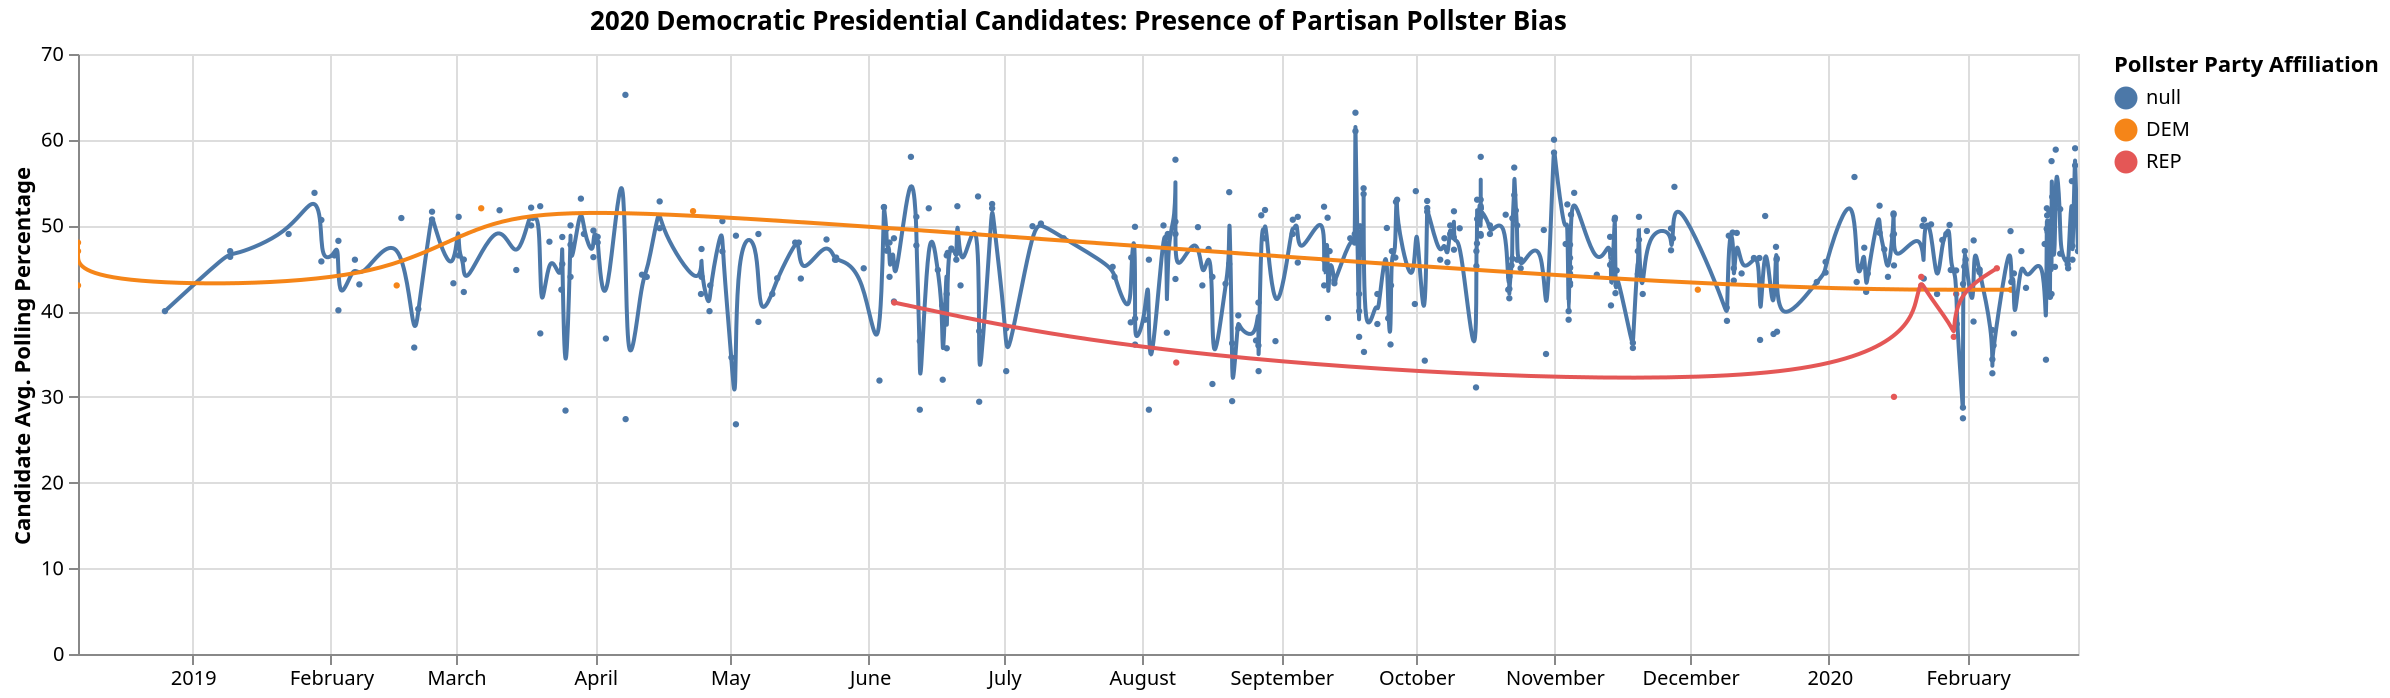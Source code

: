 {
  "$schema": "https://vega.github.io/schema/vega/v5.json",
  "background": "white",
  "padding": 5,
  "width": 1000,
  "height": 300,
  "title": {
    "text": "2020 Democratic Presidential Candidates: Presence of Partisan Pollster Bias",
    "frame": "group"
  },
  "style": "cell",
  "data": [
    {
      "name": "selector001_store"
    },
    {
      "name": "selector002_store"
    },
    {
      "name": "data-5e3003aaffc4c13de4382052ecba5c57",
      "values": [
        {
          "pollster": "Ipsos",
          "fte_grade": "B-",
          "pct": 47,
          "answer": "Sanders",
          "partisan": null,
          "created_at": "2/25/20 15:27",
          "candidate_party": "DEM"
        },
        {
          "pollster": "YouGov",
          "fte_grade": "B-",
          "pct": 47,
          "answer": "Biden",
          "partisan": null,
          "created_at": "2/23/20 10:39",
          "candidate_party": "DEM"
        },
        {
          "pollster": "YouGov",
          "fte_grade": "B-",
          "pct": 42,
          "answer": "Bloomberg",
          "partisan": null,
          "created_at": "2/23/20 10:39",
          "candidate_party": "DEM"
        },
        {
          "pollster": "YouGov",
          "fte_grade": "B-",
          "pct": 44,
          "answer": "Buttigieg",
          "partisan": null,
          "created_at": "2/23/20 10:39",
          "candidate_party": "DEM"
        },
        {
          "pollster": "YouGov",
          "fte_grade": "B-",
          "pct": 44,
          "answer": "Klobuchar",
          "partisan": null,
          "created_at": "2/23/20 10:39",
          "candidate_party": "DEM"
        },
        {
          "pollster": "YouGov",
          "fte_grade": "B-",
          "pct": 47,
          "answer": "Sanders",
          "partisan": null,
          "created_at": "2/23/20 10:39",
          "candidate_party": "DEM"
        },
        {
          "pollster": "YouGov",
          "fte_grade": "B-",
          "pct": 46,
          "answer": "Warren",
          "partisan": null,
          "created_at": "2/23/20 10:39",
          "candidate_party": "DEM"
        },
        {
          "pollster": "AtlasIntel",
          "fte_grade": null,
          "pct": 51.9,
          "answer": "Sanders",
          "partisan": null,
          "created_at": "2/21/20 16:03",
          "candidate_party": "DEM"
        },
        {
          "pollster": "AtlasIntel",
          "fte_grade": null,
          "pct": 47.5,
          "answer": "Warren",
          "partisan": null,
          "created_at": "2/21/20 16:04",
          "candidate_party": "DEM"
        },
        {
          "pollster": "AtlasIntel",
          "fte_grade": null,
          "pct": 43.7,
          "answer": "Biden",
          "partisan": null,
          "created_at": "2/21/20 16:04",
          "candidate_party": "DEM"
        },
        {
          "pollster": "AtlasIntel",
          "fte_grade": null,
          "pct": 48.9,
          "answer": "Buttigieg",
          "partisan": null,
          "created_at": "2/21/20 16:04",
          "candidate_party": "DEM"
        },
        {
          "pollster": "Siena College",
          "fte_grade": "A-",
          "pct": 55,
          "answer": "Biden",
          "partisan": null,
          "created_at": "2/24/20 06:46",
          "candidate_party": "DEM"
        },
        {
          "pollster": "Siena College",
          "fte_grade": "A-",
          "pct": 58,
          "answer": "Bloomberg",
          "partisan": null,
          "created_at": "2/24/20 06:46",
          "candidate_party": "DEM"
        },
        {
          "pollster": "Siena College",
          "fte_grade": "A-",
          "pct": 56,
          "answer": "Buttigieg",
          "partisan": null,
          "created_at": "2/24/20 06:46",
          "candidate_party": "DEM"
        },
        {
          "pollster": "Siena College",
          "fte_grade": "A-",
          "pct": 53,
          "answer": "Klobuchar",
          "partisan": null,
          "created_at": "2/24/20 06:46",
          "candidate_party": "DEM"
        },
        {
          "pollster": "Siena College",
          "fte_grade": "A-",
          "pct": 56,
          "answer": "Sanders",
          "partisan": null,
          "created_at": "2/24/20 06:46",
          "candidate_party": "DEM"
        },
        {
          "pollster": "Siena College",
          "fte_grade": "A-",
          "pct": 53,
          "answer": "Warren",
          "partisan": null,
          "created_at": "2/24/20 06:46",
          "candidate_party": "DEM"
        },
        {
          "pollster": "YouGov",
          "fte_grade": "B-",
          "pct": 46,
          "answer": "Biden",
          "partisan": null,
          "created_at": "2/23/20 08:20",
          "candidate_party": "DEM"
        },
        {
          "pollster": "YouGov",
          "fte_grade": "B-",
          "pct": 44,
          "answer": "Buttigieg",
          "partisan": null,
          "created_at": "2/23/20 08:20",
          "candidate_party": "DEM"
        },
        {
          "pollster": "YouGov",
          "fte_grade": "B-",
          "pct": 43,
          "answer": "Klobuchar",
          "partisan": null,
          "created_at": "2/23/20 08:20",
          "candidate_party": "DEM"
        },
        {
          "pollster": "YouGov",
          "fte_grade": "B-",
          "pct": 47,
          "answer": "Sanders",
          "partisan": null,
          "created_at": "2/23/20 08:20",
          "candidate_party": "DEM"
        },
        {
          "pollster": "YouGov",
          "fte_grade": "B-",
          "pct": 45,
          "answer": "Warren",
          "partisan": null,
          "created_at": "2/23/20 08:20",
          "candidate_party": "DEM"
        },
        {
          "pollster": "YouGov",
          "fte_grade": "B-",
          "pct": 47,
          "answer": "Biden",
          "partisan": null,
          "created_at": "2/23/20 08:20",
          "candidate_party": "DEM"
        },
        {
          "pollster": "YouGov",
          "fte_grade": "B-",
          "pct": 47,
          "answer": "Buttigieg",
          "partisan": null,
          "created_at": "2/23/20 08:20",
          "candidate_party": "DEM"
        },
        {
          "pollster": "YouGov",
          "fte_grade": "B-",
          "pct": 44,
          "answer": "Klobuchar",
          "partisan": null,
          "created_at": "2/23/20 08:20",
          "candidate_party": "DEM"
        },
        {
          "pollster": "YouGov",
          "fte_grade": "B-",
          "pct": 48,
          "answer": "Sanders",
          "partisan": null,
          "created_at": "2/23/20 08:20",
          "candidate_party": "DEM"
        },
        {
          "pollster": "YouGov",
          "fte_grade": "B-",
          "pct": 46,
          "answer": "Warren",
          "partisan": null,
          "created_at": "2/23/20 08:20",
          "candidate_party": "DEM"
        },
        {
          "pollster": "YouGov",
          "fte_grade": "B-",
          "pct": 45,
          "answer": "Biden",
          "partisan": null,
          "created_at": "2/23/20 08:20",
          "candidate_party": "DEM"
        },
        {
          "pollster": "YouGov",
          "fte_grade": "B-",
          "pct": 45,
          "answer": "Buttigieg",
          "partisan": null,
          "created_at": "2/23/20 08:20",
          "candidate_party": "DEM"
        },
        {
          "pollster": "YouGov",
          "fte_grade": "B-",
          "pct": 44,
          "answer": "Klobuchar",
          "partisan": null,
          "created_at": "2/23/20 08:20",
          "candidate_party": "DEM"
        },
        {
          "pollster": "YouGov",
          "fte_grade": "B-",
          "pct": 46,
          "answer": "Sanders",
          "partisan": null,
          "created_at": "2/23/20 08:21",
          "candidate_party": "DEM"
        },
        {
          "pollster": "YouGov",
          "fte_grade": "B-",
          "pct": 46,
          "answer": "Warren",
          "partisan": null,
          "created_at": "2/23/20 08:21",
          "candidate_party": "DEM"
        },
        {
          "pollster": "Goucher College",
          "fte_grade": null,
          "pct": 60,
          "answer": "Biden",
          "partisan": null,
          "created_at": "2/25/20 00:04",
          "candidate_party": "DEM"
        },
        {
          "pollster": "Goucher College",
          "fte_grade": null,
          "pct": 59,
          "answer": "Bloomberg",
          "partisan": null,
          "created_at": "2/25/20 00:04",
          "candidate_party": "DEM"
        },
        {
          "pollster": "Goucher College",
          "fte_grade": null,
          "pct": 58,
          "answer": "Buttigieg",
          "partisan": null,
          "created_at": "2/25/20 00:04",
          "candidate_party": "DEM"
        },
        {
          "pollster": "Goucher College",
          "fte_grade": null,
          "pct": 52,
          "answer": "Gabbard",
          "partisan": null,
          "created_at": "2/25/20 00:05",
          "candidate_party": "DEM"
        },
        {
          "pollster": "Goucher College",
          "fte_grade": null,
          "pct": 59,
          "answer": "Klobuchar",
          "partisan": null,
          "created_at": "2/25/20 00:05",
          "candidate_party": "DEM"
        },
        {
          "pollster": "Goucher College",
          "fte_grade": null,
          "pct": 61,
          "answer": "Sanders",
          "partisan": null,
          "created_at": "2/25/20 00:05",
          "candidate_party": "DEM"
        },
        {
          "pollster": "Goucher College",
          "fte_grade": null,
          "pct": 54,
          "answer": "Steyer",
          "partisan": null,
          "created_at": "2/25/20 00:05",
          "candidate_party": "DEM"
        },
        {
          "pollster": "Goucher College",
          "fte_grade": null,
          "pct": 59,
          "answer": "Warren",
          "partisan": null,
          "created_at": "2/25/20 00:05",
          "candidate_party": "DEM"
        },
        {
          "pollster": "Emerson College",
          "fte_grade": "A-",
          "pct": 48.2,
          "answer": "Biden",
          "partisan": null,
          "created_at": "2/18/20 21:04",
          "candidate_party": "DEM"
        },
        {
          "pollster": "Emerson College",
          "fte_grade": "A-",
          "pct": 50.6,
          "answer": "Sanders",
          "partisan": null,
          "created_at": "2/18/20 21:04",
          "candidate_party": "DEM"
        },
        {
          "pollster": "Emerson College",
          "fte_grade": "A-",
          "pct": 49.1,
          "answer": "Klobuchar",
          "partisan": null,
          "created_at": "2/18/20 21:04",
          "candidate_party": "DEM"
        },
        {
          "pollster": "Emerson College",
          "fte_grade": "A-",
          "pct": 48.9,
          "answer": "Bloomberg",
          "partisan": null,
          "created_at": "2/18/20 21:04",
          "candidate_party": "DEM"
        },
        {
          "pollster": "Emerson College",
          "fte_grade": "A-",
          "pct": 49.4,
          "answer": "Buttigieg",
          "partisan": null,
          "created_at": "2/18/20 21:04",
          "candidate_party": "DEM"
        },
        {
          "pollster": "Quinnipiac University",
          "fte_grade": "B+",
          "pct": 47,
          "answer": "Biden",
          "partisan": null,
          "created_at": "2/20/20 12:05",
          "candidate_party": "DEM"
        },
        {
          "pollster": "Quinnipiac University",
          "fte_grade": "B+",
          "pct": 48,
          "answer": "Sanders",
          "partisan": null,
          "created_at": "2/20/20 12:05",
          "candidate_party": "DEM"
        },
        {
          "pollster": "Quinnipiac University",
          "fte_grade": "B+",
          "pct": 45,
          "answer": "Warren",
          "partisan": null,
          "created_at": "2/20/20 12:05",
          "candidate_party": "DEM"
        },
        {
          "pollster": "Quinnipiac University",
          "fte_grade": "B+",
          "pct": 45,
          "answer": "Buttigieg",
          "partisan": null,
          "created_at": "2/20/20 12:05",
          "candidate_party": "DEM"
        },
        {
          "pollster": "Quinnipiac University",
          "fte_grade": "B+",
          "pct": 45,
          "answer": "Klobuchar",
          "partisan": null,
          "created_at": "2/20/20 12:05",
          "candidate_party": "DEM"
        },
        {
          "pollster": "Quinnipiac University",
          "fte_grade": "B+",
          "pct": 47,
          "answer": "Bloomberg",
          "partisan": null,
          "created_at": "2/20/20 12:05",
          "candidate_party": "DEM"
        },
        {
          "pollster": "Quinnipiac University",
          "fte_grade": "B+",
          "pct": 50,
          "answer": "Biden",
          "partisan": null,
          "created_at": "2/20/20 12:05",
          "candidate_party": "DEM"
        },
        {
          "pollster": "Quinnipiac University",
          "fte_grade": "B+",
          "pct": 48,
          "answer": "Sanders",
          "partisan": null,
          "created_at": "2/20/20 12:05",
          "candidate_party": "DEM"
        },
        {
          "pollster": "Quinnipiac University",
          "fte_grade": "B+",
          "pct": 47,
          "answer": "Warren",
          "partisan": null,
          "created_at": "2/20/20 12:05",
          "candidate_party": "DEM"
        },
        {
          "pollster": "Quinnipiac University",
          "fte_grade": "B+",
          "pct": 47,
          "answer": "Buttigieg",
          "partisan": null,
          "created_at": "2/20/20 12:05",
          "candidate_party": "DEM"
        },
        {
          "pollster": "Quinnipiac University",
          "fte_grade": "B+",
          "pct": 49,
          "answer": "Klobuchar",
          "partisan": null,
          "created_at": "2/20/20 12:05",
          "candidate_party": "DEM"
        },
        {
          "pollster": "Quinnipiac University",
          "fte_grade": "B+",
          "pct": 48,
          "answer": "Bloomberg",
          "partisan": null,
          "created_at": "2/20/20 12:05",
          "candidate_party": "DEM"
        },
        {
          "pollster": "Quinnipiac University",
          "fte_grade": "B+",
          "pct": 42,
          "answer": "Biden",
          "partisan": null,
          "created_at": "2/20/20 12:05",
          "candidate_party": "DEM"
        },
        {
          "pollster": "Quinnipiac University",
          "fte_grade": "B+",
          "pct": 43,
          "answer": "Sanders",
          "partisan": null,
          "created_at": "2/20/20 12:05",
          "candidate_party": "DEM"
        },
        {
          "pollster": "Quinnipiac University",
          "fte_grade": "B+",
          "pct": 41,
          "answer": "Warren",
          "partisan": null,
          "created_at": "2/20/20 12:05",
          "candidate_party": "DEM"
        },
        {
          "pollster": "Quinnipiac University",
          "fte_grade": "B+",
          "pct": 41,
          "answer": "Buttigieg",
          "partisan": null,
          "created_at": "2/20/20 12:05",
          "candidate_party": "DEM"
        },
        {
          "pollster": "Quinnipiac University",
          "fte_grade": "B+",
          "pct": 39,
          "answer": "Klobuchar",
          "partisan": null,
          "created_at": "2/20/20 12:05",
          "candidate_party": "DEM"
        },
        {
          "pollster": "Quinnipiac University",
          "fte_grade": "B+",
          "pct": 41,
          "answer": "Bloomberg",
          "partisan": null,
          "created_at": "2/20/20 12:05",
          "candidate_party": "DEM"
        },
        {
          "pollster": "University of North Florida",
          "fte_grade": "A/B",
          "pct": 50,
          "answer": "Bloomberg",
          "partisan": null,
          "created_at": "2/19/20 22:16",
          "candidate_party": "DEM"
        },
        {
          "pollster": "University of North Florida",
          "fte_grade": "A/B",
          "pct": 49,
          "answer": "Biden",
          "partisan": null,
          "created_at": "2/19/20 22:16",
          "candidate_party": "DEM"
        },
        {
          "pollster": "University of North Florida",
          "fte_grade": "A/B",
          "pct": 48,
          "answer": "Sanders",
          "partisan": null,
          "created_at": "2/19/20 22:16",
          "candidate_party": "DEM"
        },
        {
          "pollster": "University of North Florida",
          "fte_grade": "A/B",
          "pct": 47,
          "answer": "Warren",
          "partisan": null,
          "created_at": "2/19/20 22:16",
          "candidate_party": "DEM"
        },
        {
          "pollster": "University of North Florida",
          "fte_grade": "A/B",
          "pct": 45,
          "answer": "Buttigieg",
          "partisan": null,
          "created_at": "2/19/20 22:16",
          "candidate_party": "DEM"
        },
        {
          "pollster": "University of North Florida",
          "fte_grade": "A/B",
          "pct": 44,
          "answer": "Klobuchar",
          "partisan": null,
          "created_at": "2/19/20 22:16",
          "candidate_party": "DEM"
        },
        {
          "pollster": "Roanoke College",
          "fte_grade": "B/C",
          "pct": 48,
          "answer": "Biden",
          "partisan": null,
          "created_at": "2/24/20 09:47",
          "candidate_party": "DEM"
        },
        {
          "pollster": "Roanoke College",
          "fte_grade": "B/C",
          "pct": 49,
          "answer": "Sanders",
          "partisan": null,
          "created_at": "2/24/20 09:47",
          "candidate_party": "DEM"
        },
        {
          "pollster": "Roanoke College",
          "fte_grade": "B/C",
          "pct": 48,
          "answer": "Warren",
          "partisan": null,
          "created_at": "2/24/20 09:47",
          "candidate_party": "DEM"
        },
        {
          "pollster": "Roanoke College",
          "fte_grade": "B/C",
          "pct": 47,
          "answer": "Buttigieg",
          "partisan": null,
          "created_at": "2/24/20 09:47",
          "candidate_party": "DEM"
        },
        {
          "pollster": "Roanoke College",
          "fte_grade": "B/C",
          "pct": 46,
          "answer": "Bloomberg",
          "partisan": null,
          "created_at": "2/24/20 09:47",
          "candidate_party": "DEM"
        },
        {
          "pollster": "Roanoke College",
          "fte_grade": "B/C",
          "pct": 46,
          "answer": "Klobuchar",
          "partisan": null,
          "created_at": "2/24/20 09:48",
          "candidate_party": "DEM"
        },
        {
          "pollster": "Ipsos",
          "fte_grade": "B-",
          "pct": 42,
          "answer": "Biden",
          "partisan": null,
          "created_at": "2/19/20 09:30",
          "candidate_party": "DEM"
        },
        {
          "pollster": "Ipsos",
          "fte_grade": "B-",
          "pct": 43,
          "answer": "Sanders",
          "partisan": null,
          "created_at": "2/19/20 09:30",
          "candidate_party": "DEM"
        },
        {
          "pollster": "Ipsos",
          "fte_grade": "B-",
          "pct": 40,
          "answer": "Warren",
          "partisan": null,
          "created_at": "2/19/20 09:30",
          "candidate_party": "DEM"
        },
        {
          "pollster": "Ipsos",
          "fte_grade": "B-",
          "pct": 43,
          "answer": "Buttigieg",
          "partisan": null,
          "created_at": "2/19/20 09:31",
          "candidate_party": "DEM"
        },
        {
          "pollster": "Ipsos",
          "fte_grade": "B-",
          "pct": 44,
          "answer": "Bloomberg",
          "partisan": null,
          "created_at": "2/19/20 09:31",
          "candidate_party": "DEM"
        },
        {
          "pollster": "Ipsos",
          "fte_grade": "B-",
          "pct": 39,
          "answer": "Klobuchar",
          "partisan": null,
          "created_at": "2/19/20 09:31",
          "candidate_party": "DEM"
        },
        {
          "pollster": "NBC News/Wall Street Journal",
          "fte_grade": "A/B",
          "pct": 52,
          "answer": "Biden",
          "partisan": null,
          "created_at": "2/18/20 16:59",
          "candidate_party": "DEM"
        },
        {
          "pollster": "NBC News/Wall Street Journal",
          "fte_grade": "A/B",
          "pct": 50,
          "answer": "Sanders",
          "partisan": null,
          "created_at": "2/18/20 16:59",
          "candidate_party": "DEM"
        },
        {
          "pollster": "NBC News/Wall Street Journal",
          "fte_grade": "A/B",
          "pct": 50,
          "answer": "Bloomberg",
          "partisan": null,
          "created_at": "2/18/20 16:59",
          "candidate_party": "DEM"
        },
        {
          "pollster": "NBC News/Wall Street Journal",
          "fte_grade": "A/B",
          "pct": 48,
          "answer": "Buttigieg",
          "partisan": null,
          "created_at": "2/18/20 16:59",
          "candidate_party": "DEM"
        },
        {
          "pollster": "NBC News/Wall Street Journal",
          "fte_grade": "A/B",
          "pct": 48,
          "answer": "Klobuchar",
          "partisan": null,
          "created_at": "2/18/20 16:59",
          "candidate_party": "DEM"
        },
        {
          "pollster": "ABC News/Washington Post",
          "fte_grade": "A+",
          "pct": 52,
          "answer": "Biden",
          "partisan": null,
          "created_at": "2/19/20 06:04",
          "candidate_party": "DEM"
        },
        {
          "pollster": "ABC News/Washington Post",
          "fte_grade": "A+",
          "pct": 53,
          "answer": "Sanders",
          "partisan": null,
          "created_at": "2/19/20 06:04",
          "candidate_party": "DEM"
        },
        {
          "pollster": "ABC News/Washington Post",
          "fte_grade": "A+",
          "pct": 50,
          "answer": "Warren",
          "partisan": null,
          "created_at": "2/19/20 06:04",
          "candidate_party": "DEM"
        },
        {
          "pollster": "ABC News/Washington Post",
          "fte_grade": "A+",
          "pct": 52,
          "answer": "Bloomberg",
          "partisan": null,
          "created_at": "2/19/20 06:05",
          "candidate_party": "DEM"
        },
        {
          "pollster": "ABC News/Washington Post",
          "fte_grade": "A+",
          "pct": 50,
          "answer": "Buttigieg",
          "partisan": null,
          "created_at": "2/19/20 06:05",
          "candidate_party": "DEM"
        },
        {
          "pollster": "ABC News/Washington Post",
          "fte_grade": "A+",
          "pct": 48,
          "answer": "Klobuchar",
          "partisan": null,
          "created_at": "2/19/20 06:05",
          "candidate_party": "DEM"
        },
        {
          "pollster": "ABC News/Washington Post",
          "fte_grade": "A+",
          "pct": 52,
          "answer": "Biden",
          "partisan": null,
          "created_at": "2/19/20 06:05",
          "candidate_party": "DEM"
        },
        {
          "pollster": "ABC News/Washington Post",
          "fte_grade": "A+",
          "pct": 51,
          "answer": "Sanders",
          "partisan": null,
          "created_at": "2/19/20 06:05",
          "candidate_party": "DEM"
        },
        {
          "pollster": "ABC News/Washington Post",
          "fte_grade": "A+",
          "pct": 48,
          "answer": "Warren",
          "partisan": null,
          "created_at": "2/19/20 06:05",
          "candidate_party": "DEM"
        },
        {
          "pollster": "ABC News/Washington Post",
          "fte_grade": "A+",
          "pct": 50,
          "answer": "Bloomberg",
          "partisan": null,
          "created_at": "2/19/20 06:05",
          "candidate_party": "DEM"
        },
        {
          "pollster": "ABC News/Washington Post",
          "fte_grade": "A+",
          "pct": 49,
          "answer": "Buttigieg",
          "partisan": null,
          "created_at": "2/19/20 06:05",
          "candidate_party": "DEM"
        },
        {
          "pollster": "ABC News/Washington Post",
          "fte_grade": "A+",
          "pct": 48,
          "answer": "Klobuchar",
          "partisan": null,
          "created_at": "2/19/20 06:05",
          "candidate_party": "DEM"
        },
        {
          "pollster": "SurveyUSA",
          "fte_grade": "A",
          "pct": 48,
          "answer": "Biden",
          "partisan": null,
          "created_at": "2/19/20 10:25",
          "candidate_party": "DEM"
        },
        {
          "pollster": "SurveyUSA",
          "fte_grade": "A",
          "pct": 48,
          "answer": "Buttigieg",
          "partisan": null,
          "created_at": "2/19/20 10:25",
          "candidate_party": "DEM"
        },
        {
          "pollster": "SurveyUSA",
          "fte_grade": "A",
          "pct": 46,
          "answer": "Warren",
          "partisan": null,
          "created_at": "2/19/20 10:25",
          "candidate_party": "DEM"
        },
        {
          "pollster": "SurveyUSA",
          "fte_grade": "A",
          "pct": 50,
          "answer": "Sanders",
          "partisan": null,
          "created_at": "2/19/20 10:25",
          "candidate_party": "DEM"
        },
        {
          "pollster": "SurveyUSA",
          "fte_grade": "A",
          "pct": 50,
          "answer": "Bloomberg",
          "partisan": null,
          "created_at": "2/19/20 10:25",
          "candidate_party": "DEM"
        },
        {
          "pollster": "SurveyUSA",
          "fte_grade": "A",
          "pct": 44,
          "answer": "Klobuchar",
          "partisan": null,
          "created_at": "2/19/20 10:25",
          "candidate_party": "DEM"
        },
        {
          "pollster": "SurveyUSA",
          "fte_grade": "A",
          "pct": 42,
          "answer": "Steyer",
          "partisan": null,
          "created_at": "2/19/20 10:25",
          "candidate_party": "DEM"
        },
        {
          "pollster": "Morning Consult",
          "fte_grade": "B/C",
          "pct": 46,
          "answer": "Bloomberg",
          "partisan": null,
          "created_at": "2/19/20 05:04",
          "candidate_party": "DEM"
        },
        {
          "pollster": "Morning Consult",
          "fte_grade": "B/C",
          "pct": 46,
          "answer": "Sanders",
          "partisan": null,
          "created_at": "2/19/20 05:04",
          "candidate_party": "DEM"
        },
        {
          "pollster": "Morning Consult",
          "fte_grade": "B/C",
          "pct": 45,
          "answer": "Biden",
          "partisan": null,
          "created_at": "2/19/20 05:04",
          "candidate_party": "DEM"
        },
        {
          "pollster": "Morning Consult",
          "fte_grade": "B/C",
          "pct": 44,
          "answer": "Buttigieg",
          "partisan": null,
          "created_at": "2/19/20 05:04",
          "candidate_party": "DEM"
        },
        {
          "pollster": "Morning Consult",
          "fte_grade": "B/C",
          "pct": 44,
          "answer": "Warren",
          "partisan": null,
          "created_at": "2/19/20 05:04",
          "candidate_party": "DEM"
        },
        {
          "pollster": "Marist College",
          "fte_grade": "A+",
          "pct": 50,
          "answer": "Biden",
          "partisan": null,
          "created_at": "2/18/20 04:58",
          "candidate_party": "DEM"
        },
        {
          "pollster": "Marist College",
          "fte_grade": "A+",
          "pct": 48,
          "answer": "Bloomberg",
          "partisan": null,
          "created_at": "2/18/20 04:58",
          "candidate_party": "DEM"
        },
        {
          "pollster": "Marist College",
          "fte_grade": "A+",
          "pct": 47,
          "answer": "Buttigieg",
          "partisan": null,
          "created_at": "2/18/20 04:58",
          "candidate_party": "DEM"
        },
        {
          "pollster": "Marist College",
          "fte_grade": "A+",
          "pct": 47,
          "answer": "Klobuchar",
          "partisan": null,
          "created_at": "2/18/20 04:58",
          "candidate_party": "DEM"
        },
        {
          "pollster": "Marist College",
          "fte_grade": "A+",
          "pct": 48,
          "answer": "Sanders",
          "partisan": null,
          "created_at": "2/18/20 04:58",
          "candidate_party": "DEM"
        },
        {
          "pollster": "Marist College",
          "fte_grade": "A+",
          "pct": 47,
          "answer": "Warren",
          "partisan": null,
          "created_at": "2/18/20 04:58",
          "candidate_party": "DEM"
        },
        {
          "pollster": "SurveyUSA",
          "fte_grade": "A",
          "pct": 49,
          "answer": "Biden",
          "partisan": null,
          "created_at": "2/19/20 17:46",
          "candidate_party": "DEM"
        },
        {
          "pollster": "SurveyUSA",
          "fte_grade": "A",
          "pct": 50,
          "answer": "Sanders",
          "partisan": null,
          "created_at": "2/19/20 17:46",
          "candidate_party": "DEM"
        },
        {
          "pollster": "SurveyUSA",
          "fte_grade": "A",
          "pct": 44,
          "answer": "Warren",
          "partisan": null,
          "created_at": "2/19/20 17:46",
          "candidate_party": "DEM"
        },
        {
          "pollster": "SurveyUSA",
          "fte_grade": "A",
          "pct": 45,
          "answer": "Buttigieg",
          "partisan": null,
          "created_at": "2/19/20 17:46",
          "candidate_party": "DEM"
        },
        {
          "pollster": "SurveyUSA",
          "fte_grade": "A",
          "pct": 49,
          "answer": "Bloomberg",
          "partisan": null,
          "created_at": "2/19/20 17:46",
          "candidate_party": "DEM"
        },
        {
          "pollster": "SurveyUSA",
          "fte_grade": "A",
          "pct": 42,
          "answer": "Klobuchar",
          "partisan": null,
          "created_at": "2/19/20 17:47",
          "candidate_party": "DEM"
        },
        {
          "pollster": "SurveyUSA",
          "fte_grade": "A",
          "pct": 59,
          "answer": "Bloomberg",
          "partisan": null,
          "created_at": "2/19/20 17:54",
          "candidate_party": "DEM"
        },
        {
          "pollster": "SurveyUSA",
          "fte_grade": "A",
          "pct": 58,
          "answer": "Sanders",
          "partisan": null,
          "created_at": "2/19/20 17:54",
          "candidate_party": "DEM"
        },
        {
          "pollster": "SurveyUSA",
          "fte_grade": "A",
          "pct": 57,
          "answer": "Biden",
          "partisan": null,
          "created_at": "2/19/20 17:54",
          "candidate_party": "DEM"
        },
        {
          "pollster": "SurveyUSA",
          "fte_grade": "A",
          "pct": 56,
          "answer": "Buttigieg",
          "partisan": null,
          "created_at": "2/19/20 17:54",
          "candidate_party": "DEM"
        },
        {
          "pollster": "SurveyUSA",
          "fte_grade": "A",
          "pct": 54,
          "answer": "Warren",
          "partisan": null,
          "created_at": "2/19/20 21:33",
          "candidate_party": "DEM"
        },
        {
          "pollster": "SurveyUSA",
          "fte_grade": "A",
          "pct": 52,
          "answer": "Klobuchar",
          "partisan": null,
          "created_at": "2/19/20 21:33",
          "candidate_party": "DEM"
        },
        {
          "pollster": "SurveyUSA",
          "fte_grade": "A",
          "pct": 54,
          "answer": "Steyer",
          "partisan": null,
          "created_at": "2/19/20 21:33",
          "candidate_party": "DEM"
        },
        {
          "pollster": "Fairleigh Dickinson University (PublicMind)",
          "fte_grade": "A/B",
          "pct": 52,
          "answer": "Sanders",
          "partisan": null,
          "created_at": "2/18/20 16:49",
          "candidate_party": "DEM"
        },
        {
          "pollster": "Fairleigh Dickinson University (PublicMind)",
          "fte_grade": "A/B",
          "pct": 52,
          "answer": "Biden",
          "partisan": null,
          "created_at": "2/18/20 16:50",
          "candidate_party": "DEM"
        },
        {
          "pollster": "Fairleigh Dickinson University (PublicMind)",
          "fte_grade": "A/B",
          "pct": 49,
          "answer": "Warren",
          "partisan": null,
          "created_at": "2/18/20 16:50",
          "candidate_party": "DEM"
        },
        {
          "pollster": "Fairleigh Dickinson University (PublicMind)",
          "fte_grade": "A/B",
          "pct": 55,
          "answer": "Bloomberg",
          "partisan": null,
          "created_at": "2/18/20 16:50",
          "candidate_party": "DEM"
        },
        {
          "pollster": "Fairleigh Dickinson University (PublicMind)",
          "fte_grade": "A/B",
          "pct": 47,
          "answer": "Buttigieg",
          "partisan": null,
          "created_at": "2/18/20 16:50",
          "candidate_party": "DEM"
        },
        {
          "pollster": "Fairleigh Dickinson University (PublicMind)",
          "fte_grade": "A/B",
          "pct": 45,
          "answer": "Klobuchar",
          "partisan": null,
          "created_at": "2/18/20 16:50",
          "candidate_party": "DEM"
        },
        {
          "pollster": "Fairleigh Dickinson University (PublicMind)",
          "fte_grade": "A/B",
          "pct": 53,
          "answer": "Sanders",
          "partisan": null,
          "created_at": "2/18/20 18:22",
          "candidate_party": "DEM"
        },
        {
          "pollster": "Fairleigh Dickinson University (PublicMind)",
          "fte_grade": "A/B",
          "pct": 53,
          "answer": "Biden",
          "partisan": null,
          "created_at": "2/18/20 18:22",
          "candidate_party": "DEM"
        },
        {
          "pollster": "Fairleigh Dickinson University (PublicMind)",
          "fte_grade": "A/B",
          "pct": 50,
          "answer": "Warren",
          "partisan": null,
          "created_at": "2/18/20 18:22",
          "candidate_party": "DEM"
        },
        {
          "pollster": "Fairleigh Dickinson University (PublicMind)",
          "fte_grade": "A/B",
          "pct": 56,
          "answer": "Bloomberg",
          "partisan": null,
          "created_at": "2/18/20 18:22",
          "candidate_party": "DEM"
        },
        {
          "pollster": "Fairleigh Dickinson University (PublicMind)",
          "fte_grade": "A/B",
          "pct": 48,
          "answer": "Buttigieg",
          "partisan": null,
          "created_at": "2/18/20 18:22",
          "candidate_party": "DEM"
        },
        {
          "pollster": "Fairleigh Dickinson University (PublicMind)",
          "fte_grade": "A/B",
          "pct": 47,
          "answer": "Klobuchar",
          "partisan": null,
          "created_at": "2/18/20 18:22",
          "candidate_party": "DEM"
        },
        {
          "pollster": "YouGov",
          "fte_grade": "B-",
          "pct": 59.9,
          "answer": "Biden",
          "partisan": null,
          "created_at": "2/20/20 16:15",
          "candidate_party": "DEM"
        },
        {
          "pollster": "YouGov",
          "fte_grade": "B-",
          "pct": 59.1,
          "answer": "Warren",
          "partisan": null,
          "created_at": "2/20/20 16:15",
          "candidate_party": "DEM"
        },
        {
          "pollster": "YouGov",
          "fte_grade": "B-",
          "pct": 61.4,
          "answer": "Sanders",
          "partisan": null,
          "created_at": "2/20/20 16:15",
          "candidate_party": "DEM"
        },
        {
          "pollster": "YouGov",
          "fte_grade": "B-",
          "pct": 56.6,
          "answer": "Bloomberg",
          "partisan": null,
          "created_at": "2/20/20 16:15",
          "candidate_party": "DEM"
        },
        {
          "pollster": "YouGov",
          "fte_grade": "B-",
          "pct": 57.2,
          "answer": "Buttigieg",
          "partisan": null,
          "created_at": "2/20/20 16:15",
          "candidate_party": "DEM"
        },
        {
          "pollster": "Cole Hargrave Snodgrass & Associates",
          "fte_grade": "B/C",
          "pct": 34,
          "answer": "Biden",
          "partisan": null,
          "created_at": "2/18/20 11:56",
          "candidate_party": "DEM"
        },
        {
          "pollster": "Cole Hargrave Snodgrass & Associates",
          "fte_grade": "B/C",
          "pct": 34,
          "answer": "Sanders",
          "partisan": null,
          "created_at": "2/18/20 11:56",
          "candidate_party": "DEM"
        },
        {
          "pollster": "Cole Hargrave Snodgrass & Associates",
          "fte_grade": "B/C",
          "pct": 35,
          "answer": "Buttigieg",
          "partisan": null,
          "created_at": "2/18/20 11:56",
          "candidate_party": "DEM"
        },
        {
          "pollster": "AtlasIntel",
          "fte_grade": null,
          "pct": 43.7,
          "answer": "Sanders",
          "partisan": null,
          "created_at": "2/10/20 22:24",
          "candidate_party": "DEM"
        },
        {
          "pollster": "AtlasIntel",
          "fte_grade": null,
          "pct": 40.5,
          "answer": "Warren",
          "partisan": null,
          "created_at": "2/10/20 22:24",
          "candidate_party": "DEM"
        },
        {
          "pollster": "AtlasIntel",
          "fte_grade": null,
          "pct": 43.5,
          "answer": "Biden",
          "partisan": null,
          "created_at": "2/10/20 22:24",
          "candidate_party": "DEM"
        },
        {
          "pollster": "AtlasIntel",
          "fte_grade": null,
          "pct": 46.1,
          "answer": "Buttigieg",
          "partisan": null,
          "created_at": "2/10/20 22:24",
          "candidate_party": "DEM"
        },
        {
          "pollster": "Ipsos",
          "fte_grade": "B-",
          "pct": 44,
          "answer": "Biden",
          "partisan": null,
          "created_at": "2/10/20 18:40",
          "candidate_party": "DEM"
        },
        {
          "pollster": "Ipsos",
          "fte_grade": "B-",
          "pct": 45,
          "answer": "Sanders",
          "partisan": null,
          "created_at": "2/10/20 18:40",
          "candidate_party": "DEM"
        },
        {
          "pollster": "Ipsos",
          "fte_grade": "B-",
          "pct": 45,
          "answer": "Bloomberg",
          "partisan": null,
          "created_at": "2/10/20 18:40",
          "candidate_party": "DEM"
        },
        {
          "pollster": "Ipsos",
          "fte_grade": "B-",
          "pct": 42,
          "answer": "Warren",
          "partisan": null,
          "created_at": "2/10/20 18:40",
          "candidate_party": "DEM"
        },
        {
          "pollster": "Ipsos",
          "fte_grade": "B-",
          "pct": 41,
          "answer": "Buttigieg",
          "partisan": null,
          "created_at": "2/10/20 18:40",
          "candidate_party": "DEM"
        },
        {
          "pollster": "Quinnipiac University",
          "fte_grade": "B+",
          "pct": 50,
          "answer": "Biden",
          "partisan": null,
          "created_at": "2/10/20 14:17",
          "candidate_party": "DEM"
        },
        {
          "pollster": "Quinnipiac University",
          "fte_grade": "B+",
          "pct": 51,
          "answer": "Sanders",
          "partisan": null,
          "created_at": "2/10/20 14:17",
          "candidate_party": "DEM"
        },
        {
          "pollster": "Quinnipiac University",
          "fte_grade": "B+",
          "pct": 48,
          "answer": "Warren",
          "partisan": null,
          "created_at": "2/10/20 14:17",
          "candidate_party": "DEM"
        },
        {
          "pollster": "Quinnipiac University",
          "fte_grade": "B+",
          "pct": 47,
          "answer": "Buttigieg",
          "partisan": null,
          "created_at": "2/10/20 14:17",
          "candidate_party": "DEM"
        },
        {
          "pollster": "Quinnipiac University",
          "fte_grade": "B+",
          "pct": 49,
          "answer": "Klobuchar",
          "partisan": null,
          "created_at": "2/10/20 14:17",
          "candidate_party": "DEM"
        },
        {
          "pollster": "Quinnipiac University",
          "fte_grade": "B+",
          "pct": 51,
          "answer": "Bloomberg",
          "partisan": null,
          "created_at": "2/10/20 14:17",
          "candidate_party": "DEM"
        },
        {
          "pollster": "Morning Consult",
          "fte_grade": "B/C",
          "pct": 46,
          "answer": "Bloomberg",
          "partisan": null,
          "created_at": "2/11/20 08:29",
          "candidate_party": "DEM"
        },
        {
          "pollster": "Morning Consult",
          "fte_grade": "B/C",
          "pct": 45,
          "answer": "Biden",
          "partisan": null,
          "created_at": "2/11/20 08:29",
          "candidate_party": "DEM"
        },
        {
          "pollster": "Morning Consult",
          "fte_grade": "B/C",
          "pct": 45,
          "answer": "Sanders",
          "partisan": null,
          "created_at": "2/11/20 08:29",
          "candidate_party": "DEM"
        },
        {
          "pollster": "Morning Consult",
          "fte_grade": "B/C",
          "pct": 43,
          "answer": "Warren",
          "partisan": null,
          "created_at": "2/11/20 08:29",
          "candidate_party": "DEM"
        },
        {
          "pollster": "Morning Consult",
          "fte_grade": "B/C",
          "pct": 43,
          "answer": "Buttigieg",
          "partisan": null,
          "created_at": "2/11/20 08:29",
          "candidate_party": "DEM"
        },
        {
          "pollster": "YouGov",
          "fte_grade": "B-",
          "pct": 43,
          "answer": "Biden",
          "partisan": null,
          "created_at": "2/14/20 01:08",
          "candidate_party": "DEM"
        },
        {
          "pollster": "YouGov",
          "fte_grade": "B-",
          "pct": 44,
          "answer": "Warren",
          "partisan": null,
          "created_at": "2/14/20 01:08",
          "candidate_party": "DEM"
        },
        {
          "pollster": "YouGov",
          "fte_grade": "B-",
          "pct": 45,
          "answer": "Sanders",
          "partisan": null,
          "created_at": "2/14/20 01:08",
          "candidate_party": "DEM"
        },
        {
          "pollster": "YouGov",
          "fte_grade": "B-",
          "pct": 42,
          "answer": "Buttigieg",
          "partisan": null,
          "created_at": "2/14/20 01:08",
          "candidate_party": "DEM"
        },
        {
          "pollster": "YouGov",
          "fte_grade": "B-",
          "pct": 41,
          "answer": "Bloomberg",
          "partisan": null,
          "created_at": "2/14/20 01:08",
          "candidate_party": "DEM"
        },
        {
          "pollster": "YouGov",
          "fte_grade": "B-",
          "pct": 41,
          "answer": "Klobuchar",
          "partisan": null,
          "created_at": "2/14/20 01:08",
          "candidate_party": "DEM"
        },
        {
          "pollster": "YouGov",
          "fte_grade": "B-",
          "pct": 43,
          "answer": "Yang",
          "partisan": null,
          "created_at": "2/14/20 01:08",
          "candidate_party": "DEM"
        },
        {
          "pollster": "Mason-Dixon Polling & Research Inc.",
          "fte_grade": "B+",
          "pct": 35,
          "answer": "Warren",
          "partisan": null,
          "created_at": "2/11/20 08:47",
          "candidate_party": "DEM"
        },
        {
          "pollster": "Mason-Dixon Polling & Research Inc.",
          "fte_grade": "B+",
          "pct": 40,
          "answer": "Bloomberg",
          "partisan": null,
          "created_at": "2/11/20 08:47",
          "candidate_party": "DEM"
        },
        {
          "pollster": "Mason-Dixon Polling & Research Inc.",
          "fte_grade": "B+",
          "pct": 37,
          "answer": "Buttigieg",
          "partisan": null,
          "created_at": "2/11/20 08:47",
          "candidate_party": "DEM"
        },
        {
          "pollster": "Mason-Dixon Polling & Research Inc.",
          "fte_grade": "B+",
          "pct": 38,
          "answer": "Biden",
          "partisan": null,
          "created_at": "2/11/20 08:47",
          "candidate_party": "DEM"
        },
        {
          "pollster": "Mason-Dixon Polling & Research Inc.",
          "fte_grade": "B+",
          "pct": 37,
          "answer": "Sanders",
          "partisan": null,
          "created_at": "2/11/20 08:47",
          "candidate_party": "DEM"
        },
        {
          "pollster": "DFM Research",
          "fte_grade": "B/C",
          "pct": 43,
          "answer": "Biden",
          "partisan": "DEM",
          "created_at": "2/10/20 16:42",
          "candidate_party": "DEM"
        },
        {
          "pollster": "DFM Research",
          "fte_grade": "B/C",
          "pct": 43,
          "answer": "Sanders",
          "partisan": "DEM",
          "created_at": "2/10/20 16:42",
          "candidate_party": "DEM"
        },
        {
          "pollster": "DFM Research",
          "fte_grade": "B/C",
          "pct": 43,
          "answer": "Bloomberg",
          "partisan": "DEM",
          "created_at": "2/10/20 16:42",
          "candidate_party": "DEM"
        },
        {
          "pollster": "DFM Research",
          "fte_grade": "B/C",
          "pct": 41,
          "answer": "Warren",
          "partisan": "DEM",
          "created_at": "2/10/20 16:42",
          "candidate_party": "DEM"
        },
        {
          "pollster": "McLaughlin & Associates",
          "fte_grade": "C/D",
          "pct": 45,
          "answer": "Biden",
          "partisan": "REP",
          "created_at": "2/7/20 13:09",
          "candidate_party": "DEM"
        },
        {
          "pollster": "McLaughlin & Associates",
          "fte_grade": "C/D",
          "pct": 45,
          "answer": "Sanders",
          "partisan": "REP",
          "created_at": "2/7/20 13:09",
          "candidate_party": "DEM"
        },
        {
          "pollster": "East Carolina University",
          "fte_grade": null,
          "pct": 40,
          "answer": "Biden",
          "partisan": null,
          "created_at": "2/6/20 19:33",
          "candidate_party": "DEM"
        },
        {
          "pollster": "East Carolina University",
          "fte_grade": null,
          "pct": 40,
          "answer": "Sanders",
          "partisan": null,
          "created_at": "2/6/20 19:33",
          "candidate_party": "DEM"
        },
        {
          "pollster": "East Carolina University",
          "fte_grade": null,
          "pct": 39,
          "answer": "Steyer",
          "partisan": null,
          "created_at": "2/6/20 19:33",
          "candidate_party": "DEM"
        },
        {
          "pollster": "East Carolina University",
          "fte_grade": null,
          "pct": 36,
          "answer": "Warren",
          "partisan": null,
          "created_at": "2/6/20 19:33",
          "candidate_party": "DEM"
        },
        {
          "pollster": "East Carolina University",
          "fte_grade": null,
          "pct": 34,
          "answer": "Buttigieg",
          "partisan": null,
          "created_at": "2/6/20 19:33",
          "candidate_party": "DEM"
        },
        {
          "pollster": "East Carolina University",
          "fte_grade": null,
          "pct": 34,
          "answer": "Yang",
          "partisan": null,
          "created_at": "2/6/20 19:33",
          "candidate_party": "DEM"
        },
        {
          "pollster": "East Carolina University",
          "fte_grade": null,
          "pct": 32,
          "answer": "Klobuchar",
          "partisan": null,
          "created_at": "2/6/20 19:33",
          "candidate_party": "DEM"
        },
        {
          "pollster": "East Carolina University",
          "fte_grade": null,
          "pct": 33,
          "answer": "Bloomberg",
          "partisan": null,
          "created_at": "2/6/20 19:33",
          "candidate_party": "DEM"
        },
        {
          "pollster": "AtlasIntel",
          "fte_grade": null,
          "pct": 47.2,
          "answer": "Sanders",
          "partisan": null,
          "created_at": "2/3/20 16:55",
          "candidate_party": "DEM"
        },
        {
          "pollster": "AtlasIntel",
          "fte_grade": null,
          "pct": 42.5,
          "answer": "Warren",
          "partisan": null,
          "created_at": "2/3/20 16:55",
          "candidate_party": "DEM"
        },
        {
          "pollster": "AtlasIntel",
          "fte_grade": null,
          "pct": 45.8,
          "answer": "Biden",
          "partisan": null,
          "created_at": "2/3/20 16:56",
          "candidate_party": "DEM"
        },
        {
          "pollster": "AtlasIntel",
          "fte_grade": null,
          "pct": 44.6,
          "answer": "Buttigieg",
          "partisan": null,
          "created_at": "2/3/20 16:56",
          "candidate_party": "DEM"
        },
        {
          "pollster": "AtlasIntel",
          "fte_grade": null,
          "pct": 43.2,
          "answer": "Bloomberg",
          "partisan": null,
          "created_at": "2/3/20 16:56",
          "candidate_party": "DEM"
        },
        {
          "pollster": "Morning Consult",
          "fte_grade": "B/C",
          "pct": 47,
          "answer": "Bloomberg",
          "partisan": null,
          "created_at": "2/3/20 13:37",
          "candidate_party": "DEM"
        },
        {
          "pollster": "Morning Consult",
          "fte_grade": "B/C",
          "pct": 46,
          "answer": "Biden",
          "partisan": null,
          "created_at": "2/3/20 13:37",
          "candidate_party": "DEM"
        },
        {
          "pollster": "Morning Consult",
          "fte_grade": "B/C",
          "pct": 46,
          "answer": "Sanders",
          "partisan": null,
          "created_at": "2/3/20 13:37",
          "candidate_party": "DEM"
        },
        {
          "pollster": "Morning Consult",
          "fte_grade": "B/C",
          "pct": 43,
          "answer": "Warren",
          "partisan": null,
          "created_at": "2/3/20 13:37",
          "candidate_party": "DEM"
        },
        {
          "pollster": "Morning Consult",
          "fte_grade": "B/C",
          "pct": 42,
          "answer": "Buttigieg",
          "partisan": null,
          "created_at": "2/3/20 13:37",
          "candidate_party": "DEM"
        },
        {
          "pollster": "DFM Research",
          "fte_grade": "B/C",
          "pct": 34,
          "answer": "Biden",
          "partisan": null,
          "created_at": "2/6/20 13:06",
          "candidate_party": "DEM"
        },
        {
          "pollster": "DFM Research",
          "fte_grade": "B/C",
          "pct": 32,
          "answer": "Sanders",
          "partisan": null,
          "created_at": "2/6/20 13:06",
          "candidate_party": "DEM"
        },
        {
          "pollster": "DFM Research",
          "fte_grade": "B/C",
          "pct": 33,
          "answer": "Klobuchar",
          "partisan": null,
          "created_at": "2/6/20 13:06",
          "candidate_party": "DEM"
        },
        {
          "pollster": "DFM Research",
          "fte_grade": "B/C",
          "pct": 32,
          "answer": "Bloomberg",
          "partisan": null,
          "created_at": "2/6/20 13:06",
          "candidate_party": "DEM"
        },
        {
          "pollster": "DFM Research",
          "fte_grade": "B/C",
          "pct": 31,
          "answer": "Warren",
          "partisan": null,
          "created_at": "2/6/20 13:07",
          "candidate_party": "DEM"
        },
        {
          "pollster": "DFM Research",
          "fte_grade": "B/C",
          "pct": 31,
          "answer": "Buttigieg",
          "partisan": null,
          "created_at": "2/6/20 13:07",
          "candidate_party": "DEM"
        },
        {
          "pollster": "DFM Research",
          "fte_grade": "B/C",
          "pct": 38,
          "answer": "Biden",
          "partisan": null,
          "created_at": "2/6/20 13:07",
          "candidate_party": "DEM"
        },
        {
          "pollster": "DFM Research",
          "fte_grade": "B/C",
          "pct": 35,
          "answer": "Sanders",
          "partisan": null,
          "created_at": "2/6/20 13:07",
          "candidate_party": "DEM"
        },
        {
          "pollster": "DFM Research",
          "fte_grade": "B/C",
          "pct": 36,
          "answer": "Klobuchar",
          "partisan": null,
          "created_at": "2/6/20 13:07",
          "candidate_party": "DEM"
        },
        {
          "pollster": "DFM Research",
          "fte_grade": "B/C",
          "pct": 36,
          "answer": "Bloomberg",
          "partisan": null,
          "created_at": "2/6/20 13:07",
          "candidate_party": "DEM"
        },
        {
          "pollster": "DFM Research",
          "fte_grade": "B/C",
          "pct": 34,
          "answer": "Warren",
          "partisan": null,
          "created_at": "2/6/20 13:07",
          "candidate_party": "DEM"
        },
        {
          "pollster": "DFM Research",
          "fte_grade": "B/C",
          "pct": 34,
          "answer": "Buttigieg",
          "partisan": null,
          "created_at": "2/6/20 13:07",
          "candidate_party": "DEM"
        },
        {
          "pollster": "Mason-Dixon Polling & Research Inc.",
          "fte_grade": "B+",
          "pct": 39,
          "answer": "Biden",
          "partisan": null,
          "created_at": "2/6/20 12:25",
          "candidate_party": "DEM"
        },
        {
          "pollster": "Mason-Dixon Polling & Research Inc.",
          "fte_grade": "B+",
          "pct": 37,
          "answer": "Sanders",
          "partisan": null,
          "created_at": "2/6/20 12:25",
          "candidate_party": "DEM"
        },
        {
          "pollster": "Mason-Dixon Polling & Research Inc.",
          "fte_grade": "B+",
          "pct": 36,
          "answer": "Warren",
          "partisan": null,
          "created_at": "2/6/20 12:25",
          "candidate_party": "DEM"
        },
        {
          "pollster": "Mason-Dixon Polling & Research Inc.",
          "fte_grade": "B+",
          "pct": 38,
          "answer": "Buttigieg",
          "partisan": null,
          "created_at": "2/6/20 12:25",
          "candidate_party": "DEM"
        },
        {
          "pollster": "Mason-Dixon Polling & Research Inc.",
          "fte_grade": "B+",
          "pct": 39,
          "answer": "Bloomberg",
          "partisan": null,
          "created_at": "2/6/20 12:25",
          "candidate_party": "DEM"
        },
        {
          "pollster": "IBD/TIPP",
          "fte_grade": "A/B",
          "pct": 49,
          "answer": "Biden",
          "partisan": null,
          "created_at": "1/31/20 09:38",
          "candidate_party": "DEM"
        },
        {
          "pollster": "IBD/TIPP",
          "fte_grade": "A/B",
          "pct": 47,
          "answer": "Sanders",
          "partisan": null,
          "created_at": "1/31/20 09:38",
          "candidate_party": "DEM"
        },
        {
          "pollster": "IBD/TIPP",
          "fte_grade": "A/B",
          "pct": 46,
          "answer": "Warren",
          "partisan": null,
          "created_at": "1/31/20 09:38",
          "candidate_party": "DEM"
        },
        {
          "pollster": "IBD/TIPP",
          "fte_grade": "A/B",
          "pct": 45,
          "answer": "Buttigieg",
          "partisan": null,
          "created_at": "1/31/20 09:38",
          "candidate_party": "DEM"
        },
        {
          "pollster": "IBD/TIPP",
          "fte_grade": "A/B",
          "pct": 48,
          "answer": "Bloomberg",
          "partisan": null,
          "created_at": "1/31/20 09:38",
          "candidate_party": "DEM"
        },
        {
          "pollster": "University of Texas at Tyler",
          "fte_grade": "B/C",
          "pct": 37,
          "answer": "Warren",
          "partisan": null,
          "created_at": "2/2/20 08:21",
          "candidate_party": "DEM"
        },
        {
          "pollster": "University of Texas at Tyler",
          "fte_grade": "B/C",
          "pct": 42,
          "answer": "Biden",
          "partisan": null,
          "created_at": "2/2/20 08:21",
          "candidate_party": "DEM"
        },
        {
          "pollster": "University of Texas at Tyler",
          "fte_grade": "B/C",
          "pct": 42,
          "answer": "Bloomberg",
          "partisan": null,
          "created_at": "2/2/20 08:21",
          "candidate_party": "DEM"
        },
        {
          "pollster": "University of Texas at Tyler",
          "fte_grade": "B/C",
          "pct": 39,
          "answer": "Sanders",
          "partisan": null,
          "created_at": "2/2/20 08:21",
          "candidate_party": "DEM"
        },
        {
          "pollster": "University of Texas at Tyler",
          "fte_grade": "B/C",
          "pct": 34,
          "answer": "Buttigieg",
          "partisan": null,
          "created_at": "2/2/20 08:21",
          "candidate_party": "DEM"
        },
        {
          "pollster": "University of Texas at Tyler",
          "fte_grade": "B/C",
          "pct": 35,
          "answer": "Klobuchar",
          "partisan": null,
          "created_at": "2/2/20 08:21",
          "candidate_party": "DEM"
        },
        {
          "pollster": "University of Texas at Tyler",
          "fte_grade": "B/C",
          "pct": 32,
          "answer": "Steyer",
          "partisan": null,
          "created_at": "2/2/20 08:21",
          "candidate_party": "DEM"
        },
        {
          "pollster": "University of Texas at Tyler",
          "fte_grade": "B/C",
          "pct": 41,
          "answer": "Warren",
          "partisan": null,
          "created_at": "2/2/20 08:21",
          "candidate_party": "DEM"
        },
        {
          "pollster": "University of Texas at Tyler",
          "fte_grade": "B/C",
          "pct": 44,
          "answer": "Biden",
          "partisan": null,
          "created_at": "2/2/20 08:21",
          "candidate_party": "DEM"
        },
        {
          "pollster": "University of Texas at Tyler",
          "fte_grade": "B/C",
          "pct": 44,
          "answer": "Bloomberg",
          "partisan": null,
          "created_at": "2/2/20 08:21",
          "candidate_party": "DEM"
        },
        {
          "pollster": "University of Texas at Tyler",
          "fte_grade": "B/C",
          "pct": 42,
          "answer": "Sanders",
          "partisan": null,
          "created_at": "2/2/20 08:21",
          "candidate_party": "DEM"
        },
        {
          "pollster": "University of Texas at Tyler",
          "fte_grade": "B/C",
          "pct": 37,
          "answer": "Buttigieg",
          "partisan": null,
          "created_at": "2/2/20 08:21",
          "candidate_party": "DEM"
        },
        {
          "pollster": "University of Texas at Tyler",
          "fte_grade": "B/C",
          "pct": 38,
          "answer": "Klobuchar",
          "partisan": null,
          "created_at": "2/2/20 08:21",
          "candidate_party": "DEM"
        },
        {
          "pollster": "University of Texas at Tyler",
          "fte_grade": "B/C",
          "pct": 36,
          "answer": "Steyer",
          "partisan": null,
          "created_at": "2/2/20 08:21",
          "candidate_party": "DEM"
        },
        {
          "pollster": "NBC News/Wall Street Journal",
          "fte_grade": "A/B",
          "pct": 50,
          "answer": "Biden",
          "partisan": null,
          "created_at": "2/2/20 09:01",
          "candidate_party": "DEM"
        },
        {
          "pollster": "NBC News/Wall Street Journal",
          "fte_grade": "A/B",
          "pct": 48,
          "answer": "Warren",
          "partisan": null,
          "created_at": "2/2/20 09:01",
          "candidate_party": "DEM"
        },
        {
          "pollster": "NBC News/Wall Street Journal",
          "fte_grade": "A/B",
          "pct": 49,
          "answer": "Sanders",
          "partisan": null,
          "created_at": "2/2/20 09:01",
          "candidate_party": "DEM"
        },
        {
          "pollster": "NBC News/Wall Street Journal",
          "fte_grade": "A/B",
          "pct": 46,
          "answer": "Buttigieg",
          "partisan": null,
          "created_at": "2/2/20 09:01",
          "candidate_party": "DEM"
        },
        {
          "pollster": "USC Dornsife/LA Times",
          "fte_grade": "B/C",
          "pct": 49,
          "answer": "Biden",
          "partisan": null,
          "created_at": "1/31/20 07:00",
          "candidate_party": "DEM"
        },
        {
          "pollster": "USC Dornsife/LA Times",
          "fte_grade": "B/C",
          "pct": 47,
          "answer": "Sanders",
          "partisan": null,
          "created_at": "1/31/20 07:00",
          "candidate_party": "DEM"
        },
        {
          "pollster": "USC Dornsife/LA Times",
          "fte_grade": "B/C",
          "pct": 45,
          "answer": "Warren",
          "partisan": null,
          "created_at": "1/31/20 07:00",
          "candidate_party": "DEM"
        },
        {
          "pollster": "USC Dornsife/LA Times",
          "fte_grade": "B/C",
          "pct": 43,
          "answer": "Buttigieg",
          "partisan": null,
          "created_at": "1/31/20 07:00",
          "candidate_party": "DEM"
        },
        {
          "pollster": "USC Dornsife/LA Times",
          "fte_grade": "B/C",
          "pct": 42,
          "answer": "Klobuchar",
          "partisan": null,
          "created_at": "1/31/20 07:00",
          "candidate_party": "DEM"
        },
        {
          "pollster": "Morning Consult",
          "fte_grade": "B/C",
          "pct": 47,
          "answer": "Biden",
          "partisan": null,
          "created_at": "1/28/20 06:21",
          "candidate_party": "DEM"
        },
        {
          "pollster": "Morning Consult",
          "fte_grade": "B/C",
          "pct": 46,
          "answer": "Sanders",
          "partisan": null,
          "created_at": "1/28/20 06:21",
          "candidate_party": "DEM"
        },
        {
          "pollster": "Morning Consult",
          "fte_grade": "B/C",
          "pct": 45,
          "answer": "Bloomberg",
          "partisan": null,
          "created_at": "1/28/20 06:21",
          "candidate_party": "DEM"
        },
        {
          "pollster": "Morning Consult",
          "fte_grade": "B/C",
          "pct": 43,
          "answer": "Buttigieg",
          "partisan": null,
          "created_at": "1/28/20 06:21",
          "candidate_party": "DEM"
        },
        {
          "pollster": "Morning Consult",
          "fte_grade": "B/C",
          "pct": 43,
          "answer": "Warren",
          "partisan": null,
          "created_at": "1/28/20 06:21",
          "candidate_party": "DEM"
        },
        {
          "pollster": "Emerson College",
          "fte_grade": "A-",
          "pct": 50.4,
          "answer": "Biden",
          "partisan": null,
          "created_at": "1/23/20 21:01",
          "candidate_party": "DEM"
        },
        {
          "pollster": "Emerson College",
          "fte_grade": "A-",
          "pct": 51.4,
          "answer": "Sanders",
          "partisan": null,
          "created_at": "1/23/20 21:01",
          "candidate_party": "DEM"
        },
        {
          "pollster": "Emerson College",
          "fte_grade": "A-",
          "pct": 49.6,
          "answer": "Warren",
          "partisan": null,
          "created_at": "1/23/20 21:01",
          "candidate_party": "DEM"
        },
        {
          "pollster": "Emerson College",
          "fte_grade": "A-",
          "pct": 49.1,
          "answer": "Buttigieg",
          "partisan": null,
          "created_at": "1/23/20 21:01",
          "candidate_party": "DEM"
        },
        {
          "pollster": "ABC News/Washington Post",
          "fte_grade": "A+",
          "pct": 51,
          "answer": "Biden",
          "partisan": null,
          "created_at": "1/27/20 06:48",
          "candidate_party": "DEM"
        },
        {
          "pollster": "ABC News/Washington Post",
          "fte_grade": "A+",
          "pct": 52,
          "answer": "Sanders",
          "partisan": null,
          "created_at": "1/27/20 06:48",
          "candidate_party": "DEM"
        },
        {
          "pollster": "ABC News/Washington Post",
          "fte_grade": "A+",
          "pct": 50,
          "answer": "Warren",
          "partisan": null,
          "created_at": "1/27/20 06:48",
          "candidate_party": "DEM"
        },
        {
          "pollster": "ABC News/Washington Post",
          "fte_grade": "A+",
          "pct": 51,
          "answer": "Bloomberg",
          "partisan": null,
          "created_at": "1/27/20 06:48",
          "candidate_party": "DEM"
        },
        {
          "pollster": "ABC News/Washington Post",
          "fte_grade": "A+",
          "pct": 46,
          "answer": "Buttigieg",
          "partisan": null,
          "created_at": "1/27/20 06:48",
          "candidate_party": "DEM"
        },
        {
          "pollster": "ABC News/Washington Post",
          "fte_grade": "A+",
          "pct": 49,
          "answer": "Klobuchar",
          "partisan": null,
          "created_at": "1/27/20 06:48",
          "candidate_party": "DEM"
        },
        {
          "pollster": "ABC News/Washington Post",
          "fte_grade": "A+",
          "pct": 50,
          "answer": "Biden",
          "partisan": null,
          "created_at": "1/27/20 06:48",
          "candidate_party": "DEM"
        },
        {
          "pollster": "ABC News/Washington Post",
          "fte_grade": "A+",
          "pct": 49,
          "answer": "Sanders",
          "partisan": null,
          "created_at": "1/27/20 06:48",
          "candidate_party": "DEM"
        },
        {
          "pollster": "ABC News/Washington Post",
          "fte_grade": "A+",
          "pct": 48,
          "answer": "Warren",
          "partisan": null,
          "created_at": "1/27/20 06:48",
          "candidate_party": "DEM"
        },
        {
          "pollster": "ABC News/Washington Post",
          "fte_grade": "A+",
          "pct": 49,
          "answer": "Bloomberg",
          "partisan": null,
          "created_at": "1/27/20 06:48",
          "candidate_party": "DEM"
        },
        {
          "pollster": "ABC News/Washington Post",
          "fte_grade": "A+",
          "pct": 45,
          "answer": "Buttigieg",
          "partisan": null,
          "created_at": "1/27/20 06:48",
          "candidate_party": "DEM"
        },
        {
          "pollster": "ABC News/Washington Post",
          "fte_grade": "A+",
          "pct": 48,
          "answer": "Klobuchar",
          "partisan": null,
          "created_at": "1/27/20 06:48",
          "candidate_party": "DEM"
        },
        {
          "pollster": "Siena College/New York Times Upshot",
          "fte_grade": "A+",
          "pct": 44,
          "answer": "Buttigieg",
          "partisan": null,
          "created_at": "1/25/20 05:05",
          "candidate_party": "DEM"
        },
        {
          "pollster": "Siena College/New York Times Upshot",
          "fte_grade": "A+",
          "pct": 44,
          "answer": "Biden",
          "partisan": null,
          "created_at": "1/25/20 05:05",
          "candidate_party": "DEM"
        },
        {
          "pollster": "Siena College/New York Times Upshot",
          "fte_grade": "A+",
          "pct": 41,
          "answer": "Klobuchar",
          "partisan": null,
          "created_at": "1/25/20 05:05",
          "candidate_party": "DEM"
        },
        {
          "pollster": "Siena College/New York Times Upshot",
          "fte_grade": "A+",
          "pct": 42,
          "answer": "Warren",
          "partisan": null,
          "created_at": "1/25/20 05:05",
          "candidate_party": "DEM"
        },
        {
          "pollster": "Siena College/New York Times Upshot",
          "fte_grade": "A+",
          "pct": 42,
          "answer": "Sanders",
          "partisan": null,
          "created_at": "1/25/20 05:05",
          "candidate_party": "DEM"
        },
        {
          "pollster": "Siena College/New York Times Upshot",
          "fte_grade": "A+",
          "pct": 39,
          "answer": "Bloomberg",
          "partisan": null,
          "created_at": "1/25/20 05:05",
          "candidate_party": "DEM"
        },
        {
          "pollster": "Marist College",
          "fte_grade": "A+",
          "pct": 51,
          "answer": "Biden",
          "partisan": null,
          "created_at": "1/26/20 09:04",
          "candidate_party": "DEM"
        },
        {
          "pollster": "Marist College",
          "fte_grade": "A+",
          "pct": 48,
          "answer": "Warren",
          "partisan": null,
          "created_at": "1/26/20 09:04",
          "candidate_party": "DEM"
        },
        {
          "pollster": "Marist College",
          "fte_grade": "A+",
          "pct": 51,
          "answer": "Sanders",
          "partisan": null,
          "created_at": "1/26/20 09:04",
          "candidate_party": "DEM"
        },
        {
          "pollster": "Marist College",
          "fte_grade": "A+",
          "pct": 51,
          "answer": "Buttigieg",
          "partisan": null,
          "created_at": "1/26/20 09:04",
          "candidate_party": "DEM"
        },
        {
          "pollster": "American Viewpoint",
          "fte_grade": "A/B",
          "pct": 43,
          "answer": "Biden",
          "partisan": "REP",
          "created_at": "1/29/20 11:24",
          "candidate_party": "DEM"
        },
        {
          "pollster": "American Viewpoint",
          "fte_grade": "A/B",
          "pct": 41,
          "answer": "Warren",
          "partisan": "REP",
          "created_at": "1/29/20 11:24",
          "candidate_party": "DEM"
        },
        {
          "pollster": "Fox News/Beacon Research/Shaw & Co. Research",
          "fte_grade": "A-",
          "pct": 50,
          "answer": "Biden",
          "partisan": null,
          "created_at": "1/26/20 09:04",
          "candidate_party": "DEM"
        },
        {
          "pollster": "Fox News/Beacon Research/Shaw & Co. Research",
          "fte_grade": "A-",
          "pct": 47,
          "answer": "Warren",
          "partisan": null,
          "created_at": "1/26/20 09:04",
          "candidate_party": "DEM"
        },
        {
          "pollster": "Fox News/Beacon Research/Shaw & Co. Research",
          "fte_grade": "A-",
          "pct": 48,
          "answer": "Sanders",
          "partisan": null,
          "created_at": "1/26/20 09:04",
          "candidate_party": "DEM"
        },
        {
          "pollster": "Fox News/Beacon Research/Shaw & Co. Research",
          "fte_grade": "A-",
          "pct": 45,
          "answer": "Buttigieg",
          "partisan": null,
          "created_at": "1/26/20 09:04",
          "candidate_party": "DEM"
        },
        {
          "pollster": "Fox News/Beacon Research/Shaw & Co. Research",
          "fte_grade": "A-",
          "pct": 49,
          "answer": "Bloomberg",
          "partisan": null,
          "created_at": "1/26/20 09:04",
          "candidate_party": "DEM"
        },
        {
          "pollster": "Fox News/Beacon Research/Shaw & Co. Research",
          "fte_grade": "A-",
          "pct": 43,
          "answer": "Klobuchar",
          "partisan": null,
          "created_at": "1/26/20 09:04",
          "candidate_party": "DEM"
        },
        {
          "pollster": "Harris Insights & Analytics",
          "fte_grade": "C+",
          "pct": 31,
          "answer": "Biden",
          "partisan": null,
          "created_at": "1/30/20 23:36",
          "candidate_party": "DEM"
        },
        {
          "pollster": "Harris Insights & Analytics",
          "fte_grade": "C+",
          "pct": 31,
          "answer": "Sanders",
          "partisan": null,
          "created_at": "1/30/20 23:36",
          "candidate_party": "DEM"
        },
        {
          "pollster": "Harris Insights & Analytics",
          "fte_grade": "C+",
          "pct": 28,
          "answer": "Warren",
          "partisan": null,
          "created_at": "1/30/20 23:36",
          "candidate_party": "DEM"
        },
        {
          "pollster": "Harris Insights & Analytics",
          "fte_grade": "C+",
          "pct": 25,
          "answer": "Buttigieg",
          "partisan": null,
          "created_at": "1/30/20 23:36",
          "candidate_party": "DEM"
        },
        {
          "pollster": "Harris Insights & Analytics",
          "fte_grade": "C+",
          "pct": 23,
          "answer": "Klobuchar",
          "partisan": null,
          "created_at": "1/30/20 23:37",
          "candidate_party": "DEM"
        },
        {
          "pollster": "Harris Insights & Analytics",
          "fte_grade": "C+",
          "pct": 32,
          "answer": "Bloomberg",
          "partisan": null,
          "created_at": "1/30/20 23:37",
          "candidate_party": "DEM"
        },
        {
          "pollster": "Gonzales Research & Marketing Strategies Inc.",
          "fte_grade": "B/C",
          "pct": 55.9,
          "answer": "Biden",
          "partisan": null,
          "created_at": "1/28/20 00:00",
          "candidate_party": "DEM"
        },
        {
          "pollster": "Gonzales Research & Marketing Strategies Inc.",
          "fte_grade": "B/C",
          "pct": 49.3,
          "answer": "Warren",
          "partisan": null,
          "created_at": "1/28/20 00:00",
          "candidate_party": "DEM"
        },
        {
          "pollster": "Gonzales Research & Marketing Strategies Inc.",
          "fte_grade": "B/C",
          "pct": 47.1,
          "answer": "Sanders",
          "partisan": null,
          "created_at": "1/28/20 00:00",
          "candidate_party": "DEM"
        },
        {
          "pollster": "Gonzales Research & Marketing Strategies Inc.",
          "fte_grade": "B/C",
          "pct": 50,
          "answer": "Buttigieg",
          "partisan": null,
          "created_at": "1/28/20 00:00",
          "candidate_party": "DEM"
        },
        {
          "pollster": "Gonzales Research & Marketing Strategies Inc.",
          "fte_grade": "B/C",
          "pct": 48,
          "answer": "Bloomberg",
          "partisan": null,
          "created_at": "1/28/20 00:00",
          "candidate_party": "DEM"
        },
        {
          "pollster": "Data for Progress",
          "fte_grade": "B/C",
          "pct": 38,
          "answer": "Warren",
          "partisan": null,
          "created_at": "1/29/20 14:33",
          "candidate_party": "DEM"
        },
        {
          "pollster": "Data for Progress",
          "fte_grade": "B/C",
          "pct": 40,
          "answer": "Biden",
          "partisan": null,
          "created_at": "1/29/20 14:33",
          "candidate_party": "DEM"
        },
        {
          "pollster": "Data for Progress",
          "fte_grade": "B/C",
          "pct": 40,
          "answer": "Sanders",
          "partisan": null,
          "created_at": "1/29/20 14:33",
          "candidate_party": "DEM"
        },
        {
          "pollster": "Data for Progress",
          "fte_grade": "B/C",
          "pct": 36,
          "answer": "Buttigieg",
          "partisan": null,
          "created_at": "1/29/20 14:33",
          "candidate_party": "DEM"
        },
        {
          "pollster": "SSRS",
          "fte_grade": "A/B",
          "pct": 53,
          "answer": "Biden",
          "partisan": null,
          "created_at": "1/22/20 06:38",
          "candidate_party": "DEM"
        },
        {
          "pollster": "SSRS",
          "fte_grade": "A/B",
          "pct": 52,
          "answer": "Bloomberg",
          "partisan": null,
          "created_at": "1/22/20 06:38",
          "candidate_party": "DEM"
        },
        {
          "pollster": "SSRS",
          "fte_grade": "A/B",
          "pct": 49,
          "answer": "Buttigieg",
          "partisan": null,
          "created_at": "1/22/20 06:38",
          "candidate_party": "DEM"
        },
        {
          "pollster": "SSRS",
          "fte_grade": "A/B",
          "pct": 48,
          "answer": "Klobuchar",
          "partisan": null,
          "created_at": "1/22/20 06:38",
          "candidate_party": "DEM"
        },
        {
          "pollster": "SSRS",
          "fte_grade": "A/B",
          "pct": 52,
          "answer": "Sanders",
          "partisan": null,
          "created_at": "1/22/20 06:38",
          "candidate_party": "DEM"
        },
        {
          "pollster": "SSRS",
          "fte_grade": "A/B",
          "pct": 50,
          "answer": "Warren",
          "partisan": null,
          "created_at": "1/22/20 06:38",
          "candidate_party": "DEM"
        },
        {
          "pollster": "Morning Consult",
          "fte_grade": "B/C",
          "pct": 46,
          "answer": "Biden",
          "partisan": null,
          "created_at": "1/22/20 06:02",
          "candidate_party": "DEM"
        },
        {
          "pollster": "Morning Consult",
          "fte_grade": "B/C",
          "pct": 45,
          "answer": "Sanders",
          "partisan": null,
          "created_at": "1/22/20 06:02",
          "candidate_party": "DEM"
        },
        {
          "pollster": "Morning Consult",
          "fte_grade": "B/C",
          "pct": 44,
          "answer": "Warren",
          "partisan": null,
          "created_at": "1/22/20 06:02",
          "candidate_party": "DEM"
        },
        {
          "pollster": "Morning Consult",
          "fte_grade": "B/C",
          "pct": 43,
          "answer": "Bloomberg",
          "partisan": null,
          "created_at": "1/22/20 06:02",
          "candidate_party": "DEM"
        },
        {
          "pollster": "Morning Consult",
          "fte_grade": "B/C",
          "pct": 41,
          "answer": "Buttigieg",
          "partisan": null,
          "created_at": "1/22/20 06:02",
          "candidate_party": "DEM"
        },
        {
          "pollster": "Texas Lyceum",
          "fte_grade": null,
          "pct": 46,
          "answer": "Biden",
          "partisan": null,
          "created_at": "1/29/20 11:09",
          "candidate_party": "DEM"
        },
        {
          "pollster": "Texas Lyceum",
          "fte_grade": null,
          "pct": 43,
          "answer": "Warren",
          "partisan": null,
          "created_at": "1/29/20 11:09",
          "candidate_party": "DEM"
        },
        {
          "pollster": "Texas Lyceum",
          "fte_grade": null,
          "pct": 47,
          "answer": "Sanders",
          "partisan": null,
          "created_at": "1/29/20 11:09",
          "candidate_party": "DEM"
        },
        {
          "pollster": "Texas Lyceum",
          "fte_grade": null,
          "pct": 43,
          "answer": "Buttigieg",
          "partisan": null,
          "created_at": "1/29/20 11:09",
          "candidate_party": "DEM"
        },
        {
          "pollster": "Data for Progress",
          "fte_grade": "B/C",
          "pct": 47,
          "answer": "Sanders",
          "partisan": null,
          "created_at": "1/31/20 14:24",
          "candidate_party": "DEM"
        },
        {
          "pollster": "Data for Progress",
          "fte_grade": "B/C",
          "pct": 45,
          "answer": "Sanders",
          "partisan": null,
          "created_at": "1/31/20 14:24",
          "candidate_party": "DEM"
        },
        {
          "pollster": "Zogby Interactive/JZ Analytics",
          "fte_grade": "C",
          "pct": 46,
          "answer": "Biden",
          "partisan": null,
          "created_at": "1/31/20 00:13",
          "candidate_party": "DEM"
        },
        {
          "pollster": "Zogby Interactive/JZ Analytics",
          "fte_grade": "C",
          "pct": 45,
          "answer": "Sanders",
          "partisan": null,
          "created_at": "1/31/20 00:13",
          "candidate_party": "DEM"
        },
        {
          "pollster": "Zogby Interactive/JZ Analytics",
          "fte_grade": "C",
          "pct": 42,
          "answer": "Warren",
          "partisan": null,
          "created_at": "1/31/20 00:13",
          "candidate_party": "DEM"
        },
        {
          "pollster": "Zogby Interactive/JZ Analytics",
          "fte_grade": "C",
          "pct": 40,
          "answer": "Klobuchar",
          "partisan": null,
          "created_at": "1/31/20 00:13",
          "candidate_party": "DEM"
        },
        {
          "pollster": "Zogby Interactive/JZ Analytics",
          "fte_grade": "C",
          "pct": 41,
          "answer": "Buttigieg",
          "partisan": null,
          "created_at": "1/31/20 00:13",
          "candidate_party": "DEM"
        },
        {
          "pollster": "Zogby Interactive/JZ Analytics",
          "fte_grade": "C",
          "pct": 45,
          "answer": "Bloomberg",
          "partisan": null,
          "created_at": "1/31/20 00:13",
          "candidate_party": "DEM"
        },
        {
          "pollster": "SurveyUSA",
          "fte_grade": "A",
          "pct": 50,
          "answer": "Biden",
          "partisan": null,
          "created_at": "1/21/20 23:09",
          "candidate_party": "DEM"
        },
        {
          "pollster": "SurveyUSA",
          "fte_grade": "A",
          "pct": 47,
          "answer": "Buttigieg",
          "partisan": null,
          "created_at": "1/21/20 23:09",
          "candidate_party": "DEM"
        },
        {
          "pollster": "SurveyUSA",
          "fte_grade": "A",
          "pct": 48,
          "answer": "Warren",
          "partisan": null,
          "created_at": "1/21/20 23:09",
          "candidate_party": "DEM"
        },
        {
          "pollster": "SurveyUSA",
          "fte_grade": "A",
          "pct": 52,
          "answer": "Sanders",
          "partisan": null,
          "created_at": "1/21/20 23:09",
          "candidate_party": "DEM"
        },
        {
          "pollster": "SurveyUSA",
          "fte_grade": "A",
          "pct": 49,
          "answer": "Bloomberg",
          "partisan": null,
          "created_at": "1/21/20 23:09",
          "candidate_party": "DEM"
        },
        {
          "pollster": "SurveyUSA",
          "fte_grade": "A",
          "pct": 43,
          "answer": "Klobuchar",
          "partisan": null,
          "created_at": "1/21/20 23:09",
          "candidate_party": "DEM"
        },
        {
          "pollster": "SurveyUSA",
          "fte_grade": "A",
          "pct": 46,
          "answer": "Yang",
          "partisan": null,
          "created_at": "1/21/20 23:09",
          "candidate_party": "DEM"
        },
        {
          "pollster": "SurveyUSA",
          "fte_grade": "A",
          "pct": 44,
          "answer": "Steyer",
          "partisan": null,
          "created_at": "1/21/20 23:09",
          "candidate_party": "DEM"
        },
        {
          "pollster": "SurveyUSA",
          "fte_grade": "A",
          "pct": 39,
          "answer": "Gabbard",
          "partisan": null,
          "created_at": "1/21/20 23:09",
          "candidate_party": "DEM"
        },
        {
          "pollster": "SurveyUSA",
          "fte_grade": "A",
          "pct": 59,
          "answer": "Biden",
          "partisan": null,
          "created_at": "1/21/20 23:09",
          "candidate_party": "DEM"
        },
        {
          "pollster": "SurveyUSA",
          "fte_grade": "A",
          "pct": 53,
          "answer": "Buttigieg",
          "partisan": null,
          "created_at": "1/21/20 23:09",
          "candidate_party": "DEM"
        },
        {
          "pollster": "SurveyUSA",
          "fte_grade": "A",
          "pct": 55,
          "answer": "Warren",
          "partisan": null,
          "created_at": "1/21/20 23:09",
          "candidate_party": "DEM"
        },
        {
          "pollster": "SurveyUSA",
          "fte_grade": "A",
          "pct": 59,
          "answer": "Sanders",
          "partisan": null,
          "created_at": "1/21/20 23:09",
          "candidate_party": "DEM"
        },
        {
          "pollster": "SurveyUSA",
          "fte_grade": "A",
          "pct": 56,
          "answer": "Bloomberg",
          "partisan": null,
          "created_at": "1/21/20 23:09",
          "candidate_party": "DEM"
        },
        {
          "pollster": "SurveyUSA",
          "fte_grade": "A",
          "pct": 50,
          "answer": "Klobuchar",
          "partisan": null,
          "created_at": "1/21/20 23:09",
          "candidate_party": "DEM"
        },
        {
          "pollster": "SurveyUSA",
          "fte_grade": "A",
          "pct": 53,
          "answer": "Yang",
          "partisan": null,
          "created_at": "1/21/20 23:09",
          "candidate_party": "DEM"
        },
        {
          "pollster": "SurveyUSA",
          "fte_grade": "A",
          "pct": 53,
          "answer": "Steyer",
          "partisan": null,
          "created_at": "1/21/20 23:09",
          "candidate_party": "DEM"
        },
        {
          "pollster": "SurveyUSA",
          "fte_grade": "A",
          "pct": 43,
          "answer": "Gabbard",
          "partisan": null,
          "created_at": "1/21/20 23:09",
          "candidate_party": "DEM"
        },
        {
          "pollster": "Tarrance Group",
          "fte_grade": "B/C",
          "pct": 47,
          "answer": "Biden",
          "partisan": null,
          "created_at": "2/13/20 00:20",
          "candidate_party": "DEM"
        },
        {
          "pollster": "Tarrance Group",
          "fte_grade": "B/C",
          "pct": 47,
          "answer": "Sanders",
          "partisan": null,
          "created_at": "2/13/20 00:20",
          "candidate_party": "DEM"
        },
        {
          "pollster": "EPIC-MRA",
          "fte_grade": "B+",
          "pct": 50,
          "answer": "Biden",
          "partisan": null,
          "created_at": "1/15/20 07:47",
          "candidate_party": "DEM"
        },
        {
          "pollster": "EPIC-MRA",
          "fte_grade": "B+",
          "pct": 50,
          "answer": "Sanders",
          "partisan": null,
          "created_at": "1/15/20 07:47",
          "candidate_party": "DEM"
        },
        {
          "pollster": "EPIC-MRA",
          "fte_grade": "B+",
          "pct": 48,
          "answer": "Warren",
          "partisan": null,
          "created_at": "1/15/20 07:47",
          "candidate_party": "DEM"
        },
        {
          "pollster": "EPIC-MRA",
          "fte_grade": "B+",
          "pct": 47,
          "answer": "Buttigieg",
          "partisan": null,
          "created_at": "1/15/20 07:47",
          "candidate_party": "DEM"
        },
        {
          "pollster": "EPIC-MRA",
          "fte_grade": "B+",
          "pct": 49,
          "answer": "Bloomberg",
          "partisan": null,
          "created_at": "1/15/20 07:47",
          "candidate_party": "DEM"
        },
        {
          "pollster": "Florida Atlantic University",
          "fte_grade": "B/C",
          "pct": 51.4,
          "answer": "Biden",
          "partisan": null,
          "created_at": "1/15/20 12:15",
          "candidate_party": "DEM"
        },
        {
          "pollster": "Florida Atlantic University",
          "fte_grade": "B/C",
          "pct": 52.9,
          "answer": "Sanders",
          "partisan": null,
          "created_at": "1/15/20 12:16",
          "candidate_party": "DEM"
        },
        {
          "pollster": "Florida Atlantic University",
          "fte_grade": "B/C",
          "pct": 50,
          "answer": "Buttigieg",
          "partisan": null,
          "created_at": "1/15/20 12:16",
          "candidate_party": "DEM"
        },
        {
          "pollster": "Florida Atlantic University",
          "fte_grade": "B/C",
          "pct": 50.8,
          "answer": "Warren",
          "partisan": null,
          "created_at": "1/15/20 12:16",
          "candidate_party": "DEM"
        },
        {
          "pollster": "Marquette University Law School",
          "fte_grade": "A/B",
          "pct": 49,
          "answer": "Biden",
          "partisan": null,
          "created_at": "1/15/20 14:27",
          "candidate_party": "DEM"
        },
        {
          "pollster": "Marquette University Law School",
          "fte_grade": "A/B",
          "pct": 47,
          "answer": "Sanders",
          "partisan": null,
          "created_at": "1/15/20 14:28",
          "candidate_party": "DEM"
        },
        {
          "pollster": "Marquette University Law School",
          "fte_grade": "A/B",
          "pct": 45,
          "answer": "Warren",
          "partisan": null,
          "created_at": "1/15/20 14:28",
          "candidate_party": "DEM"
        },
        {
          "pollster": "Marquette University Law School",
          "fte_grade": "A/B",
          "pct": 44,
          "answer": "Buttigieg",
          "partisan": null,
          "created_at": "1/15/20 14:28",
          "candidate_party": "DEM"
        },
        {
          "pollster": "Morning Consult",
          "fte_grade": "B/C",
          "pct": 46,
          "answer": "Biden",
          "partisan": null,
          "created_at": "1/14/20 06:21",
          "candidate_party": "DEM"
        },
        {
          "pollster": "Morning Consult",
          "fte_grade": "B/C",
          "pct": 46,
          "answer": "Sanders",
          "partisan": null,
          "created_at": "1/14/20 06:21",
          "candidate_party": "DEM"
        },
        {
          "pollster": "Morning Consult",
          "fte_grade": "B/C",
          "pct": 43,
          "answer": "Warren",
          "partisan": null,
          "created_at": "1/14/20 06:21",
          "candidate_party": "DEM"
        },
        {
          "pollster": "Morning Consult",
          "fte_grade": "B/C",
          "pct": 43,
          "answer": "Bloomberg",
          "partisan": null,
          "created_at": "1/14/20 06:21",
          "candidate_party": "DEM"
        },
        {
          "pollster": "Morning Consult",
          "fte_grade": "B/C",
          "pct": 42,
          "answer": "Buttigieg",
          "partisan": null,
          "created_at": "1/14/20 06:21",
          "candidate_party": "DEM"
        },
        {
          "pollster": "Cherry Communications",
          "fte_grade": "B/C",
          "pct": 45,
          "answer": "Biden",
          "partisan": "REP",
          "created_at": "1/21/20 16:30",
          "candidate_party": "DEM"
        },
        {
          "pollster": "Cherry Communications",
          "fte_grade": "B/C",
          "pct": 43,
          "answer": "Warren",
          "partisan": "REP",
          "created_at": "1/21/20 16:30",
          "candidate_party": "DEM"
        },
        {
          "pollster": "Cherry Communications",
          "fte_grade": "B/C",
          "pct": 44,
          "answer": "Bloomberg",
          "partisan": "REP",
          "created_at": "1/21/20 16:30",
          "candidate_party": "DEM"
        },
        {
          "pollster": "Cherry Communications",
          "fte_grade": "B/C",
          "pct": 43,
          "answer": "Buttigieg",
          "partisan": "REP",
          "created_at": "1/21/20 16:31",
          "candidate_party": "DEM"
        },
        {
          "pollster": "IBD/TIPP",
          "fte_grade": "A/B",
          "pct": 48,
          "answer": "Biden",
          "partisan": null,
          "created_at": "1/13/20 10:39",
          "candidate_party": "DEM"
        },
        {
          "pollster": "IBD/TIPP",
          "fte_grade": "A/B",
          "pct": 48,
          "answer": "Sanders",
          "partisan": null,
          "created_at": "1/13/20 10:39",
          "candidate_party": "DEM"
        },
        {
          "pollster": "IBD/TIPP",
          "fte_grade": "A/B",
          "pct": 46,
          "answer": "Warren",
          "partisan": null,
          "created_at": "1/13/20 10:39",
          "candidate_party": "DEM"
        },
        {
          "pollster": "IBD/TIPP",
          "fte_grade": "A/B",
          "pct": 47,
          "answer": "Buttigieg",
          "partisan": null,
          "created_at": "1/13/20 10:39",
          "candidate_party": "DEM"
        },
        {
          "pollster": "IBD/TIPP",
          "fte_grade": "A/B",
          "pct": 47,
          "answer": "Bloomberg",
          "partisan": null,
          "created_at": "1/13/20 10:39",
          "candidate_party": "DEM"
        },
        {
          "pollster": "WPA Intelligence (WPAi)",
          "fte_grade": "B/C",
          "pct": 31,
          "answer": "Biden",
          "partisan": "REP",
          "created_at": "1/15/20 14:28",
          "candidate_party": "DEM"
        },
        {
          "pollster": "WPA Intelligence (WPAi)",
          "fte_grade": "B/C",
          "pct": 29,
          "answer": "Sanders",
          "partisan": "REP",
          "created_at": "1/15/20 14:28",
          "candidate_party": "DEM"
        },
        {
          "pollster": "WPA Intelligence (WPAi)",
          "fte_grade": "B/C",
          "pct": 38,
          "answer": "Biden",
          "partisan": "REP",
          "created_at": "1/28/20 22:37",
          "candidate_party": "DEM"
        },
        {
          "pollster": "WPA Intelligence (WPAi)",
          "fte_grade": "B/C",
          "pct": 37,
          "answer": "Sanders",
          "partisan": "REP",
          "created_at": "1/28/20 22:38",
          "candidate_party": "DEM"
        },
        {
          "pollster": "Fox News/Beacon Research/Shaw & Co. Research",
          "fte_grade": "A-",
          "pct": 47,
          "answer": "Biden",
          "partisan": null,
          "created_at": "1/9/20 18:09",
          "candidate_party": "DEM"
        },
        {
          "pollster": "Fox News/Beacon Research/Shaw & Co. Research",
          "fte_grade": "A-",
          "pct": 46,
          "answer": "Sanders",
          "partisan": null,
          "created_at": "1/9/20 18:09",
          "candidate_party": "DEM"
        },
        {
          "pollster": "Fox News/Beacon Research/Shaw & Co. Research",
          "fte_grade": "A-",
          "pct": 43,
          "answer": "Warren",
          "partisan": null,
          "created_at": "1/9/20 18:09",
          "candidate_party": "DEM"
        },
        {
          "pollster": "Fox News/Beacon Research/Shaw & Co. Research",
          "fte_grade": "A-",
          "pct": 41,
          "answer": "Buttigieg",
          "partisan": null,
          "created_at": "1/9/20 18:09",
          "candidate_party": "DEM"
        },
        {
          "pollster": "Fox News/Beacon Research/Shaw & Co. Research",
          "fte_grade": "A-",
          "pct": 46,
          "answer": "Biden",
          "partisan": null,
          "created_at": "1/9/20 18:09",
          "candidate_party": "DEM"
        },
        {
          "pollster": "Fox News/Beacon Research/Shaw & Co. Research",
          "fte_grade": "A-",
          "pct": 46,
          "answer": "Sanders",
          "partisan": null,
          "created_at": "1/9/20 18:09",
          "candidate_party": "DEM"
        },
        {
          "pollster": "Fox News/Beacon Research/Shaw & Co. Research",
          "fte_grade": "A-",
          "pct": 44,
          "answer": "Warren",
          "partisan": null,
          "created_at": "1/9/20 18:09",
          "candidate_party": "DEM"
        },
        {
          "pollster": "Fox News/Beacon Research/Shaw & Co. Research",
          "fte_grade": "A-",
          "pct": 42,
          "answer": "Buttigieg",
          "partisan": null,
          "created_at": "1/9/20 18:09",
          "candidate_party": "DEM"
        },
        {
          "pollster": "Glengariff Group Inc.",
          "fte_grade": "B/C",
          "pct": 50.1,
          "answer": "Biden",
          "partisan": null,
          "created_at": "1/8/20 23:30",
          "candidate_party": "DEM"
        },
        {
          "pollster": "Glengariff Group Inc.",
          "fte_grade": "B/C",
          "pct": 49,
          "answer": "Sanders",
          "partisan": null,
          "created_at": "1/8/20 23:30",
          "candidate_party": "DEM"
        },
        {
          "pollster": "Glengariff Group Inc.",
          "fte_grade": "B/C",
          "pct": 45.7,
          "answer": "Warren",
          "partisan": null,
          "created_at": "1/8/20 23:30",
          "candidate_party": "DEM"
        },
        {
          "pollster": "Glengariff Group Inc.",
          "fte_grade": "B/C",
          "pct": 45,
          "answer": "Buttigieg",
          "partisan": null,
          "created_at": "1/8/20 23:30",
          "candidate_party": "DEM"
        },
        {
          "pollster": "Glengariff Group Inc.",
          "fte_grade": "B/C",
          "pct": 47.2,
          "answer": "Bloomberg",
          "partisan": null,
          "created_at": "1/8/20 23:30",
          "candidate_party": "DEM"
        },
        {
          "pollster": "Emerson College",
          "fte_grade": "A-",
          "pct": 54.3,
          "answer": "Biden",
          "partisan": null,
          "created_at": "1/6/20 19:01",
          "candidate_party": "DEM"
        },
        {
          "pollster": "Emerson College",
          "fte_grade": "A-",
          "pct": 58.8,
          "answer": "Sanders",
          "partisan": null,
          "created_at": "1/6/20 19:01",
          "candidate_party": "DEM"
        },
        {
          "pollster": "Emerson College",
          "fte_grade": "A-",
          "pct": 54.3,
          "answer": "Warren",
          "partisan": null,
          "created_at": "1/6/20 19:01",
          "candidate_party": "DEM"
        },
        {
          "pollster": "Emerson College",
          "fte_grade": "A-",
          "pct": 55.2,
          "answer": "Buttigieg",
          "partisan": null,
          "created_at": "1/6/20 19:01",
          "candidate_party": "DEM"
        },
        {
          "pollster": "Morning Consult",
          "fte_grade": "B/C",
          "pct": 46,
          "answer": "Biden",
          "partisan": null,
          "created_at": "1/7/20 06:48",
          "candidate_party": "DEM"
        },
        {
          "pollster": "Morning Consult",
          "fte_grade": "B/C",
          "pct": 44,
          "answer": "Sanders",
          "partisan": null,
          "created_at": "1/7/20 06:48",
          "candidate_party": "DEM"
        },
        {
          "pollster": "Morning Consult",
          "fte_grade": "B/C",
          "pct": 43,
          "answer": "Bloomberg",
          "partisan": null,
          "created_at": "1/7/20 06:48",
          "candidate_party": "DEM"
        },
        {
          "pollster": "Morning Consult",
          "fte_grade": "B/C",
          "pct": 42,
          "answer": "Buttigieg",
          "partisan": null,
          "created_at": "1/7/20 06:48",
          "candidate_party": "DEM"
        },
        {
          "pollster": "Morning Consult",
          "fte_grade": "B/C",
          "pct": 42,
          "answer": "Warren",
          "partisan": null,
          "created_at": "1/7/20 06:48",
          "candidate_party": "DEM"
        },
        {
          "pollster": "Public Policy Polling",
          "fte_grade": "B",
          "pct": 46,
          "answer": "Biden",
          "partisan": null,
          "created_at": "1/8/20 10:47",
          "candidate_party": "DEM"
        },
        {
          "pollster": "Public Policy Polling",
          "fte_grade": "B",
          "pct": 44,
          "answer": "Buttigieg",
          "partisan": null,
          "created_at": "1/8/20 10:47",
          "candidate_party": "DEM"
        },
        {
          "pollster": "Public Policy Polling",
          "fte_grade": "B",
          "pct": 46,
          "answer": "Sanders",
          "partisan": null,
          "created_at": "1/8/20 10:47",
          "candidate_party": "DEM"
        },
        {
          "pollster": "Public Policy Polling",
          "fte_grade": "B",
          "pct": 45,
          "answer": "Warren",
          "partisan": null,
          "created_at": "1/8/20 10:47",
          "candidate_party": "DEM"
        },
        {
          "pollster": "Sacred Heart University",
          "fte_grade": "B/C",
          "pct": 52.3,
          "answer": "Sanders",
          "partisan": null,
          "created_at": "1/12/20 09:21",
          "candidate_party": "DEM"
        },
        {
          "pollster": "Sacred Heart University",
          "fte_grade": "B/C",
          "pct": 51.7,
          "answer": "Biden",
          "partisan": null,
          "created_at": "1/12/20 09:22",
          "candidate_party": "DEM"
        },
        {
          "pollster": "Sacred Heart University",
          "fte_grade": "B/C",
          "pct": 48.8,
          "answer": "Warren",
          "partisan": null,
          "created_at": "1/12/20 09:22",
          "candidate_party": "DEM"
        },
        {
          "pollster": "Sacred Heart University",
          "fte_grade": "B/C",
          "pct": 46.9,
          "answer": "Buttigieg",
          "partisan": null,
          "created_at": "1/12/20 09:22",
          "candidate_party": "DEM"
        },
        {
          "pollster": "Public Policy Polling",
          "fte_grade": "B",
          "pct": 46,
          "answer": "Biden",
          "partisan": null,
          "created_at": "1/8/20 10:47",
          "candidate_party": "DEM"
        },
        {
          "pollster": "Public Policy Polling",
          "fte_grade": "B",
          "pct": 47,
          "answer": "Buttigieg",
          "partisan": null,
          "created_at": "1/8/20 10:47",
          "candidate_party": "DEM"
        },
        {
          "pollster": "Public Policy Polling",
          "fte_grade": "B",
          "pct": 44,
          "answer": "Sanders",
          "partisan": null,
          "created_at": "1/8/20 10:47",
          "candidate_party": "DEM"
        },
        {
          "pollster": "Public Policy Polling",
          "fte_grade": "B",
          "pct": 44,
          "answer": "Warren",
          "partisan": null,
          "created_at": "1/8/20 10:47",
          "candidate_party": "DEM"
        },
        {
          "pollster": "Mason-Dixon Polling & Research Inc.",
          "fte_grade": "B+",
          "pct": 44,
          "answer": "Biden",
          "partisan": null,
          "created_at": "1/9/20 09:35",
          "candidate_party": "DEM"
        },
        {
          "pollster": "Mason-Dixon Polling & Research Inc.",
          "fte_grade": "B+",
          "pct": 40,
          "answer": "Warren",
          "partisan": null,
          "created_at": "1/9/20 09:35",
          "candidate_party": "DEM"
        },
        {
          "pollster": "Mason-Dixon Polling & Research Inc.",
          "fte_grade": "B+",
          "pct": 42,
          "answer": "Sanders",
          "partisan": null,
          "created_at": "1/9/20 09:35",
          "candidate_party": "DEM"
        },
        {
          "pollster": "Mason-Dixon Polling & Research Inc.",
          "fte_grade": "B+",
          "pct": 43,
          "answer": "Buttigieg",
          "partisan": null,
          "created_at": "1/9/20 09:35",
          "candidate_party": "DEM"
        },
        {
          "pollster": "Ipsos",
          "fte_grade": "B-",
          "pct": 39,
          "answer": "Biden",
          "partisan": null,
          "created_at": "12/20/19 12:32",
          "candidate_party": "DEM"
        },
        {
          "pollster": "Ipsos",
          "fte_grade": "B-",
          "pct": 40,
          "answer": "Sanders",
          "partisan": null,
          "created_at": "12/20/19 12:32",
          "candidate_party": "DEM"
        },
        {
          "pollster": "Ipsos",
          "fte_grade": "B-",
          "pct": 38,
          "answer": "Warren",
          "partisan": null,
          "created_at": "12/20/19 12:32",
          "candidate_party": "DEM"
        },
        {
          "pollster": "Ipsos",
          "fte_grade": "B-",
          "pct": 35,
          "answer": "Buttigieg",
          "partisan": null,
          "created_at": "12/20/19 12:32",
          "candidate_party": "DEM"
        },
        {
          "pollster": "Ipsos",
          "fte_grade": "B-",
          "pct": 36,
          "answer": "Bloomberg",
          "partisan": null,
          "created_at": "12/20/19 12:32",
          "candidate_party": "DEM"
        },
        {
          "pollster": "Ipsos",
          "fte_grade": "B-",
          "pct": 37,
          "answer": "Biden",
          "partisan": null,
          "created_at": "12/19/19 17:48",
          "candidate_party": "DEM"
        },
        {
          "pollster": "Ipsos",
          "fte_grade": "B-",
          "pct": 39,
          "answer": "Sanders",
          "partisan": null,
          "created_at": "12/19/19 17:48",
          "candidate_party": "DEM"
        },
        {
          "pollster": "Ipsos",
          "fte_grade": "B-",
          "pct": 36,
          "answer": "Warren",
          "partisan": null,
          "created_at": "12/19/19 17:48",
          "candidate_party": "DEM"
        },
        {
          "pollster": "Emerson College",
          "fte_grade": "A-",
          "pct": 51.6,
          "answer": "Biden",
          "partisan": null,
          "created_at": "12/17/19 21:07",
          "candidate_party": "DEM"
        },
        {
          "pollster": "Emerson College",
          "fte_grade": "A-",
          "pct": 52.1,
          "answer": "Sanders",
          "partisan": null,
          "created_at": "12/17/19 21:07",
          "candidate_party": "DEM"
        },
        {
          "pollster": "Emerson College",
          "fte_grade": "A-",
          "pct": 50.9,
          "answer": "Warren",
          "partisan": null,
          "created_at": "12/17/19 21:07",
          "candidate_party": "DEM"
        },
        {
          "pollster": "Emerson College",
          "fte_grade": "A-",
          "pct": 49.8,
          "answer": "Buttigieg",
          "partisan": null,
          "created_at": "12/17/19 21:07",
          "candidate_party": "DEM"
        },
        {
          "pollster": "Mason-Dixon Polling & Research Inc.",
          "fte_grade": "B+",
          "pct": 49,
          "answer": "Biden",
          "partisan": null,
          "created_at": "12/31/19 08:35",
          "candidate_party": "DEM"
        },
        {
          "pollster": "Mason-Dixon Polling & Research Inc.",
          "fte_grade": "B+",
          "pct": 44,
          "answer": "Warren",
          "partisan": null,
          "created_at": "12/31/19 08:35",
          "candidate_party": "DEM"
        },
        {
          "pollster": "Mason-Dixon Polling & Research Inc.",
          "fte_grade": "B+",
          "pct": 45,
          "answer": "Sanders",
          "partisan": null,
          "created_at": "12/31/19 08:35",
          "candidate_party": "DEM"
        },
        {
          "pollster": "Mason-Dixon Polling & Research Inc.",
          "fte_grade": "B+",
          "pct": 45,
          "answer": "Buttigieg",
          "partisan": null,
          "created_at": "12/31/19 08:35",
          "candidate_party": "DEM"
        },
        {
          "pollster": "Mason-Dixon Polling & Research Inc.",
          "fte_grade": "B+",
          "pct": 47,
          "answer": "Biden",
          "partisan": null,
          "created_at": "12/31/19 08:29",
          "candidate_party": "DEM"
        },
        {
          "pollster": "Mason-Dixon Polling & Research Inc.",
          "fte_grade": "B+",
          "pct": 42,
          "answer": "Warren",
          "partisan": null,
          "created_at": "12/31/19 08:29",
          "candidate_party": "DEM"
        },
        {
          "pollster": "Mason-Dixon Polling & Research Inc.",
          "fte_grade": "B+",
          "pct": 44,
          "answer": "Sanders",
          "partisan": null,
          "created_at": "12/31/19 08:29",
          "candidate_party": "DEM"
        },
        {
          "pollster": "Mason-Dixon Polling & Research Inc.",
          "fte_grade": "B+",
          "pct": 45,
          "answer": "Buttigieg",
          "partisan": null,
          "created_at": "12/31/19 08:29",
          "candidate_party": "DEM"
        },
        {
          "pollster": "SSRS",
          "fte_grade": "A/B",
          "pct": 49,
          "answer": "Biden",
          "partisan": null,
          "created_at": "12/20/19 07:01",
          "candidate_party": "DEM"
        },
        {
          "pollster": "SSRS",
          "fte_grade": "A/B",
          "pct": 45,
          "answer": "Buttigieg",
          "partisan": null,
          "created_at": "12/20/19 07:01",
          "candidate_party": "DEM"
        },
        {
          "pollster": "SSRS",
          "fte_grade": "A/B",
          "pct": 49,
          "answer": "Sanders",
          "partisan": null,
          "created_at": "12/20/19 07:01",
          "candidate_party": "DEM"
        },
        {
          "pollster": "SSRS",
          "fte_grade": "A/B",
          "pct": 47,
          "answer": "Warren",
          "partisan": null,
          "created_at": "12/20/19 07:01",
          "candidate_party": "DEM"
        },
        {
          "pollster": "Suffolk University",
          "fte_grade": "A-",
          "pct": 40.6,
          "answer": "Biden",
          "partisan": null,
          "created_at": "12/16/19 17:51",
          "candidate_party": "DEM"
        },
        {
          "pollster": "Suffolk University",
          "fte_grade": "A-",
          "pct": 38.6,
          "answer": "Sanders",
          "partisan": null,
          "created_at": "12/16/19 17:51",
          "candidate_party": "DEM"
        },
        {
          "pollster": "Suffolk University",
          "fte_grade": "A-",
          "pct": 37.3,
          "answer": "Warren",
          "partisan": null,
          "created_at": "12/16/19 17:51",
          "candidate_party": "DEM"
        },
        {
          "pollster": "Suffolk University",
          "fte_grade": "A-",
          "pct": 32.7,
          "answer": "Buttigieg",
          "partisan": null,
          "created_at": "12/16/19 17:51",
          "candidate_party": "DEM"
        },
        {
          "pollster": "Suffolk University",
          "fte_grade": "A-",
          "pct": 34,
          "answer": "Bloomberg",
          "partisan": null,
          "created_at": "12/16/19 17:51",
          "candidate_party": "DEM"
        },
        {
          "pollster": "IBD/TIPP",
          "fte_grade": "A/B",
          "pct": 50,
          "answer": "Biden",
          "partisan": null,
          "created_at": "12/16/19 14:10",
          "candidate_party": "DEM"
        },
        {
          "pollster": "IBD/TIPP",
          "fte_grade": "A/B",
          "pct": 47,
          "answer": "Sanders",
          "partisan": null,
          "created_at": "12/16/19 14:10",
          "candidate_party": "DEM"
        },
        {
          "pollster": "IBD/TIPP",
          "fte_grade": "A/B",
          "pct": 44,
          "answer": "Warren",
          "partisan": null,
          "created_at": "12/16/19 14:10",
          "candidate_party": "DEM"
        },
        {
          "pollster": "IBD/TIPP",
          "fte_grade": "A/B",
          "pct": 44,
          "answer": "Buttigieg",
          "partisan": null,
          "created_at": "12/16/19 14:10",
          "candidate_party": "DEM"
        },
        {
          "pollster": "IBD/TIPP",
          "fte_grade": "A/B",
          "pct": 46,
          "answer": "Bloomberg",
          "partisan": null,
          "created_at": "12/16/19 14:10",
          "candidate_party": "DEM"
        },
        {
          "pollster": "Virginia Commonwealth University",
          "fte_grade": "B/C",
          "pct": 48,
          "answer": "Biden",
          "partisan": null,
          "created_at": "12/20/19 10:12",
          "candidate_party": "DEM"
        },
        {
          "pollster": "Virginia Commonwealth University",
          "fte_grade": "B/C",
          "pct": 44,
          "answer": "Warren",
          "partisan": null,
          "created_at": "12/20/19 10:12",
          "candidate_party": "DEM"
        },
        {
          "pollster": "Virginia Commonwealth University",
          "fte_grade": "B/C",
          "pct": 46,
          "answer": "Sanders",
          "partisan": null,
          "created_at": "12/20/19 10:12",
          "candidate_party": "DEM"
        },
        {
          "pollster": "Virginia Commonwealth University",
          "fte_grade": "B/C",
          "pct": 47,
          "answer": "Biden",
          "partisan": null,
          "created_at": "12/20/19 11:00",
          "candidate_party": "DEM"
        },
        {
          "pollster": "Virginia Commonwealth University",
          "fte_grade": "B/C",
          "pct": 44,
          "answer": "Warren",
          "partisan": null,
          "created_at": "12/20/19 11:00",
          "candidate_party": "DEM"
        },
        {
          "pollster": "Virginia Commonwealth University",
          "fte_grade": "B/C",
          "pct": 45,
          "answer": "Sanders",
          "partisan": null,
          "created_at": "12/20/19 11:00",
          "candidate_party": "DEM"
        },
        {
          "pollster": "Virginia Commonwealth University",
          "fte_grade": "B/C",
          "pct": 49,
          "answer": "Biden",
          "partisan": null,
          "created_at": "12/20/19 11:00",
          "candidate_party": "DEM"
        },
        {
          "pollster": "Virginia Commonwealth University",
          "fte_grade": "B/C",
          "pct": 47,
          "answer": "Warren",
          "partisan": null,
          "created_at": "12/20/19 11:00",
          "candidate_party": "DEM"
        },
        {
          "pollster": "Virginia Commonwealth University",
          "fte_grade": "B/C",
          "pct": 45,
          "answer": "Sanders",
          "partisan": null,
          "created_at": "12/20/19 11:00",
          "candidate_party": "DEM"
        },
        {
          "pollster": "Fox News/Beacon Research/Shaw & Co. Research",
          "fte_grade": "A-",
          "pct": 48,
          "answer": "Biden",
          "partisan": null,
          "created_at": "12/15/19 08:56",
          "candidate_party": "DEM"
        },
        {
          "pollster": "Fox News/Beacon Research/Shaw & Co. Research",
          "fte_grade": "A-",
          "pct": 46,
          "answer": "Warren",
          "partisan": null,
          "created_at": "12/15/19 08:56",
          "candidate_party": "DEM"
        },
        {
          "pollster": "Fox News/Beacon Research/Shaw & Co. Research",
          "fte_grade": "A-",
          "pct": 49,
          "answer": "Sanders",
          "partisan": null,
          "created_at": "12/15/19 08:56",
          "candidate_party": "DEM"
        },
        {
          "pollster": "Fox News/Beacon Research/Shaw & Co. Research",
          "fte_grade": "A-",
          "pct": 43,
          "answer": "Buttigieg",
          "partisan": null,
          "created_at": "12/15/19 08:56",
          "candidate_party": "DEM"
        },
        {
          "pollster": "Fox News/Beacon Research/Shaw & Co. Research",
          "fte_grade": "A-",
          "pct": 45,
          "answer": "Bloomberg",
          "partisan": null,
          "created_at": "12/15/19 08:56",
          "candidate_party": "DEM"
        },
        {
          "pollster": "Emerson College",
          "fte_grade": "A-",
          "pct": 45,
          "answer": "Biden",
          "partisan": null,
          "created_at": "12/10/19 21:02",
          "candidate_party": "DEM"
        },
        {
          "pollster": "Emerson College",
          "fte_grade": "A-",
          "pct": 42.5,
          "answer": "Sanders",
          "partisan": null,
          "created_at": "12/10/19 21:03",
          "candidate_party": "DEM"
        },
        {
          "pollster": "Emerson College",
          "fte_grade": "A-",
          "pct": 42.8,
          "answer": "Warren",
          "partisan": null,
          "created_at": "12/10/19 21:03",
          "candidate_party": "DEM"
        },
        {
          "pollster": "Emerson College",
          "fte_grade": "A-",
          "pct": 45.4,
          "answer": "Buttigieg",
          "partisan": null,
          "created_at": "12/10/19 21:03",
          "candidate_party": "DEM"
        },
        {
          "pollster": "Quinnipiac University",
          "fte_grade": "B+",
          "pct": 51,
          "answer": "Biden",
          "partisan": null,
          "created_at": "12/10/19 15:05",
          "candidate_party": "DEM"
        },
        {
          "pollster": "Quinnipiac University",
          "fte_grade": "B+",
          "pct": 51,
          "answer": "Sanders",
          "partisan": null,
          "created_at": "12/10/19 15:05",
          "candidate_party": "DEM"
        },
        {
          "pollster": "Quinnipiac University",
          "fte_grade": "B+",
          "pct": 50,
          "answer": "Warren",
          "partisan": null,
          "created_at": "12/10/19 15:05",
          "candidate_party": "DEM"
        },
        {
          "pollster": "Quinnipiac University",
          "fte_grade": "B+",
          "pct": 48,
          "answer": "Buttigieg",
          "partisan": null,
          "created_at": "12/10/19 15:05",
          "candidate_party": "DEM"
        },
        {
          "pollster": "Quinnipiac University",
          "fte_grade": "B+",
          "pct": 47,
          "answer": "Klobuchar",
          "partisan": null,
          "created_at": "12/10/19 15:05",
          "candidate_party": "DEM"
        },
        {
          "pollster": "Quinnipiac University",
          "fte_grade": "B+",
          "pct": 48,
          "answer": "Bloomberg",
          "partisan": null,
          "created_at": "12/10/19 15:05",
          "candidate_party": "DEM"
        },
        {
          "pollster": "SSRS",
          "fte_grade": "A/B",
          "pct": 47,
          "answer": "Biden",
          "partisan": null,
          "created_at": "12/11/19 13:11",
          "candidate_party": "DEM"
        },
        {
          "pollster": "SSRS",
          "fte_grade": "A/B",
          "pct": 43,
          "answer": "Buttigieg",
          "partisan": null,
          "created_at": "12/11/19 13:11",
          "candidate_party": "DEM"
        },
        {
          "pollster": "SSRS",
          "fte_grade": "A/B",
          "pct": 43,
          "answer": "Sanders",
          "partisan": null,
          "created_at": "12/11/19 13:11",
          "candidate_party": "DEM"
        },
        {
          "pollster": "SSRS",
          "fte_grade": "A/B",
          "pct": 44,
          "answer": "Warren",
          "partisan": null,
          "created_at": "12/11/19 13:11",
          "candidate_party": "DEM"
        },
        {
          "pollster": "Zogby Interactive/JZ Analytics",
          "fte_grade": "C",
          "pct": 45,
          "answer": "Biden",
          "partisan": null,
          "created_at": "12/29/19 09:24",
          "candidate_party": "DEM"
        },
        {
          "pollster": "Zogby Interactive/JZ Analytics",
          "fte_grade": "C",
          "pct": 45,
          "answer": "Sanders",
          "partisan": null,
          "created_at": "12/29/19 09:24",
          "candidate_party": "DEM"
        },
        {
          "pollster": "Zogby Interactive/JZ Analytics",
          "fte_grade": "C",
          "pct": 43,
          "answer": "Warren",
          "partisan": null,
          "created_at": "12/29/19 09:24",
          "candidate_party": "DEM"
        },
        {
          "pollster": "Zogby Interactive/JZ Analytics",
          "fte_grade": "C",
          "pct": 41,
          "answer": "Buttigieg",
          "partisan": null,
          "created_at": "12/29/19 09:24",
          "candidate_party": "DEM"
        },
        {
          "pollster": "Zogby Interactive/JZ Analytics",
          "fte_grade": "C",
          "pct": 43,
          "answer": "Bloomberg",
          "partisan": null,
          "created_at": "12/29/19 09:24",
          "candidate_party": "DEM"
        },
        {
          "pollster": "SSRS",
          "fte_grade": "A/B",
          "pct": 56,
          "answer": "Biden",
          "partisan": null,
          "created_at": "12/11/19 13:11",
          "candidate_party": "DEM"
        },
        {
          "pollster": "SSRS",
          "fte_grade": "A/B",
          "pct": 53,
          "answer": "Buttigieg",
          "partisan": null,
          "created_at": "12/11/19 13:11",
          "candidate_party": "DEM"
        },
        {
          "pollster": "SSRS",
          "fte_grade": "A/B",
          "pct": 54,
          "answer": "Sanders",
          "partisan": null,
          "created_at": "12/11/19 13:11",
          "candidate_party": "DEM"
        },
        {
          "pollster": "SSRS",
          "fte_grade": "A/B",
          "pct": 53,
          "answer": "Warren",
          "partisan": null,
          "created_at": "12/11/19 13:11",
          "candidate_party": "DEM"
        },
        {
          "pollster": "Marquette University Law School",
          "fte_grade": "A/B",
          "pct": 47,
          "answer": "Biden",
          "partisan": null,
          "created_at": "12/12/19 14:55",
          "candidate_party": "DEM"
        },
        {
          "pollster": "Marquette University Law School",
          "fte_grade": "A/B",
          "pct": 45,
          "answer": "Sanders",
          "partisan": null,
          "created_at": "12/12/19 14:55",
          "candidate_party": "DEM"
        },
        {
          "pollster": "Marquette University Law School",
          "fte_grade": "A/B",
          "pct": 44,
          "answer": "Warren",
          "partisan": null,
          "created_at": "12/12/19 14:55",
          "candidate_party": "DEM"
        },
        {
          "pollster": "Marquette University Law School",
          "fte_grade": "A/B",
          "pct": 43,
          "answer": "Buttigieg",
          "partisan": null,
          "created_at": "12/12/19 14:55",
          "candidate_party": "DEM"
        },
        {
          "pollster": "Marquette University Law School",
          "fte_grade": "A/B",
          "pct": 43,
          "answer": "Booker",
          "partisan": null,
          "created_at": "12/12/19 14:55",
          "candidate_party": "DEM"
        },
        {
          "pollster": "Optimus",
          "fte_grade": "C/D",
          "pct": 39.08,
          "answer": "Biden",
          "partisan": null,
          "created_at": "12/9/19 08:34",
          "candidate_party": "DEM"
        },
        {
          "pollster": "Optimus",
          "fte_grade": "C/D",
          "pct": 37.22,
          "answer": "Warren",
          "partisan": null,
          "created_at": "12/9/19 08:34",
          "candidate_party": "DEM"
        },
        {
          "pollster": "Optimus",
          "fte_grade": "C/D",
          "pct": 37.62,
          "answer": "Sanders",
          "partisan": null,
          "created_at": "12/9/19 08:34",
          "candidate_party": "DEM"
        },
        {
          "pollster": "Optimus",
          "fte_grade": "C/D",
          "pct": 37.75,
          "answer": "Buttigieg",
          "partisan": null,
          "created_at": "12/9/19 08:34",
          "candidate_party": "DEM"
        },
        {
          "pollster": "Optimus",
          "fte_grade": "C/D",
          "pct": 36.62,
          "answer": "Bloomberg",
          "partisan": null,
          "created_at": "12/9/19 08:34",
          "candidate_party": "DEM"
        },
        {
          "pollster": "Optimus",
          "fte_grade": "C/D",
          "pct": 40.87,
          "answer": "Biden",
          "partisan": null,
          "created_at": "12/9/19 08:34",
          "candidate_party": "DEM"
        },
        {
          "pollster": "Optimus",
          "fte_grade": "C/D",
          "pct": 38.36,
          "answer": "Warren",
          "partisan": null,
          "created_at": "12/9/19 08:34",
          "candidate_party": "DEM"
        },
        {
          "pollster": "Optimus",
          "fte_grade": "C/D",
          "pct": 41.84,
          "answer": "Sanders",
          "partisan": null,
          "created_at": "12/9/19 08:34",
          "candidate_party": "DEM"
        },
        {
          "pollster": "Optimus",
          "fte_grade": "C/D",
          "pct": 37.3,
          "answer": "Buttigieg",
          "partisan": null,
          "created_at": "12/9/19 08:34",
          "candidate_party": "DEM"
        },
        {
          "pollster": "Optimus",
          "fte_grade": "C/D",
          "pct": 37.1,
          "answer": "Bloomberg",
          "partisan": null,
          "created_at": "12/9/19 08:34",
          "candidate_party": "DEM"
        },
        {
          "pollster": "Optimus",
          "fte_grade": "C/D",
          "pct": 41.24,
          "answer": "Biden",
          "partisan": null,
          "created_at": "12/9/19 08:34",
          "candidate_party": "DEM"
        },
        {
          "pollster": "Optimus",
          "fte_grade": "C/D",
          "pct": 39.87,
          "answer": "Warren",
          "partisan": null,
          "created_at": "12/9/19 08:34",
          "candidate_party": "DEM"
        },
        {
          "pollster": "Optimus",
          "fte_grade": "C/D",
          "pct": 37.45,
          "answer": "Sanders",
          "partisan": null,
          "created_at": "12/9/19 08:34",
          "candidate_party": "DEM"
        },
        {
          "pollster": "Optimus",
          "fte_grade": "C/D",
          "pct": 39.88,
          "answer": "Buttigieg",
          "partisan": null,
          "created_at": "12/9/19 08:34",
          "candidate_party": "DEM"
        },
        {
          "pollster": "Optimus",
          "fte_grade": "C/D",
          "pct": 40.78,
          "answer": "Bloomberg",
          "partisan": null,
          "created_at": "12/9/19 08:34",
          "candidate_party": "DEM"
        },
        {
          "pollster": "OH Predictive Insights/MBQF",
          "fte_grade": "B/C",
          "pct": 34,
          "answer": "Sanders",
          "partisan": null,
          "created_at": "12/9/19 07:11",
          "candidate_party": "DEM"
        },
        {
          "pollster": "OH Predictive Insights/MBQF",
          "fte_grade": "B/C",
          "pct": 44,
          "answer": "Biden",
          "partisan": null,
          "created_at": "12/9/19 07:11",
          "candidate_party": "DEM"
        },
        {
          "pollster": "OH Predictive Insights/MBQF",
          "fte_grade": "B/C",
          "pct": 43,
          "answer": "Buttigieg",
          "partisan": null,
          "created_at": "12/9/19 07:11",
          "candidate_party": "DEM"
        },
        {
          "pollster": "OH Predictive Insights/MBQF",
          "fte_grade": "B/C",
          "pct": 41,
          "answer": "Warren",
          "partisan": null,
          "created_at": "12/9/19 07:11",
          "candidate_party": "DEM"
        },
        {
          "pollster": "OH Predictive Insights/MBQF",
          "fte_grade": "B/C",
          "pct": 40,
          "answer": "Bloomberg",
          "partisan": null,
          "created_at": "12/9/19 07:11",
          "candidate_party": "DEM"
        },
        {
          "pollster": "Emerson College",
          "fte_grade": "A-",
          "pct": 52.3,
          "answer": "Biden",
          "partisan": null,
          "created_at": "11/26/19 21:12",
          "candidate_party": "DEM"
        },
        {
          "pollster": "Emerson College",
          "fte_grade": "A-",
          "pct": 51.6,
          "answer": "Sanders",
          "partisan": null,
          "created_at": "11/26/19 21:12",
          "candidate_party": "DEM"
        },
        {
          "pollster": "Emerson College",
          "fte_grade": "A-",
          "pct": 48.8,
          "answer": "Warren",
          "partisan": null,
          "created_at": "11/26/19 21:12",
          "candidate_party": "DEM"
        },
        {
          "pollster": "Emerson College",
          "fte_grade": "A-",
          "pct": 53,
          "answer": "Buttigieg",
          "partisan": null,
          "created_at": "11/26/19 21:12",
          "candidate_party": "DEM"
        },
        {
          "pollster": "Emerson College",
          "fte_grade": "A-",
          "pct": 49.2,
          "answer": "Yang",
          "partisan": null,
          "created_at": "11/26/19 21:12",
          "candidate_party": "DEM"
        },
        {
          "pollster": "Emerson College",
          "fte_grade": "A-",
          "pct": 45.9,
          "answer": "Biden",
          "partisan": null,
          "created_at": "11/26/19 21:12",
          "candidate_party": "DEM"
        },
        {
          "pollster": "Emerson College",
          "fte_grade": "A-",
          "pct": 48.9,
          "answer": "Sanders",
          "partisan": null,
          "created_at": "11/26/19 21:12",
          "candidate_party": "DEM"
        },
        {
          "pollster": "Emerson College",
          "fte_grade": "A-",
          "pct": 47.4,
          "answer": "Warren",
          "partisan": null,
          "created_at": "11/26/19 21:12",
          "candidate_party": "DEM"
        },
        {
          "pollster": "Emerson College",
          "fte_grade": "A-",
          "pct": 48.1,
          "answer": "Buttigieg",
          "partisan": null,
          "created_at": "11/26/19 21:13",
          "candidate_party": "DEM"
        },
        {
          "pollster": "Emerson College",
          "fte_grade": "A-",
          "pct": 46.1,
          "answer": "Yang",
          "partisan": null,
          "created_at": "11/26/19 21:13",
          "candidate_party": "DEM"
        },
        {
          "pollster": "SurveyUSA",
          "fte_grade": "A",
          "pct": 59,
          "answer": "Biden",
          "partisan": null,
          "created_at": "11/27/19 15:19",
          "candidate_party": "DEM"
        },
        {
          "pollster": "SurveyUSA",
          "fte_grade": "A",
          "pct": 59,
          "answer": "Biden",
          "partisan": null,
          "created_at": "11/27/19 15:19",
          "candidate_party": "DEM"
        },
        {
          "pollster": "SurveyUSA",
          "fte_grade": "A",
          "pct": 56,
          "answer": "Harris",
          "partisan": null,
          "created_at": "11/27/19 15:19",
          "candidate_party": "DEM"
        },
        {
          "pollster": "SurveyUSA",
          "fte_grade": "A",
          "pct": 54,
          "answer": "Harris",
          "partisan": null,
          "created_at": "11/27/19 15:19",
          "candidate_party": "DEM"
        },
        {
          "pollster": "SurveyUSA",
          "fte_grade": "A",
          "pct": 52,
          "answer": "Buttigieg",
          "partisan": null,
          "created_at": "11/27/19 15:19",
          "candidate_party": "DEM"
        },
        {
          "pollster": "SurveyUSA",
          "fte_grade": "A",
          "pct": 48,
          "answer": "Buttigieg",
          "partisan": null,
          "created_at": "11/27/19 15:19",
          "candidate_party": "DEM"
        },
        {
          "pollster": "SurveyUSA",
          "fte_grade": "A",
          "pct": 56,
          "answer": "Warren",
          "partisan": null,
          "created_at": "11/27/19 15:19",
          "candidate_party": "DEM"
        },
        {
          "pollster": "SurveyUSA",
          "fte_grade": "A",
          "pct": 53,
          "answer": "Warren",
          "partisan": null,
          "created_at": "11/27/19 15:19",
          "candidate_party": "DEM"
        },
        {
          "pollster": "SurveyUSA",
          "fte_grade": "A",
          "pct": 60,
          "answer": "Sanders",
          "partisan": null,
          "created_at": "11/27/19 15:19",
          "candidate_party": "DEM"
        },
        {
          "pollster": "SurveyUSA",
          "fte_grade": "A",
          "pct": 59,
          "answer": "Sanders",
          "partisan": null,
          "created_at": "11/27/19 15:19",
          "candidate_party": "DEM"
        },
        {
          "pollster": "SurveyUSA",
          "fte_grade": "A",
          "pct": 50,
          "answer": "Bloomberg",
          "partisan": null,
          "created_at": "11/27/19 15:19",
          "candidate_party": "DEM"
        },
        {
          "pollster": "SurveyUSA",
          "fte_grade": "A",
          "pct": 48,
          "answer": "Bloomberg",
          "partisan": null,
          "created_at": "11/27/19 15:19",
          "candidate_party": "DEM"
        },
        {
          "pollster": "SurveyUSA",
          "fte_grade": "A",
          "pct": 52,
          "answer": "Biden",
          "partisan": null,
          "created_at": "11/27/19 07:34",
          "candidate_party": "DEM"
        },
        {
          "pollster": "SurveyUSA",
          "fte_grade": "A",
          "pct": 53,
          "answer": "Biden",
          "partisan": null,
          "created_at": "11/27/19 07:34",
          "candidate_party": "DEM"
        },
        {
          "pollster": "SurveyUSA",
          "fte_grade": "A",
          "pct": 47,
          "answer": "Harris",
          "partisan": null,
          "created_at": "11/27/19 07:34",
          "candidate_party": "DEM"
        },
        {
          "pollster": "SurveyUSA",
          "fte_grade": "A",
          "pct": 46,
          "answer": "Harris",
          "partisan": null,
          "created_at": "11/27/19 07:34",
          "candidate_party": "DEM"
        },
        {
          "pollster": "SurveyUSA",
          "fte_grade": "A",
          "pct": 48,
          "answer": "Buttigieg",
          "partisan": null,
          "created_at": "11/27/19 07:34",
          "candidate_party": "DEM"
        },
        {
          "pollster": "SurveyUSA",
          "fte_grade": "A",
          "pct": 45,
          "answer": "Buttigieg",
          "partisan": null,
          "created_at": "11/27/19 07:34",
          "candidate_party": "DEM"
        },
        {
          "pollster": "SurveyUSA",
          "fte_grade": "A",
          "pct": 49,
          "answer": "Warren",
          "partisan": null,
          "created_at": "11/27/19 07:34",
          "candidate_party": "DEM"
        },
        {
          "pollster": "SurveyUSA",
          "fte_grade": "A",
          "pct": 48,
          "answer": "Warren",
          "partisan": null,
          "created_at": "11/27/19 07:34",
          "candidate_party": "DEM"
        },
        {
          "pollster": "SurveyUSA",
          "fte_grade": "A",
          "pct": 52,
          "answer": "Sanders",
          "partisan": null,
          "created_at": "11/27/19 07:34",
          "candidate_party": "DEM"
        },
        {
          "pollster": "SurveyUSA",
          "fte_grade": "A",
          "pct": 52,
          "answer": "Sanders",
          "partisan": null,
          "created_at": "11/27/19 07:34",
          "candidate_party": "DEM"
        },
        {
          "pollster": "SurveyUSA",
          "fte_grade": "A",
          "pct": 46,
          "answer": "Bloomberg",
          "partisan": null,
          "created_at": "11/27/19 07:34",
          "candidate_party": "DEM"
        },
        {
          "pollster": "SurveyUSA",
          "fte_grade": "A",
          "pct": 44,
          "answer": "Bloomberg",
          "partisan": null,
          "created_at": "11/27/19 07:34",
          "candidate_party": "DEM"
        },
        {
          "pollster": "SocialSphere",
          "fte_grade": "B/C",
          "pct": 51,
          "answer": "Biden",
          "partisan": null,
          "created_at": "12/9/19 18:19",
          "candidate_party": "DEM"
        },
        {
          "pollster": "SocialSphere",
          "fte_grade": "B/C",
          "pct": 50,
          "answer": "Warren",
          "partisan": null,
          "created_at": "12/9/19 18:19",
          "candidate_party": "DEM"
        },
        {
          "pollster": "SocialSphere",
          "fte_grade": "B/C",
          "pct": 52,
          "answer": "Sanders",
          "partisan": null,
          "created_at": "12/9/19 18:19",
          "candidate_party": "DEM"
        },
        {
          "pollster": "SocialSphere",
          "fte_grade": "B/C",
          "pct": 45,
          "answer": "Buttigieg",
          "partisan": null,
          "created_at": "12/9/19 18:19",
          "candidate_party": "DEM"
        },
        {
          "pollster": "SocialSphere",
          "fte_grade": "B/C",
          "pct": 46,
          "answer": "Harris",
          "partisan": null,
          "created_at": "12/9/19 18:19",
          "candidate_party": "DEM"
        },
        {
          "pollster": "Beacon Research",
          "fte_grade": null,
          "pct": 44,
          "answer": "Biden",
          "partisan": "DEM",
          "created_at": "12/2/19 20:38",
          "candidate_party": "DEM"
        },
        {
          "pollster": "Beacon Research",
          "fte_grade": null,
          "pct": 41,
          "answer": "Warren",
          "partisan": "DEM",
          "created_at": "12/2/19 20:38",
          "candidate_party": "DEM"
        },
        {
          "pollster": "Emerson College",
          "fte_grade": "A-",
          "pct": 49.3,
          "answer": "Biden",
          "partisan": null,
          "created_at": "11/21/19 12:02",
          "candidate_party": "DEM"
        },
        {
          "pollster": "Emerson College",
          "fte_grade": "A-",
          "pct": 50.5,
          "answer": "Sanders",
          "partisan": null,
          "created_at": "11/21/19 12:02",
          "candidate_party": "DEM"
        },
        {
          "pollster": "Emerson College",
          "fte_grade": "A-",
          "pct": 49.8,
          "answer": "Warren",
          "partisan": null,
          "created_at": "11/21/19 12:02",
          "candidate_party": "DEM"
        },
        {
          "pollster": "Emerson College",
          "fte_grade": "A-",
          "pct": 47.8,
          "answer": "Buttigieg",
          "partisan": null,
          "created_at": "11/21/19 12:02",
          "candidate_party": "DEM"
        },
        {
          "pollster": "SurveyUSA",
          "fte_grade": "A",
          "pct": 47,
          "answer": "Biden",
          "partisan": null,
          "created_at": "11/19/19 23:52",
          "candidate_party": "DEM"
        },
        {
          "pollster": "SurveyUSA",
          "fte_grade": "A",
          "pct": 46,
          "answer": "Warren",
          "partisan": null,
          "created_at": "11/19/19 23:52",
          "candidate_party": "DEM"
        },
        {
          "pollster": "SurveyUSA",
          "fte_grade": "A",
          "pct": 47,
          "answer": "Sanders",
          "partisan": null,
          "created_at": "11/19/19 23:52",
          "candidate_party": "DEM"
        },
        {
          "pollster": "SurveyUSA",
          "fte_grade": "A",
          "pct": 41,
          "answer": "Buttigieg",
          "partisan": null,
          "created_at": "11/19/19 23:52",
          "candidate_party": "DEM"
        },
        {
          "pollster": "SurveyUSA",
          "fte_grade": "A",
          "pct": 43,
          "answer": "Harris",
          "partisan": null,
          "created_at": "11/19/19 23:52",
          "candidate_party": "DEM"
        },
        {
          "pollster": "SurveyUSA",
          "fte_grade": "A",
          "pct": 42,
          "answer": "Bloomberg",
          "partisan": null,
          "created_at": "11/19/19 23:52",
          "candidate_party": "DEM"
        },
        {
          "pollster": "St. Anselm",
          "fte_grade": null,
          "pct": 51,
          "answer": "Biden",
          "partisan": null,
          "created_at": "11/19/19 17:41",
          "candidate_party": "DEM"
        },
        {
          "pollster": "St. Anselm",
          "fte_grade": null,
          "pct": 49,
          "answer": "Buttigieg",
          "partisan": null,
          "created_at": "11/19/19 17:42",
          "candidate_party": "DEM"
        },
        {
          "pollster": "St. Anselm",
          "fte_grade": null,
          "pct": 49,
          "answer": "Sanders",
          "partisan": null,
          "created_at": "11/19/19 17:42",
          "candidate_party": "DEM"
        },
        {
          "pollster": "St. Anselm",
          "fte_grade": null,
          "pct": 47,
          "answer": "Warren",
          "partisan": null,
          "created_at": "11/19/19 17:42",
          "candidate_party": "DEM"
        },
        {
          "pollster": "Marquette University Law School",
          "fte_grade": "A/B",
          "pct": 44,
          "answer": "Biden",
          "partisan": null,
          "created_at": "11/20/19 13:43",
          "candidate_party": "DEM"
        },
        {
          "pollster": "Marquette University Law School",
          "fte_grade": "A/B",
          "pct": 45,
          "answer": "Sanders",
          "partisan": null,
          "created_at": "11/20/19 13:43",
          "candidate_party": "DEM"
        },
        {
          "pollster": "Marquette University Law School",
          "fte_grade": "A/B",
          "pct": 43,
          "answer": "Warren",
          "partisan": null,
          "created_at": "11/20/19 13:43",
          "candidate_party": "DEM"
        },
        {
          "pollster": "Marquette University Law School",
          "fte_grade": "A/B",
          "pct": 39,
          "answer": "Buttigieg",
          "partisan": null,
          "created_at": "11/20/19 13:43",
          "candidate_party": "DEM"
        },
        {
          "pollster": "Marquette University Law School",
          "fte_grade": "A/B",
          "pct": 36,
          "answer": "Klobuchar",
          "partisan": null,
          "created_at": "11/20/19 13:43",
          "candidate_party": "DEM"
        },
        {
          "pollster": "Marquette University Law School",
          "fte_grade": "A/B",
          "pct": 45,
          "answer": "Booker",
          "partisan": null,
          "created_at": "11/20/19 13:43",
          "candidate_party": "DEM"
        },
        {
          "pollster": "University of Texas at Tyler",
          "fte_grade": "B/C",
          "pct": 34.6,
          "answer": "Warren",
          "partisan": null,
          "created_at": "11/18/19 09:00",
          "candidate_party": "DEM"
        },
        {
          "pollster": "University of Texas at Tyler",
          "fte_grade": "B/C",
          "pct": 39.4,
          "answer": "Biden",
          "partisan": null,
          "created_at": "11/18/19 09:00",
          "candidate_party": "DEM"
        },
        {
          "pollster": "University of Texas at Tyler",
          "fte_grade": "B/C",
          "pct": 33.1,
          "answer": "Harris",
          "partisan": null,
          "created_at": "11/18/19 09:00",
          "candidate_party": "DEM"
        },
        {
          "pollster": "University of Texas at Tyler",
          "fte_grade": "B/C",
          "pct": 39.9,
          "answer": "Sanders",
          "partisan": null,
          "created_at": "11/18/19 09:01",
          "candidate_party": "DEM"
        },
        {
          "pollster": "University of Texas at Tyler",
          "fte_grade": "B/C",
          "pct": 32.7,
          "answer": "Buttigieg",
          "partisan": null,
          "created_at": "11/18/19 09:01",
          "candidate_party": "DEM"
        },
        {
          "pollster": "Fox News/Beacon Research/Shaw & Co. Research",
          "fte_grade": "A-",
          "pct": 45,
          "answer": "Biden",
          "partisan": null,
          "created_at": "11/14/19 18:01",
          "candidate_party": "DEM"
        },
        {
          "pollster": "Fox News/Beacon Research/Shaw & Co. Research",
          "fte_grade": "A-",
          "pct": 43,
          "answer": "Warren",
          "partisan": null,
          "created_at": "11/14/19 18:01",
          "candidate_party": "DEM"
        },
        {
          "pollster": "Fox News/Beacon Research/Shaw & Co. Research",
          "fte_grade": "A-",
          "pct": 45,
          "answer": "Sanders",
          "partisan": null,
          "created_at": "11/14/19 18:01",
          "candidate_party": "DEM"
        },
        {
          "pollster": "Fox News/Beacon Research/Shaw & Co. Research",
          "fte_grade": "A-",
          "pct": 39,
          "answer": "Buttigieg",
          "partisan": null,
          "created_at": "11/14/19 18:01",
          "candidate_party": "DEM"
        },
        {
          "pollster": "Fox News/Beacon Research/Shaw & Co. Research",
          "fte_grade": "A-",
          "pct": 47,
          "answer": "Biden",
          "partisan": null,
          "created_at": "11/14/19 18:02",
          "candidate_party": "DEM"
        },
        {
          "pollster": "Fox News/Beacon Research/Shaw & Co. Research",
          "fte_grade": "A-",
          "pct": 44,
          "answer": "Warren",
          "partisan": null,
          "created_at": "11/14/19 18:02",
          "candidate_party": "DEM"
        },
        {
          "pollster": "Fox News/Beacon Research/Shaw & Co. Research",
          "fte_grade": "A-",
          "pct": 47,
          "answer": "Sanders",
          "partisan": null,
          "created_at": "11/14/19 18:02",
          "candidate_party": "DEM"
        },
        {
          "pollster": "Fox News/Beacon Research/Shaw & Co. Research",
          "fte_grade": "A-",
          "pct": 41,
          "answer": "Buttigieg",
          "partisan": null,
          "created_at": "11/14/19 18:02",
          "candidate_party": "DEM"
        },
        {
          "pollster": "Climate Nexus",
          "fte_grade": null,
          "pct": 48,
          "answer": "Biden",
          "partisan": null,
          "created_at": "11/19/19 11:36",
          "candidate_party": "DEM"
        },
        {
          "pollster": "Climate Nexus",
          "fte_grade": null,
          "pct": 46,
          "answer": "Sanders",
          "partisan": null,
          "created_at": "11/19/19 11:36",
          "candidate_party": "DEM"
        },
        {
          "pollster": "Climate Nexus",
          "fte_grade": null,
          "pct": 47,
          "answer": "Warren",
          "partisan": null,
          "created_at": "11/19/19 11:37",
          "candidate_party": "DEM"
        },
        {
          "pollster": "Climate Nexus",
          "fte_grade": null,
          "pct": 44,
          "answer": "Harris",
          "partisan": null,
          "created_at": "11/19/19 11:37",
          "candidate_party": "DEM"
        },
        {
          "pollster": "Climate Nexus",
          "fte_grade": null,
          "pct": 42,
          "answer": "Buttigieg",
          "partisan": null,
          "created_at": "11/19/19 11:37",
          "candidate_party": "DEM"
        },
        {
          "pollster": "Muhlenberg College",
          "fte_grade": "A+",
          "pct": 52,
          "answer": "Biden",
          "partisan": null,
          "created_at": "11/14/19 07:21",
          "candidate_party": "DEM"
        },
        {
          "pollster": "Muhlenberg College",
          "fte_grade": "A+",
          "pct": 50,
          "answer": "Sanders",
          "partisan": null,
          "created_at": "11/14/19 07:21",
          "candidate_party": "DEM"
        },
        {
          "pollster": "Muhlenberg College",
          "fte_grade": "A+",
          "pct": 50,
          "answer": "Warren",
          "partisan": null,
          "created_at": "11/14/19 07:21",
          "candidate_party": "DEM"
        },
        {
          "pollster": "Morning Consult",
          "fte_grade": "B/C",
          "pct": 45,
          "answer": "Warren",
          "partisan": null,
          "created_at": "11/10/19 07:56",
          "candidate_party": "DEM"
        },
        {
          "pollster": "Morning Consult",
          "fte_grade": "B/C",
          "pct": 45,
          "answer": "Sanders",
          "partisan": null,
          "created_at": "11/10/19 07:56",
          "candidate_party": "DEM"
        },
        {
          "pollster": "Morning Consult",
          "fte_grade": "B/C",
          "pct": 44,
          "answer": "Biden",
          "partisan": null,
          "created_at": "11/10/19 07:56",
          "candidate_party": "DEM"
        },
        {
          "pollster": "Morning Consult",
          "fte_grade": "B/C",
          "pct": 43,
          "answer": "Bloomberg",
          "partisan": null,
          "created_at": "11/10/19 07:56",
          "candidate_party": "DEM"
        },
        {
          "pollster": "University of Georgia",
          "fte_grade": "B/C",
          "pct": 51.1,
          "answer": "Biden",
          "partisan": null,
          "created_at": "11/13/19 07:09",
          "candidate_party": "DEM"
        },
        {
          "pollster": "University of Georgia",
          "fte_grade": "B/C",
          "pct": 47.5,
          "answer": "Sanders",
          "partisan": null,
          "created_at": "11/13/19 07:09",
          "candidate_party": "DEM"
        },
        {
          "pollster": "University of Georgia",
          "fte_grade": "B/C",
          "pct": 47.4,
          "answer": "Warren",
          "partisan": null,
          "created_at": "11/13/19 07:09",
          "candidate_party": "DEM"
        },
        {
          "pollster": "University of Georgia",
          "fte_grade": "B/C",
          "pct": 45.9,
          "answer": "Buttigieg",
          "partisan": null,
          "created_at": "11/13/19 07:10",
          "candidate_party": "DEM"
        },
        {
          "pollster": "University of Georgia",
          "fte_grade": "B/C",
          "pct": 44.9,
          "answer": "Harris",
          "partisan": null,
          "created_at": "11/13/19 07:10",
          "candidate_party": "DEM"
        },
        {
          "pollster": "Emerson College",
          "fte_grade": "A-",
          "pct": 55.8,
          "answer": "Biden",
          "partisan": null,
          "created_at": "11/3/19 18:18",
          "candidate_party": "DEM"
        },
        {
          "pollster": "Emerson College",
          "fte_grade": "A-",
          "pct": 56.9,
          "answer": "Sanders",
          "partisan": null,
          "created_at": "11/3/19 18:18",
          "candidate_party": "DEM"
        },
        {
          "pollster": "Emerson College",
          "fte_grade": "A-",
          "pct": 53.7,
          "answer": "Warren",
          "partisan": null,
          "created_at": "11/3/19 18:18",
          "candidate_party": "DEM"
        },
        {
          "pollster": "Emerson College",
          "fte_grade": "A-",
          "pct": 49.3,
          "answer": "Biden",
          "partisan": null,
          "created_at": "11/3/19 18:18",
          "candidate_party": "DEM"
        },
        {
          "pollster": "Emerson College",
          "fte_grade": "A-",
          "pct": 50.1,
          "answer": "Sanders",
          "partisan": null,
          "created_at": "11/3/19 18:18",
          "candidate_party": "DEM"
        },
        {
          "pollster": "Emerson College",
          "fte_grade": "A-",
          "pct": 48.9,
          "answer": "Warren",
          "partisan": null,
          "created_at": "11/3/19 18:18",
          "candidate_party": "DEM"
        },
        {
          "pollster": "YouGov",
          "fte_grade": "B-",
          "pct": 51.5,
          "answer": "Biden",
          "partisan": null,
          "created_at": "11/14/19 09:06",
          "candidate_party": "DEM"
        },
        {
          "pollster": "YouGov",
          "fte_grade": "B-",
          "pct": 50,
          "answer": "Warren",
          "partisan": null,
          "created_at": "11/14/19 09:06",
          "candidate_party": "DEM"
        },
        {
          "pollster": "YouGov",
          "fte_grade": "B-",
          "pct": 51.2,
          "answer": "Sanders",
          "partisan": null,
          "created_at": "11/14/19 09:06",
          "candidate_party": "DEM"
        },
        {
          "pollster": "YouGov",
          "fte_grade": "B-",
          "pct": 42.1,
          "answer": "Bloomberg",
          "partisan": null,
          "created_at": "11/14/19 11:49",
          "candidate_party": "DEM"
        },
        {
          "pollster": "IBD/TIPP",
          "fte_grade": "A/B",
          "pct": 53,
          "answer": "Biden",
          "partisan": null,
          "created_at": "11/4/19 13:46",
          "candidate_party": "DEM"
        },
        {
          "pollster": "IBD/TIPP",
          "fte_grade": "A/B",
          "pct": 51,
          "answer": "Sanders",
          "partisan": null,
          "created_at": "11/4/19 13:46",
          "candidate_party": "DEM"
        },
        {
          "pollster": "IBD/TIPP",
          "fte_grade": "A/B",
          "pct": 52,
          "answer": "Warren",
          "partisan": null,
          "created_at": "11/4/19 13:46",
          "candidate_party": "DEM"
        },
        {
          "pollster": "IBD/TIPP",
          "fte_grade": "A/B",
          "pct": 49,
          "answer": "Harris",
          "partisan": null,
          "created_at": "11/4/19 13:46",
          "candidate_party": "DEM"
        },
        {
          "pollster": "Zogby Interactive/JZ Analytics",
          "fte_grade": "C",
          "pct": 46,
          "answer": "Biden",
          "partisan": null,
          "created_at": "11/13/19 11:46",
          "candidate_party": "DEM"
        },
        {
          "pollster": "Zogby Interactive/JZ Analytics",
          "fte_grade": "C",
          "pct": 48,
          "answer": "Sanders",
          "partisan": null,
          "created_at": "11/13/19 11:46",
          "candidate_party": "DEM"
        },
        {
          "pollster": "Zogby Interactive/JZ Analytics",
          "fte_grade": "C",
          "pct": 42,
          "answer": "Warren",
          "partisan": null,
          "created_at": "11/13/19 11:47",
          "candidate_party": "DEM"
        },
        {
          "pollster": "Zogby Interactive/JZ Analytics",
          "fte_grade": "C",
          "pct": 38,
          "answer": "Buttigieg",
          "partisan": null,
          "created_at": "11/13/19 11:47",
          "candidate_party": "DEM"
        },
        {
          "pollster": "Zogby Interactive/JZ Analytics",
          "fte_grade": "C",
          "pct": 42,
          "answer": "Harris",
          "partisan": null,
          "created_at": "11/13/19 11:47",
          "candidate_party": "DEM"
        },
        {
          "pollster": "ABC News/Washington Post",
          "fte_grade": "A+",
          "pct": 56,
          "answer": "Biden",
          "partisan": null,
          "created_at": "11/5/19 06:51",
          "candidate_party": "DEM"
        },
        {
          "pollster": "ABC News/Washington Post",
          "fte_grade": "A+",
          "pct": 56,
          "answer": "Sanders",
          "partisan": null,
          "created_at": "11/5/19 06:51",
          "candidate_party": "DEM"
        },
        {
          "pollster": "ABC News/Washington Post",
          "fte_grade": "A+",
          "pct": 54,
          "answer": "Warren",
          "partisan": null,
          "created_at": "11/5/19 06:51",
          "candidate_party": "DEM"
        },
        {
          "pollster": "ABC News/Washington Post",
          "fte_grade": "A+",
          "pct": 52,
          "answer": "Harris",
          "partisan": null,
          "created_at": "11/5/19 06:51",
          "candidate_party": "DEM"
        },
        {
          "pollster": "ABC News/Washington Post",
          "fte_grade": "A+",
          "pct": 51,
          "answer": "Buttigieg",
          "partisan": null,
          "created_at": "11/5/19 06:51",
          "candidate_party": "DEM"
        },
        {
          "pollster": "ABC News/Washington Post",
          "fte_grade": "A+",
          "pct": 56,
          "answer": "Biden",
          "partisan": null,
          "created_at": "11/5/19 06:51",
          "candidate_party": "DEM"
        },
        {
          "pollster": "ABC News/Washington Post",
          "fte_grade": "A+",
          "pct": 55,
          "answer": "Sanders",
          "partisan": null,
          "created_at": "11/5/19 06:51",
          "candidate_party": "DEM"
        },
        {
          "pollster": "ABC News/Washington Post",
          "fte_grade": "A+",
          "pct": 55,
          "answer": "Warren",
          "partisan": null,
          "created_at": "11/5/19 06:51",
          "candidate_party": "DEM"
        },
        {
          "pollster": "ABC News/Washington Post",
          "fte_grade": "A+",
          "pct": 51,
          "answer": "Harris",
          "partisan": null,
          "created_at": "11/5/19 06:51",
          "candidate_party": "DEM"
        },
        {
          "pollster": "ABC News/Washington Post",
          "fte_grade": "A+",
          "pct": 52,
          "answer": "Buttigieg",
          "partisan": null,
          "created_at": "11/5/19 06:51",
          "candidate_party": "DEM"
        },
        {
          "pollster": "Fox News/Beacon Research/Shaw & Co. Research",
          "fte_grade": "A-",
          "pct": 51,
          "answer": "Biden",
          "partisan": null,
          "created_at": "11/3/19 09:11",
          "candidate_party": "DEM"
        },
        {
          "pollster": "Fox News/Beacon Research/Shaw & Co. Research",
          "fte_grade": "A-",
          "pct": 46,
          "answer": "Warren",
          "partisan": null,
          "created_at": "11/3/19 09:11",
          "candidate_party": "DEM"
        },
        {
          "pollster": "Fox News/Beacon Research/Shaw & Co. Research",
          "fte_grade": "A-",
          "pct": 49,
          "answer": "Sanders",
          "partisan": null,
          "created_at": "11/3/19 09:11",
          "candidate_party": "DEM"
        },
        {
          "pollster": "Fox News/Beacon Research/Shaw & Co. Research",
          "fte_grade": "A-",
          "pct": 41,
          "answer": "Buttigieg",
          "partisan": null,
          "created_at": "11/3/19 09:11",
          "candidate_party": "DEM"
        },
        {
          "pollster": "NBC News/Wall Street Journal",
          "fte_grade": "A/B",
          "pct": 50,
          "answer": "Biden",
          "partisan": null,
          "created_at": "11/3/19 09:11",
          "candidate_party": "DEM"
        },
        {
          "pollster": "NBC News/Wall Street Journal",
          "fte_grade": "A/B",
          "pct": 50,
          "answer": "Warren",
          "partisan": null,
          "created_at": "11/3/19 09:11",
          "candidate_party": "DEM"
        },
        {
          "pollster": "Siena College/New York Times Upshot",
          "fte_grade": "A+",
          "pct": 44.24,
          "answer": "Biden",
          "partisan": null,
          "created_at": "11/4/19 08:38",
          "candidate_party": "DEM"
        },
        {
          "pollster": "Siena College/New York Times Upshot",
          "fte_grade": "A+",
          "pct": 40.31,
          "answer": "Warren",
          "partisan": null,
          "created_at": "11/4/19 08:38",
          "candidate_party": "DEM"
        },
        {
          "pollster": "Siena College/New York Times Upshot",
          "fte_grade": "A+",
          "pct": 43.32,
          "answer": "Sanders",
          "partisan": null,
          "created_at": "11/4/19 08:38",
          "candidate_party": "DEM"
        },
        {
          "pollster": "Siena College/New York Times Upshot",
          "fte_grade": "A+",
          "pct": 41.04,
          "answer": "Buttigieg",
          "partisan": null,
          "created_at": "11/4/19 08:39",
          "candidate_party": "DEM"
        },
        {
          "pollster": "Emerson College",
          "fte_grade": "A-",
          "pct": 50,
          "answer": "Biden",
          "partisan": null,
          "created_at": "10/29/19 12:15",
          "candidate_party": "DEM"
        },
        {
          "pollster": "Emerson College",
          "fte_grade": "A-",
          "pct": 48.6,
          "answer": "Sanders",
          "partisan": null,
          "created_at": "10/29/19 12:15",
          "candidate_party": "DEM"
        },
        {
          "pollster": "Emerson College",
          "fte_grade": "A-",
          "pct": 49.8,
          "answer": "Warren",
          "partisan": null,
          "created_at": "10/29/19 12:15",
          "candidate_party": "DEM"
        },
        {
          "pollster": "Morning Consult",
          "fte_grade": "B/C",
          "pct": 41,
          "answer": "Biden",
          "partisan": null,
          "created_at": "10/30/19 00:06",
          "candidate_party": "DEM"
        },
        {
          "pollster": "Morning Consult",
          "fte_grade": "B/C",
          "pct": 39,
          "answer": "Sanders",
          "partisan": null,
          "created_at": "10/30/19 00:06",
          "candidate_party": "DEM"
        },
        {
          "pollster": "Morning Consult",
          "fte_grade": "B/C",
          "pct": 35,
          "answer": "Warren",
          "partisan": null,
          "created_at": "10/30/19 00:06",
          "candidate_party": "DEM"
        },
        {
          "pollster": "Morning Consult",
          "fte_grade": "B/C",
          "pct": 31,
          "answer": "Harris",
          "partisan": null,
          "created_at": "10/30/19 00:06",
          "candidate_party": "DEM"
        },
        {
          "pollster": "Morning Consult",
          "fte_grade": "B/C",
          "pct": 29,
          "answer": "Buttigieg",
          "partisan": null,
          "created_at": "10/30/19 00:06",
          "candidate_party": "DEM"
        },
        {
          "pollster": "YouGov",
          "fte_grade": "B-",
          "pct": 39,
          "answer": "Biden",
          "partisan": null,
          "created_at": "11/4/19 01:06",
          "candidate_party": "DEM"
        },
        {
          "pollster": "YouGov",
          "fte_grade": "B-",
          "pct": 39,
          "answer": "Warren",
          "partisan": null,
          "created_at": "11/4/19 01:06",
          "candidate_party": "DEM"
        },
        {
          "pollster": "YouGov",
          "fte_grade": "B-",
          "pct": 40,
          "answer": "Sanders",
          "partisan": null,
          "created_at": "11/4/19 01:07",
          "candidate_party": "DEM"
        },
        {
          "pollster": "Siena College/New York Times Upshot",
          "fte_grade": "A+",
          "pct": 45.7,
          "answer": "Biden",
          "partisan": null,
          "created_at": "11/4/19 08:37",
          "candidate_party": "DEM"
        },
        {
          "pollster": "Siena College/New York Times Upshot",
          "fte_grade": "A+",
          "pct": 41.27,
          "answer": "Warren",
          "partisan": null,
          "created_at": "11/4/19 08:37",
          "candidate_party": "DEM"
        },
        {
          "pollster": "Siena College/New York Times Upshot",
          "fte_grade": "A+",
          "pct": 43.94,
          "answer": "Sanders",
          "partisan": null,
          "created_at": "11/4/19 08:37",
          "candidate_party": "DEM"
        },
        {
          "pollster": "Siena College/New York Times Upshot",
          "fte_grade": "A+",
          "pct": 46.01,
          "answer": "Biden",
          "partisan": null,
          "created_at": "11/4/19 08:38",
          "candidate_party": "DEM"
        },
        {
          "pollster": "Siena College/New York Times Upshot",
          "fte_grade": "A+",
          "pct": 42,
          "answer": "Warren",
          "partisan": null,
          "created_at": "11/4/19 08:38",
          "candidate_party": "DEM"
        },
        {
          "pollster": "Siena College/New York Times Upshot",
          "fte_grade": "A+",
          "pct": 43.84,
          "answer": "Sanders",
          "partisan": null,
          "created_at": "11/4/19 08:38",
          "candidate_party": "DEM"
        },
        {
          "pollster": "Siena College/New York Times Upshot",
          "fte_grade": "A+",
          "pct": 45.68,
          "answer": "Biden",
          "partisan": null,
          "created_at": "11/4/19 08:40",
          "candidate_party": "DEM"
        },
        {
          "pollster": "Siena College/New York Times Upshot",
          "fte_grade": "A+",
          "pct": 44.26,
          "answer": "Warren",
          "partisan": null,
          "created_at": "11/4/19 08:40",
          "candidate_party": "DEM"
        },
        {
          "pollster": "Siena College/New York Times Upshot",
          "fte_grade": "A+",
          "pct": 44.67,
          "answer": "Sanders",
          "partisan": null,
          "created_at": "11/4/19 08:40",
          "candidate_party": "DEM"
        },
        {
          "pollster": "Siena College/New York Times Upshot",
          "fte_grade": "A+",
          "pct": 45.88,
          "answer": "Biden",
          "partisan": null,
          "created_at": "11/4/19 08:40",
          "candidate_party": "DEM"
        },
        {
          "pollster": "Siena College/New York Times Upshot",
          "fte_grade": "A+",
          "pct": 44.1,
          "answer": "Warren",
          "partisan": null,
          "created_at": "11/4/19 08:40",
          "candidate_party": "DEM"
        },
        {
          "pollster": "Siena College/New York Times Upshot",
          "fte_grade": "A+",
          "pct": 44.34,
          "answer": "Sanders",
          "partisan": null,
          "created_at": "11/4/19 08:40",
          "candidate_party": "DEM"
        },
        {
          "pollster": "Siena College/New York Times Upshot",
          "fte_grade": "A+",
          "pct": 46.75,
          "answer": "Biden",
          "partisan": null,
          "created_at": "11/4/19 08:41",
          "candidate_party": "DEM"
        },
        {
          "pollster": "Siena College/New York Times Upshot",
          "fte_grade": "A+",
          "pct": 45.72,
          "answer": "Warren",
          "partisan": null,
          "created_at": "11/4/19 08:42",
          "candidate_party": "DEM"
        },
        {
          "pollster": "Siena College/New York Times Upshot",
          "fte_grade": "A+",
          "pct": 47.44,
          "answer": "Sanders",
          "partisan": null,
          "created_at": "11/4/19 08:42",
          "candidate_party": "DEM"
        },
        {
          "pollster": "Siena College/New York Times Upshot",
          "fte_grade": "A+",
          "pct": 46.15,
          "answer": "Biden",
          "partisan": null,
          "created_at": "11/4/19 08:42",
          "candidate_party": "DEM"
        },
        {
          "pollster": "Siena College/New York Times Upshot",
          "fte_grade": "A+",
          "pct": 44.97,
          "answer": "Warren",
          "partisan": null,
          "created_at": "11/4/19 08:42",
          "candidate_party": "DEM"
        },
        {
          "pollster": "Siena College/New York Times Upshot",
          "fte_grade": "A+",
          "pct": 46.76,
          "answer": "Sanders",
          "partisan": null,
          "created_at": "11/4/19 08:42",
          "candidate_party": "DEM"
        },
        {
          "pollster": "Siena College/New York Times Upshot",
          "fte_grade": "A+",
          "pct": 44.41,
          "answer": "Biden",
          "partisan": null,
          "created_at": "11/4/19 08:39",
          "candidate_party": "DEM"
        },
        {
          "pollster": "Siena College/New York Times Upshot",
          "fte_grade": "A+",
          "pct": 39.28,
          "answer": "Warren",
          "partisan": null,
          "created_at": "11/4/19 08:39",
          "candidate_party": "DEM"
        },
        {
          "pollster": "Siena College/New York Times Upshot",
          "fte_grade": "A+",
          "pct": 45.04,
          "answer": "Sanders",
          "partisan": null,
          "created_at": "11/4/19 08:39",
          "candidate_party": "DEM"
        },
        {
          "pollster": "Siena College/New York Times Upshot",
          "fte_grade": "A+",
          "pct": 45.39,
          "answer": "Biden",
          "partisan": null,
          "created_at": "11/4/19 08:39",
          "candidate_party": "DEM"
        },
        {
          "pollster": "Siena College/New York Times Upshot",
          "fte_grade": "A+",
          "pct": 40.43,
          "answer": "Warren",
          "partisan": null,
          "created_at": "11/4/19 08:39",
          "candidate_party": "DEM"
        },
        {
          "pollster": "Siena College/New York Times Upshot",
          "fte_grade": "A+",
          "pct": 45.62,
          "answer": "Sanders",
          "partisan": null,
          "created_at": "11/4/19 08:39",
          "candidate_party": "DEM"
        },
        {
          "pollster": "Siena College/New York Times Upshot",
          "fte_grade": "A+",
          "pct": 46.7,
          "answer": "Biden",
          "partisan": null,
          "created_at": "11/4/19 08:40",
          "candidate_party": "DEM"
        },
        {
          "pollster": "Siena College/New York Times Upshot",
          "fte_grade": "A+",
          "pct": 44.28,
          "answer": "Warren",
          "partisan": null,
          "created_at": "11/4/19 08:41",
          "candidate_party": "DEM"
        },
        {
          "pollster": "Siena College/New York Times Upshot",
          "fte_grade": "A+",
          "pct": 45.05,
          "answer": "Sanders",
          "partisan": null,
          "created_at": "11/4/19 08:41",
          "candidate_party": "DEM"
        },
        {
          "pollster": "Siena College/New York Times Upshot",
          "fte_grade": "A+",
          "pct": 46.06,
          "answer": "Biden",
          "partisan": null,
          "created_at": "11/4/19 08:41",
          "candidate_party": "DEM"
        },
        {
          "pollster": "Siena College/New York Times Upshot",
          "fte_grade": "A+",
          "pct": 43.87,
          "answer": "Warren",
          "partisan": null,
          "created_at": "11/4/19 08:41",
          "candidate_party": "DEM"
        },
        {
          "pollster": "Siena College/New York Times Upshot",
          "fte_grade": "A+",
          "pct": 44.26,
          "answer": "Sanders",
          "partisan": null,
          "created_at": "11/4/19 08:41",
          "candidate_party": "DEM"
        },
        {
          "pollster": "Public Policy Polling",
          "fte_grade": "B",
          "pct": 60,
          "answer": "Warren",
          "partisan": null,
          "created_at": "10/31/19 18:51",
          "candidate_party": "DEM"
        },
        {
          "pollster": "Public Policy Polling",
          "fte_grade": "B",
          "pct": 59,
          "answer": "Biden",
          "partisan": null,
          "created_at": "10/31/19 18:52",
          "candidate_party": "DEM"
        },
        {
          "pollster": "Public Policy Polling",
          "fte_grade": "B",
          "pct": 58,
          "answer": "Sanders",
          "partisan": null,
          "created_at": "10/31/19 18:52",
          "candidate_party": "DEM"
        },
        {
          "pollster": "Siena College/New York Times Upshot",
          "fte_grade": "A+",
          "pct": 49.53,
          "answer": "Biden",
          "partisan": null,
          "created_at": "11/4/19 08:36",
          "candidate_party": "DEM"
        },
        {
          "pollster": "Siena College/New York Times Upshot",
          "fte_grade": "A+",
          "pct": 47.09,
          "answer": "Warren",
          "partisan": null,
          "created_at": "11/4/19 08:36",
          "candidate_party": "DEM"
        },
        {
          "pollster": "Siena College/New York Times Upshot",
          "fte_grade": "A+",
          "pct": 45.87,
          "answer": "Sanders",
          "partisan": null,
          "created_at": "11/4/19 08:36",
          "candidate_party": "DEM"
        },
        {
          "pollster": "Siena College/New York Times Upshot",
          "fte_grade": "A+",
          "pct": 48.51,
          "answer": "Biden",
          "partisan": null,
          "created_at": "11/4/19 08:36",
          "candidate_party": "DEM"
        },
        {
          "pollster": "Siena College/New York Times Upshot",
          "fte_grade": "A+",
          "pct": 46.3,
          "answer": "Warren",
          "partisan": null,
          "created_at": "11/4/19 08:37",
          "candidate_party": "DEM"
        },
        {
          "pollster": "Siena College/New York Times Upshot",
          "fte_grade": "A+",
          "pct": 44.7,
          "answer": "Sanders",
          "partisan": null,
          "created_at": "11/4/19 08:37",
          "candidate_party": "DEM"
        },
        {
          "pollster": "Civiqs",
          "fte_grade": null,
          "pct": 46,
          "answer": "Warren",
          "partisan": null,
          "created_at": "10/24/19 08:21",
          "candidate_party": "DEM"
        },
        {
          "pollster": "Civiqs",
          "fte_grade": null,
          "pct": 46,
          "answer": "Biden",
          "partisan": null,
          "created_at": "10/24/19 08:22",
          "candidate_party": "DEM"
        },
        {
          "pollster": "Civiqs",
          "fte_grade": null,
          "pct": 46,
          "answer": "Sanders",
          "partisan": null,
          "created_at": "10/24/19 08:22",
          "candidate_party": "DEM"
        },
        {
          "pollster": "Civiqs",
          "fte_grade": null,
          "pct": 43,
          "answer": "Buttigieg",
          "partisan": null,
          "created_at": "10/24/19 08:22",
          "candidate_party": "DEM"
        },
        {
          "pollster": "Emerson College",
          "fte_grade": "A-",
          "pct": 50.7,
          "answer": "Biden",
          "partisan": null,
          "created_at": "10/22/19 12:01",
          "candidate_party": "DEM"
        },
        {
          "pollster": "Emerson College",
          "fte_grade": "A-",
          "pct": 50.7,
          "answer": "Sanders",
          "partisan": null,
          "created_at": "10/22/19 12:01",
          "candidate_party": "DEM"
        },
        {
          "pollster": "Emerson College",
          "fte_grade": "A-",
          "pct": 51.1,
          "answer": "Warren",
          "partisan": null,
          "created_at": "10/22/19 12:01",
          "candidate_party": "DEM"
        },
        {
          "pollster": "SSRS",
          "fte_grade": "A/B",
          "pct": 52,
          "answer": "Sanders",
          "partisan": null,
          "created_at": "10/23/19 06:14",
          "candidate_party": "DEM"
        },
        {
          "pollster": "SSRS",
          "fte_grade": "A/B",
          "pct": 53,
          "answer": "Biden",
          "partisan": null,
          "created_at": "10/23/19 06:14",
          "candidate_party": "DEM"
        },
        {
          "pollster": "SSRS",
          "fte_grade": "A/B",
          "pct": 52,
          "answer": "Warren",
          "partisan": null,
          "created_at": "10/23/19 06:14",
          "candidate_party": "DEM"
        },
        {
          "pollster": "SSRS",
          "fte_grade": "A/B",
          "pct": 50,
          "answer": "Buttigieg",
          "partisan": null,
          "created_at": "10/23/19 06:14",
          "candidate_party": "DEM"
        },
        {
          "pollster": "University of North Florida",
          "fte_grade": "A/B",
          "pct": 48,
          "answer": "Biden",
          "partisan": null,
          "created_at": "10/22/19 07:07",
          "candidate_party": "DEM"
        },
        {
          "pollster": "University of North Florida",
          "fte_grade": "A/B",
          "pct": 46,
          "answer": "Warren",
          "partisan": null,
          "created_at": "10/22/19 07:07",
          "candidate_party": "DEM"
        },
        {
          "pollster": "University of North Florida",
          "fte_grade": "A/B",
          "pct": 41,
          "answer": "Harris",
          "partisan": null,
          "created_at": "10/22/19 07:07",
          "candidate_party": "DEM"
        },
        {
          "pollster": "University of North Florida",
          "fte_grade": "A/B",
          "pct": 42,
          "answer": "Buttigieg",
          "partisan": null,
          "created_at": "10/22/19 07:07",
          "candidate_party": "DEM"
        },
        {
          "pollster": "University of North Florida",
          "fte_grade": "A/B",
          "pct": 49,
          "answer": "Biden",
          "partisan": null,
          "created_at": "10/22/19 07:07",
          "candidate_party": "DEM"
        },
        {
          "pollster": "University of North Florida",
          "fte_grade": "A/B",
          "pct": 46,
          "answer": "Warren",
          "partisan": null,
          "created_at": "10/22/19 07:07",
          "candidate_party": "DEM"
        },
        {
          "pollster": "Ipsos",
          "fte_grade": "B-",
          "pct": 43,
          "answer": "Biden",
          "partisan": null,
          "created_at": "10/21/19 19:38",
          "candidate_party": "DEM"
        },
        {
          "pollster": "Ipsos",
          "fte_grade": "B-",
          "pct": 47,
          "answer": "Biden",
          "partisan": null,
          "created_at": "10/21/19 19:38",
          "candidate_party": "DEM"
        },
        {
          "pollster": "Ipsos",
          "fte_grade": "B-",
          "pct": 42,
          "answer": "Sanders",
          "partisan": null,
          "created_at": "10/21/19 19:38",
          "candidate_party": "DEM"
        },
        {
          "pollster": "Ipsos",
          "fte_grade": "B-",
          "pct": 44,
          "answer": "Sanders",
          "partisan": null,
          "created_at": "10/21/19 19:38",
          "candidate_party": "DEM"
        },
        {
          "pollster": "Ipsos",
          "fte_grade": "B-",
          "pct": 40,
          "answer": "Warren",
          "partisan": null,
          "created_at": "10/21/19 19:39",
          "candidate_party": "DEM"
        },
        {
          "pollster": "Ipsos",
          "fte_grade": "B-",
          "pct": 43,
          "answer": "Warren",
          "partisan": null,
          "created_at": "10/21/19 19:39",
          "candidate_party": "DEM"
        },
        {
          "pollster": "Marquette University Law School",
          "fte_grade": "A/B",
          "pct": 50,
          "answer": "Biden",
          "partisan": null,
          "created_at": "10/23/19 13:53",
          "candidate_party": "DEM"
        },
        {
          "pollster": "Marquette University Law School",
          "fte_grade": "A/B",
          "pct": 48,
          "answer": "Sanders",
          "partisan": null,
          "created_at": "10/23/19 13:54",
          "candidate_party": "DEM"
        },
        {
          "pollster": "Marquette University Law School",
          "fte_grade": "A/B",
          "pct": 47,
          "answer": "Warren",
          "partisan": null,
          "created_at": "10/23/19 13:54",
          "candidate_party": "DEM"
        },
        {
          "pollster": "Marquette University Law School",
          "fte_grade": "A/B",
          "pct": 43,
          "answer": "Buttigieg",
          "partisan": null,
          "created_at": "10/23/19 13:54",
          "candidate_party": "DEM"
        },
        {
          "pollster": "SurveyUSA",
          "fte_grade": "A",
          "pct": 52,
          "answer": "Biden",
          "partisan": null,
          "created_at": "10/22/19 11:41",
          "candidate_party": "DEM"
        },
        {
          "pollster": "SurveyUSA",
          "fte_grade": "A",
          "pct": 51,
          "answer": "Biden",
          "partisan": null,
          "created_at": "10/22/19 11:41",
          "candidate_party": "DEM"
        },
        {
          "pollster": "SurveyUSA",
          "fte_grade": "A",
          "pct": 51,
          "answer": "Biden",
          "partisan": null,
          "created_at": "10/22/19 11:41",
          "candidate_party": "DEM"
        },
        {
          "pollster": "SurveyUSA",
          "fte_grade": "A",
          "pct": 47,
          "answer": "Harris",
          "partisan": null,
          "created_at": "10/22/19 11:41",
          "candidate_party": "DEM"
        },
        {
          "pollster": "SurveyUSA",
          "fte_grade": "A",
          "pct": 44,
          "answer": "Harris",
          "partisan": null,
          "created_at": "10/22/19 11:41",
          "candidate_party": "DEM"
        },
        {
          "pollster": "SurveyUSA",
          "fte_grade": "A",
          "pct": 40,
          "answer": "Harris",
          "partisan": null,
          "created_at": "10/22/19 11:41",
          "candidate_party": "DEM"
        },
        {
          "pollster": "SurveyUSA",
          "fte_grade": "A",
          "pct": 44,
          "answer": "Buttigieg",
          "partisan": null,
          "created_at": "10/22/19 11:41",
          "candidate_party": "DEM"
        },
        {
          "pollster": "SurveyUSA",
          "fte_grade": "A",
          "pct": 40,
          "answer": "Buttigieg",
          "partisan": null,
          "created_at": "10/22/19 11:41",
          "candidate_party": "DEM"
        },
        {
          "pollster": "SurveyUSA",
          "fte_grade": "A",
          "pct": 36,
          "answer": "Buttigieg",
          "partisan": null,
          "created_at": "10/22/19 11:41",
          "candidate_party": "DEM"
        },
        {
          "pollster": "SurveyUSA",
          "fte_grade": "A",
          "pct": 48,
          "answer": "Warren",
          "partisan": null,
          "created_at": "10/22/19 11:41",
          "candidate_party": "DEM"
        },
        {
          "pollster": "SurveyUSA",
          "fte_grade": "A",
          "pct": 46,
          "answer": "Warren",
          "partisan": null,
          "created_at": "10/22/19 11:41",
          "candidate_party": "DEM"
        },
        {
          "pollster": "SurveyUSA",
          "fte_grade": "A",
          "pct": 44,
          "answer": "Warren",
          "partisan": null,
          "created_at": "10/22/19 11:41",
          "candidate_party": "DEM"
        },
        {
          "pollster": "SurveyUSA",
          "fte_grade": "A",
          "pct": 50,
          "answer": "Sanders",
          "partisan": null,
          "created_at": "10/22/19 11:41",
          "candidate_party": "DEM"
        },
        {
          "pollster": "SurveyUSA",
          "fte_grade": "A",
          "pct": 50,
          "answer": "Sanders",
          "partisan": null,
          "created_at": "10/22/19 11:41",
          "candidate_party": "DEM"
        },
        {
          "pollster": "SurveyUSA",
          "fte_grade": "A",
          "pct": 49,
          "answer": "Sanders",
          "partisan": null,
          "created_at": "10/22/19 11:41",
          "candidate_party": "DEM"
        },
        {
          "pollster": "SurveyUSA",
          "fte_grade": "A",
          "pct": 59,
          "answer": "Biden",
          "partisan": null,
          "created_at": "10/22/19 22:00",
          "candidate_party": "DEM"
        },
        {
          "pollster": "SurveyUSA",
          "fte_grade": "A",
          "pct": 58,
          "answer": "Biden",
          "partisan": null,
          "created_at": "10/22/19 22:00",
          "candidate_party": "DEM"
        },
        {
          "pollster": "SurveyUSA",
          "fte_grade": "A",
          "pct": 56,
          "answer": "Biden",
          "partisan": null,
          "created_at": "10/22/19 22:00",
          "candidate_party": "DEM"
        },
        {
          "pollster": "SurveyUSA",
          "fte_grade": "A",
          "pct": 57,
          "answer": "Harris",
          "partisan": null,
          "created_at": "10/22/19 22:00",
          "candidate_party": "DEM"
        },
        {
          "pollster": "SurveyUSA",
          "fte_grade": "A",
          "pct": 55,
          "answer": "Harris",
          "partisan": null,
          "created_at": "10/22/19 22:00",
          "candidate_party": "DEM"
        },
        {
          "pollster": "SurveyUSA",
          "fte_grade": "A",
          "pct": 52,
          "answer": "Harris",
          "partisan": null,
          "created_at": "10/22/19 22:00",
          "candidate_party": "DEM"
        },
        {
          "pollster": "SurveyUSA",
          "fte_grade": "A",
          "pct": 52,
          "answer": "Buttigieg",
          "partisan": null,
          "created_at": "10/22/19 22:00",
          "candidate_party": "DEM"
        },
        {
          "pollster": "SurveyUSA",
          "fte_grade": "A",
          "pct": 45,
          "answer": "Buttigieg",
          "partisan": null,
          "created_at": "10/22/19 22:00",
          "candidate_party": "DEM"
        },
        {
          "pollster": "SurveyUSA",
          "fte_grade": "A",
          "pct": 44,
          "answer": "Buttigieg",
          "partisan": null,
          "created_at": "10/22/19 22:00",
          "candidate_party": "DEM"
        },
        {
          "pollster": "SurveyUSA",
          "fte_grade": "A",
          "pct": 56,
          "answer": "Warren",
          "partisan": null,
          "created_at": "10/22/19 22:00",
          "candidate_party": "DEM"
        },
        {
          "pollster": "SurveyUSA",
          "fte_grade": "A",
          "pct": 55,
          "answer": "Warren",
          "partisan": null,
          "created_at": "10/22/19 22:00",
          "candidate_party": "DEM"
        },
        {
          "pollster": "SurveyUSA",
          "fte_grade": "A",
          "pct": 52,
          "answer": "Warren",
          "partisan": null,
          "created_at": "10/22/19 22:01",
          "candidate_party": "DEM"
        },
        {
          "pollster": "SurveyUSA",
          "fte_grade": "A",
          "pct": 59,
          "answer": "Sanders",
          "partisan": null,
          "created_at": "10/22/19 22:01",
          "candidate_party": "DEM"
        },
        {
          "pollster": "SurveyUSA",
          "fte_grade": "A",
          "pct": 58,
          "answer": "Sanders",
          "partisan": null,
          "created_at": "10/22/19 22:01",
          "candidate_party": "DEM"
        },
        {
          "pollster": "SurveyUSA",
          "fte_grade": "A",
          "pct": 58,
          "answer": "Sanders",
          "partisan": null,
          "created_at": "10/22/19 22:01",
          "candidate_party": "DEM"
        },
        {
          "pollster": "Mason-Dixon Polling & Research Inc.",
          "fte_grade": "B+",
          "pct": 50,
          "answer": "Biden",
          "partisan": null,
          "created_at": "10/21/19 00:10",
          "candidate_party": "DEM"
        },
        {
          "pollster": "Mason-Dixon Polling & Research Inc.",
          "fte_grade": "B+",
          "pct": 51,
          "answer": "Warren",
          "partisan": null,
          "created_at": "10/21/19 00:10",
          "candidate_party": "DEM"
        },
        {
          "pollster": "Mason-Dixon Polling & Research Inc.",
          "fte_grade": "B+",
          "pct": 49,
          "answer": "Sanders",
          "partisan": null,
          "created_at": "10/21/19 00:10",
          "candidate_party": "DEM"
        },
        {
          "pollster": "Mason-Dixon Polling & Research Inc.",
          "fte_grade": "B+",
          "pct": 55,
          "answer": "Klobuchar",
          "partisan": null,
          "created_at": "10/21/19 00:10",
          "candidate_party": "DEM"
        },
        {
          "pollster": "Emerson College",
          "fte_grade": "A-",
          "pct": 49.4,
          "answer": "Biden",
          "partisan": null,
          "created_at": "10/17/19 12:01",
          "candidate_party": "DEM"
        },
        {
          "pollster": "Emerson College",
          "fte_grade": "A-",
          "pct": 50.6,
          "answer": "Sanders",
          "partisan": null,
          "created_at": "10/17/19 12:01",
          "candidate_party": "DEM"
        },
        {
          "pollster": "Emerson College",
          "fte_grade": "A-",
          "pct": 49,
          "answer": "Warren",
          "partisan": null,
          "created_at": "10/17/19 12:02",
          "candidate_party": "DEM"
        },
        {
          "pollster": "Public Policy Polling",
          "fte_grade": "B",
          "pct": 54,
          "answer": "Biden",
          "partisan": null,
          "created_at": "10/15/19 10:15",
          "candidate_party": "DEM"
        },
        {
          "pollster": "Public Policy Polling",
          "fte_grade": "B",
          "pct": 52,
          "answer": "Buttigieg",
          "partisan": null,
          "created_at": "10/15/19 10:15",
          "candidate_party": "DEM"
        },
        {
          "pollster": "Public Policy Polling",
          "fte_grade": "B",
          "pct": 50,
          "answer": "Harris",
          "partisan": null,
          "created_at": "10/15/19 10:15",
          "candidate_party": "DEM"
        },
        {
          "pollster": "Public Policy Polling",
          "fte_grade": "B",
          "pct": 53,
          "answer": "Sanders",
          "partisan": null,
          "created_at": "10/15/19 10:15",
          "candidate_party": "DEM"
        },
        {
          "pollster": "Public Policy Polling",
          "fte_grade": "B",
          "pct": 53,
          "answer": "Warren",
          "partisan": null,
          "created_at": "10/15/19 10:16",
          "candidate_party": "DEM"
        },
        {
          "pollster": "Public Policy Polling",
          "fte_grade": "B",
          "pct": 58,
          "answer": "Biden",
          "partisan": null,
          "created_at": "10/15/19 10:39",
          "candidate_party": "DEM"
        },
        {
          "pollster": "Public Policy Polling",
          "fte_grade": "B",
          "pct": 58,
          "answer": "Buttigieg",
          "partisan": null,
          "created_at": "10/15/19 10:40",
          "candidate_party": "DEM"
        },
        {
          "pollster": "Public Policy Polling",
          "fte_grade": "B",
          "pct": 57,
          "answer": "Harris",
          "partisan": null,
          "created_at": "10/15/19 10:40",
          "candidate_party": "DEM"
        },
        {
          "pollster": "Public Policy Polling",
          "fte_grade": "B",
          "pct": 57,
          "answer": "Sanders",
          "partisan": null,
          "created_at": "10/15/19 10:40",
          "candidate_party": "DEM"
        },
        {
          "pollster": "Public Policy Polling",
          "fte_grade": "B",
          "pct": 57,
          "answer": "Warren",
          "partisan": null,
          "created_at": "10/15/19 10:41",
          "candidate_party": "DEM"
        },
        {
          "pollster": "Public Policy Polling",
          "fte_grade": "B",
          "pct": 49,
          "answer": "Biden",
          "partisan": null,
          "created_at": "10/15/19 10:40",
          "candidate_party": "DEM"
        },
        {
          "pollster": "Public Policy Polling",
          "fte_grade": "B",
          "pct": 44,
          "answer": "Buttigieg",
          "partisan": null,
          "created_at": "10/15/19 10:40",
          "candidate_party": "DEM"
        },
        {
          "pollster": "Public Policy Polling",
          "fte_grade": "B",
          "pct": 43,
          "answer": "Harris",
          "partisan": null,
          "created_at": "10/15/19 10:40",
          "candidate_party": "DEM"
        },
        {
          "pollster": "Public Policy Polling",
          "fte_grade": "B",
          "pct": 49,
          "answer": "Sanders",
          "partisan": null,
          "created_at": "10/15/19 10:40",
          "candidate_party": "DEM"
        },
        {
          "pollster": "Public Policy Polling",
          "fte_grade": "B",
          "pct": 47,
          "answer": "Warren",
          "partisan": null,
          "created_at": "10/15/19 10:41",
          "candidate_party": "DEM"
        },
        {
          "pollster": "Public Policy Polling",
          "fte_grade": "B",
          "pct": 48,
          "answer": "Biden",
          "partisan": null,
          "created_at": "10/14/19 11:22",
          "candidate_party": "DEM"
        },
        {
          "pollster": "Public Policy Polling",
          "fte_grade": "B",
          "pct": 43,
          "answer": "Buttigieg",
          "partisan": null,
          "created_at": "10/14/19 11:22",
          "candidate_party": "DEM"
        },
        {
          "pollster": "Public Policy Polling",
          "fte_grade": "B",
          "pct": 43,
          "answer": "Harris",
          "partisan": null,
          "created_at": "10/14/19 11:22",
          "candidate_party": "DEM"
        },
        {
          "pollster": "Public Policy Polling",
          "fte_grade": "B",
          "pct": 47,
          "answer": "Sanders",
          "partisan": null,
          "created_at": "10/14/19 11:22",
          "candidate_party": "DEM"
        },
        {
          "pollster": "Public Policy Polling",
          "fte_grade": "B",
          "pct": 47,
          "answer": "Warren",
          "partisan": null,
          "created_at": "10/14/19 11:23",
          "candidate_party": "DEM"
        },
        {
          "pollster": "East Carolina University",
          "fte_grade": null,
          "pct": 49.7,
          "answer": "Biden",
          "partisan": null,
          "created_at": "10/14/19 14:37",
          "candidate_party": "DEM"
        },
        {
          "pollster": "East Carolina University",
          "fte_grade": null,
          "pct": 48.5,
          "answer": "Sanders",
          "partisan": null,
          "created_at": "10/14/19 14:37",
          "candidate_party": "DEM"
        },
        {
          "pollster": "East Carolina University",
          "fte_grade": null,
          "pct": 47.6,
          "answer": "Warren",
          "partisan": null,
          "created_at": "10/14/19 14:37",
          "candidate_party": "DEM"
        },
        {
          "pollster": "East Carolina University",
          "fte_grade": null,
          "pct": 46.9,
          "answer": "Harris",
          "partisan": null,
          "created_at": "10/14/19 14:37",
          "candidate_party": "DEM"
        },
        {
          "pollster": "East Carolina University",
          "fte_grade": null,
          "pct": 46.8,
          "answer": "Buttigieg",
          "partisan": null,
          "created_at": "10/14/19 14:37",
          "candidate_party": "DEM"
        },
        {
          "pollster": "Fox News/Beacon Research/Shaw & Co. Research",
          "fte_grade": "A-",
          "pct": 50,
          "answer": "Biden",
          "partisan": null,
          "created_at": "10/10/19 18:00",
          "candidate_party": "DEM"
        },
        {
          "pollster": "Fox News/Beacon Research/Shaw & Co. Research",
          "fte_grade": "A-",
          "pct": 50,
          "answer": "Warren",
          "partisan": null,
          "created_at": "10/10/19 18:00",
          "candidate_party": "DEM"
        },
        {
          "pollster": "Fox News/Beacon Research/Shaw & Co. Research",
          "fte_grade": "A-",
          "pct": 49,
          "answer": "Sanders",
          "partisan": null,
          "created_at": "10/10/19 18:00",
          "candidate_party": "DEM"
        },
        {
          "pollster": "Quinnipiac University",
          "fte_grade": "B+",
          "pct": 51,
          "answer": "Biden",
          "partisan": null,
          "created_at": "10/8/19 15:16",
          "candidate_party": "DEM"
        },
        {
          "pollster": "Quinnipiac University",
          "fte_grade": "B+",
          "pct": 49,
          "answer": "Sanders",
          "partisan": null,
          "created_at": "10/8/19 15:16",
          "candidate_party": "DEM"
        },
        {
          "pollster": "Quinnipiac University",
          "fte_grade": "B+",
          "pct": 49,
          "answer": "Warren",
          "partisan": null,
          "created_at": "10/8/19 15:17",
          "candidate_party": "DEM"
        },
        {
          "pollster": "Climate Nexus",
          "fte_grade": null,
          "pct": 53,
          "answer": "Biden",
          "partisan": null,
          "created_at": "10/14/19 15:20",
          "candidate_party": "DEM"
        },
        {
          "pollster": "Climate Nexus",
          "fte_grade": null,
          "pct": 52,
          "answer": "Sanders",
          "partisan": null,
          "created_at": "10/14/19 15:37",
          "candidate_party": "DEM"
        },
        {
          "pollster": "Climate Nexus",
          "fte_grade": null,
          "pct": 51,
          "answer": "Warren",
          "partisan": null,
          "created_at": "10/14/19 15:37",
          "candidate_party": "DEM"
        },
        {
          "pollster": "Climate Nexus",
          "fte_grade": null,
          "pct": 50,
          "answer": "Harris",
          "partisan": null,
          "created_at": "10/14/19 15:37",
          "candidate_party": "DEM"
        },
        {
          "pollster": "Climate Nexus",
          "fte_grade": null,
          "pct": 50,
          "answer": "Buttigieg",
          "partisan": null,
          "created_at": "10/14/19 15:37",
          "candidate_party": "DEM"
        },
        {
          "pollster": "Meredith College",
          "fte_grade": null,
          "pct": 34.6,
          "answer": "Biden",
          "partisan": null,
          "created_at": "10/14/19 09:27",
          "candidate_party": "DEM"
        },
        {
          "pollster": "Meredith College",
          "fte_grade": null,
          "pct": 33,
          "answer": "Warren",
          "partisan": null,
          "created_at": "10/14/19 09:27",
          "candidate_party": "DEM"
        },
        {
          "pollster": "Meredith College",
          "fte_grade": null,
          "pct": 32.5,
          "answer": "Sanders",
          "partisan": null,
          "created_at": "10/14/19 09:27",
          "candidate_party": "DEM"
        },
        {
          "pollster": "Meredith College",
          "fte_grade": null,
          "pct": 28.4,
          "answer": "Harris",
          "partisan": null,
          "created_at": "10/14/19 09:27",
          "candidate_party": "DEM"
        },
        {
          "pollster": "Meredith College",
          "fte_grade": null,
          "pct": 27,
          "answer": "Buttigieg",
          "partisan": null,
          "created_at": "10/14/19 09:27",
          "candidate_party": "DEM"
        },
        {
          "pollster": "Public Policy Polling",
          "fte_grade": "B",
          "pct": 51,
          "answer": "Biden",
          "partisan": null,
          "created_at": "10/9/19 10:16",
          "candidate_party": "DEM"
        },
        {
          "pollster": "Public Policy Polling",
          "fte_grade": "B",
          "pct": 46,
          "answer": "Buttigieg",
          "partisan": null,
          "created_at": "10/9/19 10:16",
          "candidate_party": "DEM"
        },
        {
          "pollster": "Public Policy Polling",
          "fte_grade": "B",
          "pct": 47,
          "answer": "Harris",
          "partisan": null,
          "created_at": "10/9/19 10:16",
          "candidate_party": "DEM"
        },
        {
          "pollster": "Public Policy Polling",
          "fte_grade": "B",
          "pct": 50,
          "answer": "Sanders",
          "partisan": null,
          "created_at": "10/9/19 10:16",
          "candidate_party": "DEM"
        },
        {
          "pollster": "Public Policy Polling",
          "fte_grade": "B",
          "pct": 49,
          "answer": "Warren",
          "partisan": null,
          "created_at": "10/9/19 10:16",
          "candidate_party": "DEM"
        },
        {
          "pollster": "Virginia Commonwealth University",
          "fte_grade": "B/C",
          "pct": 52,
          "answer": "Biden",
          "partisan": null,
          "created_at": "10/15/19 09:45",
          "candidate_party": "DEM"
        },
        {
          "pollster": "Virginia Commonwealth University",
          "fte_grade": "B/C",
          "pct": 51,
          "answer": "Warren",
          "partisan": null,
          "created_at": "10/15/19 09:45",
          "candidate_party": "DEM"
        },
        {
          "pollster": "Virginia Commonwealth University",
          "fte_grade": "B/C",
          "pct": 49,
          "answer": "Sanders",
          "partisan": null,
          "created_at": "10/15/19 09:46",
          "candidate_party": "DEM"
        },
        {
          "pollster": "Virginia Commonwealth University",
          "fte_grade": "B/C",
          "pct": 52,
          "answer": "Biden",
          "partisan": null,
          "created_at": "10/15/19 10:32",
          "candidate_party": "DEM"
        },
        {
          "pollster": "Virginia Commonwealth University",
          "fte_grade": "B/C",
          "pct": 50,
          "answer": "Warren",
          "partisan": null,
          "created_at": "10/15/19 10:33",
          "candidate_party": "DEM"
        },
        {
          "pollster": "Virginia Commonwealth University",
          "fte_grade": "B/C",
          "pct": 48,
          "answer": "Sanders",
          "partisan": null,
          "created_at": "10/15/19 10:33",
          "candidate_party": "DEM"
        },
        {
          "pollster": "Virginia Commonwealth University",
          "fte_grade": "B/C",
          "pct": 51,
          "answer": "Biden",
          "partisan": null,
          "created_at": "10/15/19 10:33",
          "candidate_party": "DEM"
        },
        {
          "pollster": "Virginia Commonwealth University",
          "fte_grade": "B/C",
          "pct": 49,
          "answer": "Warren",
          "partisan": null,
          "created_at": "10/15/19 10:33",
          "candidate_party": "DEM"
        },
        {
          "pollster": "Virginia Commonwealth University",
          "fte_grade": "B/C",
          "pct": 46,
          "answer": "Sanders",
          "partisan": null,
          "created_at": "10/15/19 10:33",
          "candidate_party": "DEM"
        },
        {
          "pollster": "Zogby Interactive/JZ Analytics",
          "fte_grade": "C",
          "pct": 45,
          "answer": "Biden",
          "partisan": null,
          "created_at": "10/21/19 19:51",
          "candidate_party": "DEM"
        },
        {
          "pollster": "Zogby Interactive/JZ Analytics",
          "fte_grade": "C",
          "pct": 44,
          "answer": "Sanders",
          "partisan": null,
          "created_at": "10/21/19 19:51",
          "candidate_party": "DEM"
        },
        {
          "pollster": "Zogby Interactive/JZ Analytics",
          "fte_grade": "C",
          "pct": 45,
          "answer": "Warren",
          "partisan": null,
          "created_at": "10/21/19 19:51",
          "candidate_party": "DEM"
        },
        {
          "pollster": "Zogby Interactive/JZ Analytics",
          "fte_grade": "C",
          "pct": 41,
          "answer": "Harris",
          "partisan": null,
          "created_at": "10/21/19 19:51",
          "candidate_party": "DEM"
        },
        {
          "pollster": "Zogby Interactive/JZ Analytics",
          "fte_grade": "C",
          "pct": 38,
          "answer": "Buttigieg",
          "partisan": null,
          "created_at": "10/21/19 19:51",
          "candidate_party": "DEM"
        },
        {
          "pollster": "IBD/TIPP",
          "fte_grade": "A/B",
          "pct": 51,
          "answer": "Biden",
          "partisan": null,
          "created_at": "10/7/19 08:22",
          "candidate_party": "DEM"
        },
        {
          "pollster": "IBD/TIPP",
          "fte_grade": "A/B",
          "pct": 49,
          "answer": "Sanders",
          "partisan": null,
          "created_at": "10/7/19 08:22",
          "candidate_party": "DEM"
        },
        {
          "pollster": "IBD/TIPP",
          "fte_grade": "A/B",
          "pct": 48,
          "answer": "Warren",
          "partisan": null,
          "created_at": "10/7/19 08:22",
          "candidate_party": "DEM"
        },
        {
          "pollster": "IBD/TIPP",
          "fte_grade": "A/B",
          "pct": 46,
          "answer": "Harris",
          "partisan": null,
          "created_at": "10/7/19 08:22",
          "candidate_party": "DEM"
        },
        {
          "pollster": "University of Montana",
          "fte_grade": null,
          "pct": 46.5,
          "answer": "Biden",
          "partisan": null,
          "created_at": "10/8/19 00:20",
          "candidate_party": "DEM"
        },
        {
          "pollster": "University of Montana",
          "fte_grade": null,
          "pct": 45.6,
          "answer": "Warren",
          "partisan": null,
          "created_at": "10/8/19 00:20",
          "candidate_party": "DEM"
        },
        {
          "pollster": "University of Montana",
          "fte_grade": null,
          "pct": 45.8,
          "answer": "Sanders",
          "partisan": null,
          "created_at": "10/8/19 00:20",
          "candidate_party": "DEM"
        },
        {
          "pollster": "University of Montana",
          "fte_grade": null,
          "pct": 44.9,
          "answer": "Harris",
          "partisan": null,
          "created_at": "10/8/19 00:20",
          "candidate_party": "DEM"
        },
        {
          "pollster": "Harris Insights & Analytics",
          "fte_grade": "C+",
          "pct": 44,
          "answer": "Biden",
          "partisan": null,
          "created_at": "10/2/19 23:11",
          "candidate_party": "DEM"
        },
        {
          "pollster": "Harris Insights & Analytics",
          "fte_grade": "C+",
          "pct": 38,
          "answer": "Sanders",
          "partisan": null,
          "created_at": "10/2/19 23:11",
          "candidate_party": "DEM"
        },
        {
          "pollster": "Harris Insights & Analytics",
          "fte_grade": "C+",
          "pct": 37,
          "answer": "Warren",
          "partisan": null,
          "created_at": "10/2/19 23:11",
          "candidate_party": "DEM"
        },
        {
          "pollster": "Harris Insights & Analytics",
          "fte_grade": "C+",
          "pct": 35,
          "answer": "Harris",
          "partisan": null,
          "created_at": "10/2/19 23:11",
          "candidate_party": "DEM"
        },
        {
          "pollster": "Harris Insights & Analytics",
          "fte_grade": "C+",
          "pct": 32,
          "answer": "Buttigieg",
          "partisan": null,
          "created_at": "10/2/19 23:11",
          "candidate_party": "DEM"
        },
        {
          "pollster": "Harris Insights & Analytics",
          "fte_grade": "C+",
          "pct": 33,
          "answer": "Booker",
          "partisan": null,
          "created_at": "10/2/19 23:11",
          "candidate_party": "DEM"
        },
        {
          "pollster": "Harris Insights & Analytics",
          "fte_grade": "C+",
          "pct": 30,
          "answer": "Klobuchar",
          "partisan": null,
          "created_at": "10/2/19 23:11",
          "candidate_party": "DEM"
        },
        {
          "pollster": "Harris Insights & Analytics",
          "fte_grade": "C+",
          "pct": 31,
          "answer": "Yang",
          "partisan": null,
          "created_at": "10/2/19 23:11",
          "candidate_party": "DEM"
        },
        {
          "pollster": "Harris Insights & Analytics",
          "fte_grade": "C+",
          "pct": 28,
          "answer": "Steyer",
          "partisan": null,
          "created_at": "10/2/19 23:11",
          "candidate_party": "DEM"
        },
        {
          "pollster": "Emerson College",
          "fte_grade": "A-",
          "pct": 52.6,
          "answer": "Biden",
          "partisan": null,
          "created_at": "10/3/19 12:05",
          "candidate_party": "DEM"
        },
        {
          "pollster": "Emerson College",
          "fte_grade": "A-",
          "pct": 53.1,
          "answer": "Sanders",
          "partisan": null,
          "created_at": "10/3/19 12:05",
          "candidate_party": "DEM"
        },
        {
          "pollster": "Emerson College",
          "fte_grade": "A-",
          "pct": 51.6,
          "answer": "Warren",
          "partisan": null,
          "created_at": "10/3/19 12:06",
          "candidate_party": "DEM"
        },
        {
          "pollster": "Emerson College",
          "fte_grade": "A-",
          "pct": 54,
          "answer": "Biden",
          "partisan": null,
          "created_at": "10/3/19 12:20",
          "candidate_party": "DEM"
        },
        {
          "pollster": "Emerson College",
          "fte_grade": "A-",
          "pct": 51.3,
          "answer": "Sanders",
          "partisan": null,
          "created_at": "10/3/19 12:20",
          "candidate_party": "DEM"
        },
        {
          "pollster": "Emerson College",
          "fte_grade": "A-",
          "pct": 50.8,
          "answer": "Warren",
          "partisan": null,
          "created_at": "10/3/19 12:20",
          "candidate_party": "DEM"
        },
        {
          "pollster": "Fox News/Beacon Research/Shaw & Co. Research",
          "fte_grade": "A-",
          "pct": 48,
          "answer": "Biden",
          "partisan": null,
          "created_at": "10/6/19 09:48",
          "candidate_party": "DEM"
        },
        {
          "pollster": "Fox News/Beacon Research/Shaw & Co. Research",
          "fte_grade": "A-",
          "pct": 45,
          "answer": "Warren",
          "partisan": null,
          "created_at": "10/6/19 09:48",
          "candidate_party": "DEM"
        },
        {
          "pollster": "Fox News/Beacon Research/Shaw & Co. Research",
          "fte_grade": "A-",
          "pct": 45,
          "answer": "Sanders",
          "partisan": null,
          "created_at": "10/6/19 09:48",
          "candidate_party": "DEM"
        },
        {
          "pollster": "Sacred Heart University",
          "fte_grade": "B/C",
          "pct": 52.2,
          "answer": "Biden",
          "partisan": null,
          "created_at": "10/9/19 11:20",
          "candidate_party": "DEM"
        },
        {
          "pollster": "Sacred Heart University",
          "fte_grade": "B/C",
          "pct": 51.1,
          "answer": "Sanders",
          "partisan": null,
          "created_at": "10/9/19 11:20",
          "candidate_party": "DEM"
        },
        {
          "pollster": "Sacred Heart University",
          "fte_grade": "B/C",
          "pct": 48.8,
          "answer": "Warren",
          "partisan": null,
          "created_at": "10/9/19 11:21",
          "candidate_party": "DEM"
        },
        {
          "pollster": "Sacred Heart University",
          "fte_grade": "B/C",
          "pct": 46.9,
          "answer": "Harris",
          "partisan": null,
          "created_at": "10/9/19 11:21",
          "candidate_party": "DEM"
        },
        {
          "pollster": "Sacred Heart University",
          "fte_grade": "B/C",
          "pct": 45.8,
          "answer": "Buttigieg",
          "partisan": null,
          "created_at": "10/9/19 11:21",
          "candidate_party": "DEM"
        },
        {
          "pollster": "Ipsos",
          "fte_grade": "B-",
          "pct": 39,
          "answer": "Biden",
          "partisan": null,
          "created_at": "9/30/19 18:03",
          "candidate_party": "DEM"
        },
        {
          "pollster": "Ipsos",
          "fte_grade": "B-",
          "pct": 43,
          "answer": "Biden",
          "partisan": null,
          "created_at": "9/30/19 18:03",
          "candidate_party": "DEM"
        },
        {
          "pollster": "Ipsos",
          "fte_grade": "B-",
          "pct": 40,
          "answer": "Sanders",
          "partisan": null,
          "created_at": "9/30/19 18:03",
          "candidate_party": "DEM"
        },
        {
          "pollster": "Ipsos",
          "fte_grade": "B-",
          "pct": 43,
          "answer": "Sanders",
          "partisan": null,
          "created_at": "9/30/19 18:03",
          "candidate_party": "DEM"
        },
        {
          "pollster": "Ipsos",
          "fte_grade": "B-",
          "pct": 38,
          "answer": "Warren",
          "partisan": null,
          "created_at": "9/30/19 18:03",
          "candidate_party": "DEM"
        },
        {
          "pollster": "Ipsos",
          "fte_grade": "B-",
          "pct": 42,
          "answer": "Warren",
          "partisan": null,
          "created_at": "9/30/19 18:03",
          "candidate_party": "DEM"
        },
        {
          "pollster": "Target Insyght",
          "fte_grade": "B/C",
          "pct": 54,
          "answer": "Biden",
          "partisan": null,
          "created_at": "9/30/19 23:07",
          "candidate_party": "DEM"
        },
        {
          "pollster": "Ipsos",
          "fte_grade": "B-",
          "pct": 39,
          "answer": "Biden",
          "partisan": null,
          "created_at": "9/24/19 19:17",
          "candidate_party": "DEM"
        },
        {
          "pollster": "Ipsos",
          "fte_grade": "B-",
          "pct": 42,
          "answer": "Biden",
          "partisan": null,
          "created_at": "9/24/19 19:17",
          "candidate_party": "DEM"
        },
        {
          "pollster": "Ipsos",
          "fte_grade": "B-",
          "pct": 37,
          "answer": "Sanders",
          "partisan": null,
          "created_at": "9/24/19 19:17",
          "candidate_party": "DEM"
        },
        {
          "pollster": "Ipsos",
          "fte_grade": "B-",
          "pct": 38,
          "answer": "Sanders",
          "partisan": null,
          "created_at": "9/24/19 19:17",
          "candidate_party": "DEM"
        },
        {
          "pollster": "Ipsos",
          "fte_grade": "B-",
          "pct": 38,
          "answer": "Warren",
          "partisan": null,
          "created_at": "9/24/19 19:17",
          "candidate_party": "DEM"
        },
        {
          "pollster": "Ipsos",
          "fte_grade": "B-",
          "pct": 41,
          "answer": "Warren",
          "partisan": null,
          "created_at": "9/24/19 19:17",
          "candidate_party": "DEM"
        },
        {
          "pollster": "Rasmussen Reports/Pulse Opinion Research",
          "fte_grade": "C+",
          "pct": 43,
          "answer": "Biden",
          "partisan": null,
          "created_at": "9/25/19 10:26",
          "candidate_party": "DEM"
        },
        {
          "pollster": "Civiqs",
          "fte_grade": null,
          "pct": 48,
          "answer": "Warren",
          "partisan": null,
          "created_at": "9/26/19 09:37",
          "candidate_party": "DEM"
        },
        {
          "pollster": "Civiqs",
          "fte_grade": null,
          "pct": 47,
          "answer": "Biden",
          "partisan": null,
          "created_at": "9/26/19 09:37",
          "candidate_party": "DEM"
        },
        {
          "pollster": "Civiqs",
          "fte_grade": null,
          "pct": 46,
          "answer": "Sanders",
          "partisan": null,
          "created_at": "9/26/19 09:37",
          "candidate_party": "DEM"
        },
        {
          "pollster": "Civiqs",
          "fte_grade": null,
          "pct": 44,
          "answer": "Harris",
          "partisan": null,
          "created_at": "9/26/19 09:37",
          "candidate_party": "DEM"
        },
        {
          "pollster": "Emerson College",
          "fte_grade": "A-",
          "pct": 50.5,
          "answer": "Biden",
          "partisan": null,
          "created_at": "9/24/19 12:05",
          "candidate_party": "DEM"
        },
        {
          "pollster": "Emerson College",
          "fte_grade": "A-",
          "pct": 49.2,
          "answer": "Sanders",
          "partisan": null,
          "created_at": "9/24/19 12:05",
          "candidate_party": "DEM"
        },
        {
          "pollster": "Emerson College",
          "fte_grade": "A-",
          "pct": 48.1,
          "answer": "Harris",
          "partisan": null,
          "created_at": "9/24/19 12:05",
          "candidate_party": "DEM"
        },
        {
          "pollster": "Emerson College",
          "fte_grade": "A-",
          "pct": 51,
          "answer": "Warren",
          "partisan": null,
          "created_at": "9/24/19 12:05",
          "candidate_party": "DEM"
        },
        {
          "pollster": "Harris Insights & Analytics",
          "fte_grade": "C+",
          "pct": 45,
          "answer": "Biden",
          "partisan": null,
          "created_at": "9/25/19 07:49",
          "candidate_party": "DEM"
        },
        {
          "pollster": "Harris Insights & Analytics",
          "fte_grade": "C+",
          "pct": 40,
          "answer": "Sanders",
          "partisan": null,
          "created_at": "9/25/19 07:49",
          "candidate_party": "DEM"
        },
        {
          "pollster": "Harris Insights & Analytics",
          "fte_grade": "C+",
          "pct": 40,
          "answer": "Warren",
          "partisan": null,
          "created_at": "9/25/19 07:49",
          "candidate_party": "DEM"
        },
        {
          "pollster": "Harris Insights & Analytics",
          "fte_grade": "C+",
          "pct": 38,
          "answer": "Harris",
          "partisan": null,
          "created_at": "9/25/19 07:49",
          "candidate_party": "DEM"
        },
        {
          "pollster": "Harris Insights & Analytics",
          "fte_grade": "C+",
          "pct": 34,
          "answer": "Buttigieg",
          "partisan": null,
          "created_at": "9/25/19 07:49",
          "candidate_party": "DEM"
        },
        {
          "pollster": "Harris Insights & Analytics",
          "fte_grade": "C+",
          "pct": 33,
          "answer": "Booker",
          "partisan": null,
          "created_at": "9/25/19 07:49",
          "candidate_party": "DEM"
        },
        {
          "pollster": "Harris Insights & Analytics",
          "fte_grade": "C+",
          "pct": 32,
          "answer": "Klobuchar",
          "partisan": null,
          "created_at": "9/25/19 07:49",
          "candidate_party": "DEM"
        },
        {
          "pollster": "Harris Insights & Analytics",
          "fte_grade": "C+",
          "pct": 32,
          "answer": "Yang",
          "partisan": null,
          "created_at": "9/25/19 07:49",
          "candidate_party": "DEM"
        },
        {
          "pollster": "Harris Insights & Analytics",
          "fte_grade": "C+",
          "pct": 31,
          "answer": "Steyer",
          "partisan": null,
          "created_at": "9/25/19 07:49",
          "candidate_party": "DEM"
        },
        {
          "pollster": "Remington Research Group",
          "fte_grade": "C-",
          "pct": 42,
          "answer": "Biden",
          "partisan": null,
          "created_at": "9/22/19 09:22",
          "candidate_party": "DEM"
        },
        {
          "pollster": "Remington Research Group",
          "fte_grade": "C-",
          "pct": 37,
          "answer": "Sanders",
          "partisan": null,
          "created_at": "9/22/19 09:23",
          "candidate_party": "DEM"
        },
        {
          "pollster": "Remington Research Group",
          "fte_grade": "C-",
          "pct": 40,
          "answer": "Warren",
          "partisan": null,
          "created_at": "9/22/19 09:23",
          "candidate_party": "DEM"
        },
        {
          "pollster": "Zogby Interactive/JZ Analytics",
          "fte_grade": "C",
          "pct": 49,
          "answer": "Biden",
          "partisan": null,
          "created_at": "9/25/19 15:06",
          "candidate_party": "DEM"
        },
        {
          "pollster": "Zogby Interactive/JZ Analytics",
          "fte_grade": "C",
          "pct": 47,
          "answer": "Sanders",
          "partisan": null,
          "created_at": "9/25/19 15:06",
          "candidate_party": "DEM"
        },
        {
          "pollster": "Zogby Interactive/JZ Analytics",
          "fte_grade": "C",
          "pct": 45,
          "answer": "Warren",
          "partisan": null,
          "created_at": "9/25/19 15:06",
          "candidate_party": "DEM"
        },
        {
          "pollster": "Fox News/Beacon Research/Shaw & Co. Research",
          "fte_grade": "A-",
          "pct": 52,
          "answer": "Biden",
          "partisan": null,
          "created_at": "9/18/19 18:03",
          "candidate_party": "DEM"
        },
        {
          "pollster": "Fox News/Beacon Research/Shaw & Co. Research",
          "fte_grade": "A-",
          "pct": 46,
          "answer": "Warren",
          "partisan": null,
          "created_at": "9/18/19 18:03",
          "candidate_party": "DEM"
        },
        {
          "pollster": "Fox News/Beacon Research/Shaw & Co. Research",
          "fte_grade": "A-",
          "pct": 42,
          "answer": "Harris",
          "partisan": null,
          "created_at": "9/18/19 18:03",
          "candidate_party": "DEM"
        },
        {
          "pollster": "Fox News/Beacon Research/Shaw & Co. Research",
          "fte_grade": "A-",
          "pct": 48,
          "answer": "Sanders",
          "partisan": null,
          "created_at": "9/18/19 18:03",
          "candidate_party": "DEM"
        },
        {
          "pollster": "Emerson College",
          "fte_grade": "A-",
          "pct": 63.8,
          "answer": "Biden",
          "partisan": null,
          "created_at": "9/17/19 12:04",
          "candidate_party": "DEM"
        },
        {
          "pollster": "Emerson College",
          "fte_grade": "A-",
          "pct": 62.5,
          "answer": "Sanders",
          "partisan": null,
          "created_at": "9/17/19 12:04",
          "candidate_party": "DEM"
        },
        {
          "pollster": "Emerson College",
          "fte_grade": "A-",
          "pct": 60.8,
          "answer": "Harris",
          "partisan": null,
          "created_at": "9/17/19 12:05",
          "candidate_party": "DEM"
        },
        {
          "pollster": "Emerson College",
          "fte_grade": "A-",
          "pct": 61.2,
          "answer": "Warren",
          "partisan": null,
          "created_at": "9/17/19 12:05",
          "candidate_party": "DEM"
        },
        {
          "pollster": "SurveyUSA",
          "fte_grade": "A",
          "pct": 49,
          "answer": "Biden",
          "partisan": null,
          "created_at": "9/19/19 07:45",
          "candidate_party": "DEM"
        },
        {
          "pollster": "SurveyUSA",
          "fte_grade": "A",
          "pct": 49,
          "answer": "Biden",
          "partisan": null,
          "created_at": "9/19/19 07:45",
          "candidate_party": "DEM"
        },
        {
          "pollster": "SurveyUSA",
          "fte_grade": "A",
          "pct": 51,
          "answer": "Biden",
          "partisan": null,
          "created_at": "9/19/19 07:45",
          "candidate_party": "DEM"
        },
        {
          "pollster": "SurveyUSA",
          "fte_grade": "A",
          "pct": 44,
          "answer": "Harris",
          "partisan": null,
          "created_at": "9/19/19 07:45",
          "candidate_party": "DEM"
        },
        {
          "pollster": "SurveyUSA",
          "fte_grade": "A",
          "pct": 41,
          "answer": "Harris",
          "partisan": null,
          "created_at": "9/19/19 07:45",
          "candidate_party": "DEM"
        },
        {
          "pollster": "SurveyUSA",
          "fte_grade": "A",
          "pct": 40,
          "answer": "Harris",
          "partisan": null,
          "created_at": "9/19/19 07:45",
          "candidate_party": "DEM"
        },
        {
          "pollster": "SurveyUSA",
          "fte_grade": "A",
          "pct": 45,
          "answer": "Warren",
          "partisan": null,
          "created_at": "9/19/19 07:45",
          "candidate_party": "DEM"
        },
        {
          "pollster": "SurveyUSA",
          "fte_grade": "A",
          "pct": 43,
          "answer": "Warren",
          "partisan": null,
          "created_at": "9/19/19 07:45",
          "candidate_party": "DEM"
        },
        {
          "pollster": "SurveyUSA",
          "fte_grade": "A",
          "pct": 42,
          "answer": "Warren",
          "partisan": null,
          "created_at": "9/19/19 07:45",
          "candidate_party": "DEM"
        },
        {
          "pollster": "SurveyUSA",
          "fte_grade": "A",
          "pct": 48,
          "answer": "Sanders",
          "partisan": null,
          "created_at": "9/19/19 07:45",
          "candidate_party": "DEM"
        },
        {
          "pollster": "SurveyUSA",
          "fte_grade": "A",
          "pct": 48,
          "answer": "Sanders",
          "partisan": null,
          "created_at": "9/19/19 07:45",
          "candidate_party": "DEM"
        },
        {
          "pollster": "SurveyUSA",
          "fte_grade": "A",
          "pct": 48,
          "answer": "Sanders",
          "partisan": null,
          "created_at": "9/19/19 07:45",
          "candidate_party": "DEM"
        },
        {
          "pollster": "SurveyUSA",
          "fte_grade": "A",
          "pct": 57,
          "answer": "Biden",
          "partisan": null,
          "created_at": "9/19/19 07:46",
          "candidate_party": "DEM"
        },
        {
          "pollster": "SurveyUSA",
          "fte_grade": "A",
          "pct": 58,
          "answer": "Biden",
          "partisan": null,
          "created_at": "9/19/19 07:46",
          "candidate_party": "DEM"
        },
        {
          "pollster": "SurveyUSA",
          "fte_grade": "A",
          "pct": 56,
          "answer": "Biden",
          "partisan": null,
          "created_at": "9/19/19 07:46",
          "candidate_party": "DEM"
        },
        {
          "pollster": "SurveyUSA",
          "fte_grade": "A",
          "pct": 53,
          "answer": "Harris",
          "partisan": null,
          "created_at": "9/19/19 07:46",
          "candidate_party": "DEM"
        },
        {
          "pollster": "SurveyUSA",
          "fte_grade": "A",
          "pct": 51,
          "answer": "Harris",
          "partisan": null,
          "created_at": "9/19/19 07:46",
          "candidate_party": "DEM"
        },
        {
          "pollster": "SurveyUSA",
          "fte_grade": "A",
          "pct": 51,
          "answer": "Harris",
          "partisan": null,
          "created_at": "9/19/19 07:46",
          "candidate_party": "DEM"
        },
        {
          "pollster": "SurveyUSA",
          "fte_grade": "A",
          "pct": 53,
          "answer": "Warren",
          "partisan": null,
          "created_at": "9/19/19 07:47",
          "candidate_party": "DEM"
        },
        {
          "pollster": "SurveyUSA",
          "fte_grade": "A",
          "pct": 50,
          "answer": "Warren",
          "partisan": null,
          "created_at": "9/19/19 07:47",
          "candidate_party": "DEM"
        },
        {
          "pollster": "SurveyUSA",
          "fte_grade": "A",
          "pct": 49,
          "answer": "Warren",
          "partisan": null,
          "created_at": "9/19/19 07:47",
          "candidate_party": "DEM"
        },
        {
          "pollster": "SurveyUSA",
          "fte_grade": "A",
          "pct": 57,
          "answer": "Sanders",
          "partisan": null,
          "created_at": "9/19/19 07:47",
          "candidate_party": "DEM"
        },
        {
          "pollster": "SurveyUSA",
          "fte_grade": "A",
          "pct": 57,
          "answer": "Sanders",
          "partisan": null,
          "created_at": "9/19/19 07:47",
          "candidate_party": "DEM"
        },
        {
          "pollster": "SurveyUSA",
          "fte_grade": "A",
          "pct": 56,
          "answer": "Sanders",
          "partisan": null,
          "created_at": "9/19/19 07:47",
          "candidate_party": "DEM"
        },
        {
          "pollster": "University of Texas at Tyler",
          "fte_grade": "B/C",
          "pct": 39.6,
          "answer": "Biden",
          "partisan": null,
          "created_at": "9/19/19 09:44",
          "candidate_party": "DEM"
        },
        {
          "pollster": "University of Texas at Tyler",
          "fte_grade": "B/C",
          "pct": 36.5,
          "answer": "Warren",
          "partisan": null,
          "created_at": "9/19/19 09:44",
          "candidate_party": "DEM"
        },
        {
          "pollster": "University of Texas at Tyler",
          "fte_grade": "B/C",
          "pct": 31.8,
          "answer": "Harris",
          "partisan": null,
          "created_at": "9/19/19 09:44",
          "candidate_party": "DEM"
        },
        {
          "pollster": "University of Texas at Tyler",
          "fte_grade": "B/C",
          "pct": 37.9,
          "answer": "Sanders",
          "partisan": null,
          "created_at": "9/19/19 09:44",
          "candidate_party": "DEM"
        },
        {
          "pollster": "University of Texas at Tyler",
          "fte_grade": "B/C",
          "pct": 30.4,
          "answer": "Buttigieg",
          "partisan": null,
          "created_at": "9/19/19 09:44",
          "candidate_party": "DEM"
        },
        {
          "pollster": "Florida Atlantic University",
          "fte_grade": "B/C",
          "pct": 49.5,
          "answer": "Biden",
          "partisan": null,
          "created_at": "9/18/19 13:17",
          "candidate_party": "DEM"
        },
        {
          "pollster": "Florida Atlantic University",
          "fte_grade": "B/C",
          "pct": 49.5,
          "answer": "Sanders",
          "partisan": null,
          "created_at": "9/18/19 13:17",
          "candidate_party": "DEM"
        },
        {
          "pollster": "Florida Atlantic University",
          "fte_grade": "B/C",
          "pct": 48,
          "answer": "Harris",
          "partisan": null,
          "created_at": "9/18/19 13:17",
          "candidate_party": "DEM"
        },
        {
          "pollster": "Florida Atlantic University",
          "fte_grade": "B/C",
          "pct": 49.9,
          "answer": "Warren",
          "partisan": null,
          "created_at": "9/18/19 13:18",
          "candidate_party": "DEM"
        },
        {
          "pollster": "Research America Inc.",
          "fte_grade": "B/C",
          "pct": 55,
          "answer": "Biden",
          "partisan": null,
          "created_at": "9/26/19 13:04",
          "candidate_party": "DEM"
        },
        {
          "pollster": "Research America Inc.",
          "fte_grade": "B/C",
          "pct": 53,
          "answer": "Warren",
          "partisan": null,
          "created_at": "9/26/19 13:04",
          "candidate_party": "DEM"
        },
        {
          "pollster": "Research America Inc.",
          "fte_grade": "B/C",
          "pct": 53,
          "answer": "Sanders",
          "partisan": null,
          "created_at": "9/26/19 13:04",
          "candidate_party": "DEM"
        },
        {
          "pollster": "Research America Inc.",
          "fte_grade": "B/C",
          "pct": 50,
          "answer": "Harris",
          "partisan": null,
          "created_at": "9/26/19 13:04",
          "candidate_party": "DEM"
        },
        {
          "pollster": "Research America Inc.",
          "fte_grade": "B/C",
          "pct": 55,
          "answer": "Biden",
          "partisan": null,
          "created_at": "9/26/19 19:09",
          "candidate_party": "DEM"
        },
        {
          "pollster": "Research America Inc.",
          "fte_grade": "B/C",
          "pct": 52,
          "answer": "Warren",
          "partisan": null,
          "created_at": "9/26/19 19:09",
          "candidate_party": "DEM"
        },
        {
          "pollster": "Research America Inc.",
          "fte_grade": "B/C",
          "pct": 52,
          "answer": "Sanders",
          "partisan": null,
          "created_at": "9/26/19 19:09",
          "candidate_party": "DEM"
        },
        {
          "pollster": "Research America Inc.",
          "fte_grade": "B/C",
          "pct": 50,
          "answer": "Harris",
          "partisan": null,
          "created_at": "9/26/19 19:10",
          "candidate_party": "DEM"
        },
        {
          "pollster": "Marquette University Law School",
          "fte_grade": "A/B",
          "pct": 45,
          "answer": "Biden",
          "partisan": null,
          "created_at": "10/21/19 13:55",
          "candidate_party": "DEM"
        },
        {
          "pollster": "Marquette University Law School",
          "fte_grade": "A/B",
          "pct": 40,
          "answer": "Warren",
          "partisan": null,
          "created_at": "10/21/19 13:55",
          "candidate_party": "DEM"
        },
        {
          "pollster": "Bendixen & Amandi International",
          "fte_grade": "B/C",
          "pct": 37,
          "answer": "Sanders",
          "partisan": null,
          "created_at": "9/18/19 07:43",
          "candidate_party": "DEM"
        },
        {
          "pollster": "Bendixen & Amandi International",
          "fte_grade": "B/C",
          "pct": 38,
          "answer": "Harris",
          "partisan": null,
          "created_at": "9/18/19 07:44",
          "candidate_party": "DEM"
        },
        {
          "pollster": "Bendixen & Amandi International",
          "fte_grade": "B/C",
          "pct": 42,
          "answer": "Biden",
          "partisan": null,
          "created_at": "9/18/19 07:44",
          "candidate_party": "DEM"
        },
        {
          "pollster": "Bendixen & Amandi International",
          "fte_grade": "B/C",
          "pct": 42,
          "answer": "Warren",
          "partisan": null,
          "created_at": "9/18/19 07:45",
          "candidate_party": "DEM"
        },
        {
          "pollster": "GQR Research (GQRR)",
          "fte_grade": "C+",
          "pct": 50,
          "answer": "Biden",
          "partisan": null,
          "created_at": "9/16/19 08:17",
          "candidate_party": "DEM"
        },
        {
          "pollster": "GQR Research (GQRR)",
          "fte_grade": "C+",
          "pct": 50,
          "answer": "Biden",
          "partisan": null,
          "created_at": "9/16/19 08:17",
          "candidate_party": "DEM"
        },
        {
          "pollster": "GQR Research (GQRR)",
          "fte_grade": "C+",
          "pct": 48,
          "answer": "Warren",
          "partisan": null,
          "created_at": "9/16/19 08:17",
          "candidate_party": "DEM"
        },
        {
          "pollster": "GQR Research (GQRR)",
          "fte_grade": "C+",
          "pct": 48,
          "answer": "Warren",
          "partisan": null,
          "created_at": "9/16/19 08:17",
          "candidate_party": "DEM"
        },
        {
          "pollster": "GQR Research (GQRR)",
          "fte_grade": "C+",
          "pct": 48,
          "answer": "Sanders",
          "partisan": null,
          "created_at": "9/16/19 08:17",
          "candidate_party": "DEM"
        },
        {
          "pollster": "GQR Research (GQRR)",
          "fte_grade": "C+",
          "pct": 47,
          "answer": "Sanders",
          "partisan": null,
          "created_at": "9/16/19 08:17",
          "candidate_party": "DEM"
        },
        {
          "pollster": "Optimus",
          "fte_grade": "C/D",
          "pct": 44,
          "answer": "Biden",
          "partisan": null,
          "created_at": "9/12/19 19:24",
          "candidate_party": "DEM"
        },
        {
          "pollster": "Optimus",
          "fte_grade": "C/D",
          "pct": 49,
          "answer": "Sanders",
          "partisan": null,
          "created_at": "9/12/19 19:24",
          "candidate_party": "DEM"
        },
        {
          "pollster": "Optimus",
          "fte_grade": "C/D",
          "pct": 43,
          "answer": "Warren",
          "partisan": null,
          "created_at": "9/12/19 19:24",
          "candidate_party": "DEM"
        },
        {
          "pollster": "Optimus",
          "fte_grade": "C/D",
          "pct": 42,
          "answer": "Biden",
          "partisan": null,
          "created_at": "9/12/19 19:24",
          "candidate_party": "DEM"
        },
        {
          "pollster": "Optimus",
          "fte_grade": "C/D",
          "pct": 40,
          "answer": "Sanders",
          "partisan": null,
          "created_at": "9/12/19 19:24",
          "candidate_party": "DEM"
        },
        {
          "pollster": "Optimus",
          "fte_grade": "C/D",
          "pct": 41,
          "answer": "Warren",
          "partisan": null,
          "created_at": "9/12/19 19:25",
          "candidate_party": "DEM"
        },
        {
          "pollster": "Optimus",
          "fte_grade": "C/D",
          "pct": 45,
          "answer": "Biden",
          "partisan": null,
          "created_at": "9/12/19 19:25",
          "candidate_party": "DEM"
        },
        {
          "pollster": "Optimus",
          "fte_grade": "C/D",
          "pct": 44,
          "answer": "Sanders",
          "partisan": null,
          "created_at": "9/12/19 19:25",
          "candidate_party": "DEM"
        },
        {
          "pollster": "Optimus",
          "fte_grade": "C/D",
          "pct": 43,
          "answer": "Warren",
          "partisan": null,
          "created_at": "9/12/19 19:25",
          "candidate_party": "DEM"
        },
        {
          "pollster": "Emerson College",
          "fte_grade": "A-",
          "pct": 54.6,
          "answer": "Biden",
          "partisan": null,
          "created_at": "9/10/19 12:02",
          "candidate_party": "DEM"
        },
        {
          "pollster": "Emerson College",
          "fte_grade": "A-",
          "pct": 52.5,
          "answer": "Sanders",
          "partisan": null,
          "created_at": "9/10/19 12:02",
          "candidate_party": "DEM"
        },
        {
          "pollster": "Emerson College",
          "fte_grade": "A-",
          "pct": 50.9,
          "answer": "Harris",
          "partisan": null,
          "created_at": "9/10/19 12:02",
          "candidate_party": "DEM"
        },
        {
          "pollster": "Emerson College",
          "fte_grade": "A-",
          "pct": 49.1,
          "answer": "Warren",
          "partisan": null,
          "created_at": "9/10/19 12:02",
          "candidate_party": "DEM"
        },
        {
          "pollster": "Emerson College",
          "fte_grade": "A-",
          "pct": 53.8,
          "answer": "Yang",
          "partisan": null,
          "created_at": "9/10/19 12:02",
          "candidate_party": "DEM"
        },
        {
          "pollster": "Univision/University of Houston/Latino Decisions/North Star Opinion Research",
          "fte_grade": null,
          "pct": 47,
          "answer": "Biden",
          "partisan": null,
          "created_at": "9/10/19 12:37",
          "candidate_party": "DEM"
        },
        {
          "pollster": "Univision/University of Houston/Latino Decisions/North Star Opinion Research",
          "fte_grade": null,
          "pct": 48,
          "answer": "Sanders",
          "partisan": null,
          "created_at": "9/10/19 12:37",
          "candidate_party": "DEM"
        },
        {
          "pollster": "Univision/University of Houston/Latino Decisions/North Star Opinion Research",
          "fte_grade": null,
          "pct": 44,
          "answer": "Warren",
          "partisan": null,
          "created_at": "9/10/19 12:37",
          "candidate_party": "DEM"
        },
        {
          "pollster": "Univision/University of Houston/Latino Decisions/North Star Opinion Research",
          "fte_grade": null,
          "pct": 45,
          "answer": "Harris",
          "partisan": null,
          "created_at": "9/10/19 12:37",
          "candidate_party": "DEM"
        },
        {
          "pollster": "Univision/University of Houston/Latino Decisions/North Star Opinion Research",
          "fte_grade": null,
          "pct": 43,
          "answer": "Booker",
          "partisan": null,
          "created_at": "9/10/19 12:38",
          "candidate_party": "DEM"
        },
        {
          "pollster": "ABC News/Washington Post",
          "fte_grade": "A+",
          "pct": 54,
          "answer": "Biden",
          "partisan": null,
          "created_at": "9/11/19 07:08",
          "candidate_party": "DEM"
        },
        {
          "pollster": "ABC News/Washington Post",
          "fte_grade": "A+",
          "pct": 52,
          "answer": "Sanders",
          "partisan": null,
          "created_at": "9/11/19 07:08",
          "candidate_party": "DEM"
        },
        {
          "pollster": "ABC News/Washington Post",
          "fte_grade": "A+",
          "pct": 51,
          "answer": "Warren",
          "partisan": null,
          "created_at": "9/11/19 07:08",
          "candidate_party": "DEM"
        },
        {
          "pollster": "ABC News/Washington Post",
          "fte_grade": "A+",
          "pct": 50,
          "answer": "Harris",
          "partisan": null,
          "created_at": "9/11/19 07:08",
          "candidate_party": "DEM"
        },
        {
          "pollster": "ABC News/Washington Post",
          "fte_grade": "A+",
          "pct": 47,
          "answer": "Buttigieg",
          "partisan": null,
          "created_at": "9/11/19 07:08",
          "candidate_party": "DEM"
        },
        {
          "pollster": "ABC News/Washington Post",
          "fte_grade": "A+",
          "pct": 55,
          "answer": "Biden",
          "partisan": null,
          "created_at": "9/11/19 07:08",
          "candidate_party": "DEM"
        },
        {
          "pollster": "ABC News/Washington Post",
          "fte_grade": "A+",
          "pct": 52,
          "answer": "Sanders",
          "partisan": null,
          "created_at": "9/11/19 07:08",
          "candidate_party": "DEM"
        },
        {
          "pollster": "ABC News/Washington Post",
          "fte_grade": "A+",
          "pct": 51,
          "answer": "Warren",
          "partisan": null,
          "created_at": "9/11/19 07:08",
          "candidate_party": "DEM"
        },
        {
          "pollster": "ABC News/Washington Post",
          "fte_grade": "A+",
          "pct": 50,
          "answer": "Harris",
          "partisan": null,
          "created_at": "9/11/19 07:08",
          "candidate_party": "DEM"
        },
        {
          "pollster": "ABC News/Washington Post",
          "fte_grade": "A+",
          "pct": 47,
          "answer": "Buttigieg",
          "partisan": null,
          "created_at": "9/11/19 07:08",
          "candidate_party": "DEM"
        },
        {
          "pollster": "IBD/TIPP",
          "fte_grade": "A/B",
          "pct": 54,
          "answer": "Biden",
          "partisan": null,
          "created_at": "9/3/19 12:43",
          "candidate_party": "DEM"
        },
        {
          "pollster": "IBD/TIPP",
          "fte_grade": "A/B",
          "pct": 49,
          "answer": "Sanders",
          "partisan": null,
          "created_at": "9/3/19 12:43",
          "candidate_party": "DEM"
        },
        {
          "pollster": "IBD/TIPP",
          "fte_grade": "A/B",
          "pct": 49,
          "answer": "Warren",
          "partisan": null,
          "created_at": "9/3/19 12:43",
          "candidate_party": "DEM"
        },
        {
          "pollster": "IBD/TIPP",
          "fte_grade": "A/B",
          "pct": 49,
          "answer": "Harris",
          "partisan": null,
          "created_at": "9/3/19 12:44",
          "candidate_party": "DEM"
        },
        {
          "pollster": "Marquette University Law School",
          "fte_grade": "A/B",
          "pct": 51,
          "answer": "Biden",
          "partisan": null,
          "created_at": "9/4/19 15:25",
          "candidate_party": "DEM"
        },
        {
          "pollster": "Marquette University Law School",
          "fte_grade": "A/B",
          "pct": 48,
          "answer": "Sanders",
          "partisan": null,
          "created_at": "9/4/19 15:26",
          "candidate_party": "DEM"
        },
        {
          "pollster": "Marquette University Law School",
          "fte_grade": "A/B",
          "pct": 45,
          "answer": "Warren",
          "partisan": null,
          "created_at": "9/4/19 15:26",
          "candidate_party": "DEM"
        },
        {
          "pollster": "Marquette University Law School",
          "fte_grade": "A/B",
          "pct": 44,
          "answer": "Harris",
          "partisan": null,
          "created_at": "9/4/19 15:26",
          "candidate_party": "DEM"
        },
        {
          "pollster": "Emerson College",
          "fte_grade": "A-",
          "pct": 54.2,
          "answer": "Biden",
          "partisan": null,
          "created_at": "8/27/19 12:04",
          "candidate_party": "DEM"
        },
        {
          "pollster": "Emerson College",
          "fte_grade": "A-",
          "pct": 50.4,
          "answer": "Warren",
          "partisan": null,
          "created_at": "8/27/19 12:04",
          "candidate_party": "DEM"
        },
        {
          "pollster": "Emerson College",
          "fte_grade": "A-",
          "pct": 52,
          "answer": "Sanders",
          "partisan": null,
          "created_at": "8/27/19 12:04",
          "candidate_party": "DEM"
        },
        {
          "pollster": "Emerson College",
          "fte_grade": "A-",
          "pct": 50,
          "answer": "Harris",
          "partisan": null,
          "created_at": "8/27/19 12:04",
          "candidate_party": "DEM"
        },
        {
          "pollster": "Emerson College",
          "fte_grade": "A-",
          "pct": 49.3,
          "answer": "Buttigieg",
          "partisan": null,
          "created_at": "8/27/19 12:04",
          "candidate_party": "DEM"
        },
        {
          "pollster": "Quinnipiac University",
          "fte_grade": "B+",
          "pct": 54,
          "answer": "Biden",
          "partisan": null,
          "created_at": "8/28/19 08:06",
          "candidate_party": "DEM"
        },
        {
          "pollster": "Quinnipiac University",
          "fte_grade": "B+",
          "pct": 53,
          "answer": "Sanders",
          "partisan": null,
          "created_at": "8/28/19 08:06",
          "candidate_party": "DEM"
        },
        {
          "pollster": "Quinnipiac University",
          "fte_grade": "B+",
          "pct": 52,
          "answer": "Warren",
          "partisan": null,
          "created_at": "8/28/19 08:06",
          "candidate_party": "DEM"
        },
        {
          "pollster": "Quinnipiac University",
          "fte_grade": "B+",
          "pct": 51,
          "answer": "Harris",
          "partisan": null,
          "created_at": "8/28/19 08:06",
          "candidate_party": "DEM"
        },
        {
          "pollster": "Quinnipiac University",
          "fte_grade": "B+",
          "pct": 49,
          "answer": "Buttigieg",
          "partisan": null,
          "created_at": "8/28/19 08:06",
          "candidate_party": "DEM"
        },
        {
          "pollster": "Climate Nexus",
          "fte_grade": null,
          "pct": 43,
          "answer": "Biden",
          "partisan": null,
          "created_at": "9/11/19 09:15",
          "candidate_party": "DEM"
        },
        {
          "pollster": "Climate Nexus",
          "fte_grade": null,
          "pct": 41,
          "answer": "Sanders",
          "partisan": null,
          "created_at": "9/11/19 09:15",
          "candidate_party": "DEM"
        },
        {
          "pollster": "Climate Nexus",
          "fte_grade": null,
          "pct": 39,
          "answer": "Warren",
          "partisan": null,
          "created_at": "9/11/19 09:15",
          "candidate_party": "DEM"
        },
        {
          "pollster": "Climate Nexus",
          "fte_grade": null,
          "pct": 37,
          "answer": "Harris",
          "partisan": null,
          "created_at": "9/11/19 09:15",
          "candidate_party": "DEM"
        },
        {
          "pollster": "Climate Nexus",
          "fte_grade": null,
          "pct": 36,
          "answer": "Buttigieg",
          "partisan": null,
          "created_at": "9/11/19 09:15",
          "candidate_party": "DEM"
        },
        {
          "pollster": "Harris Insights & Analytics",
          "fte_grade": "C+",
          "pct": 33,
          "answer": "Gabbard",
          "partisan": null,
          "created_at": "8/26/19 21:46",
          "candidate_party": "DEM"
        },
        {
          "pollster": "Harris Insights & Analytics",
          "fte_grade": "C+",
          "pct": 34,
          "answer": "Gillibrand",
          "partisan": null,
          "created_at": "8/26/19 21:46",
          "candidate_party": "DEM"
        },
        {
          "pollster": "Harris Insights & Analytics",
          "fte_grade": "C+",
          "pct": 33,
          "answer": "Yang",
          "partisan": null,
          "created_at": "8/26/19 21:46",
          "candidate_party": "DEM"
        },
        {
          "pollster": "Harris Insights & Analytics",
          "fte_grade": "C+",
          "pct": 32,
          "answer": "Steyer",
          "partisan": null,
          "created_at": "8/26/19 21:46",
          "candidate_party": "DEM"
        },
        {
          "pollster": "Harris Insights & Analytics",
          "fte_grade": "C+",
          "pct": 44,
          "answer": "Biden",
          "partisan": null,
          "created_at": "8/26/19 07:58",
          "candidate_party": "DEM"
        },
        {
          "pollster": "Harris Insights & Analytics",
          "fte_grade": "C+",
          "pct": 40,
          "answer": "Sanders",
          "partisan": null,
          "created_at": "8/26/19 07:58",
          "candidate_party": "DEM"
        },
        {
          "pollster": "Harris Insights & Analytics",
          "fte_grade": "C+",
          "pct": 38,
          "answer": "Warren",
          "partisan": null,
          "created_at": "8/26/19 07:58",
          "candidate_party": "DEM"
        },
        {
          "pollster": "Harris Insights & Analytics",
          "fte_grade": "C+",
          "pct": 35,
          "answer": "Harris",
          "partisan": null,
          "created_at": "8/26/19 07:58",
          "candidate_party": "DEM"
        },
        {
          "pollster": "Harris Insights & Analytics",
          "fte_grade": "C+",
          "pct": 33,
          "answer": "Buttigieg",
          "partisan": null,
          "created_at": "8/26/19 07:58",
          "candidate_party": "DEM"
        },
        {
          "pollster": "Harris Insights & Analytics",
          "fte_grade": "C+",
          "pct": 34,
          "answer": "Booker",
          "partisan": null,
          "created_at": "8/26/19 07:58",
          "candidate_party": "DEM"
        },
        {
          "pollster": "Harris Insights & Analytics",
          "fte_grade": "C+",
          "pct": 32,
          "answer": "Klobuchar",
          "partisan": null,
          "created_at": "8/26/19 07:58",
          "candidate_party": "DEM"
        },
        {
          "pollster": "EPIC-MRA",
          "fte_grade": "B+",
          "pct": 51,
          "answer": "Biden",
          "partisan": null,
          "created_at": "8/28/19 06:41",
          "candidate_party": "DEM"
        },
        {
          "pollster": "EPIC-MRA",
          "fte_grade": "B+",
          "pct": 49,
          "answer": "Warren",
          "partisan": null,
          "created_at": "8/28/19 06:41",
          "candidate_party": "DEM"
        },
        {
          "pollster": "EPIC-MRA",
          "fte_grade": "B+",
          "pct": 48,
          "answer": "Sanders",
          "partisan": null,
          "created_at": "8/28/19 06:41",
          "candidate_party": "DEM"
        },
        {
          "pollster": "EPIC-MRA",
          "fte_grade": "B+",
          "pct": 46,
          "answer": "Harris",
          "partisan": null,
          "created_at": "8/28/19 06:41",
          "candidate_party": "DEM"
        },
        {
          "pollster": "Emerson College",
          "fte_grade": "A-",
          "pct": 54.9,
          "answer": "Biden",
          "partisan": null,
          "created_at": "8/20/19 08:31",
          "candidate_party": "DEM"
        },
        {
          "pollster": "Emerson College",
          "fte_grade": "A-",
          "pct": 54.8,
          "answer": "Sanders",
          "partisan": null,
          "created_at": "8/20/19 08:31",
          "candidate_party": "DEM"
        },
        {
          "pollster": "Emerson College",
          "fte_grade": "A-",
          "pct": 51.5,
          "answer": "Harris",
          "partisan": null,
          "created_at": "8/20/19 08:31",
          "candidate_party": "DEM"
        },
        {
          "pollster": "Emerson College",
          "fte_grade": "A-",
          "pct": 53.5,
          "answer": "Warren",
          "partisan": null,
          "created_at": "8/20/19 08:31",
          "candidate_party": "DEM"
        },
        {
          "pollster": "Emerson College",
          "fte_grade": "A-",
          "pct": 54.7,
          "answer": "Buttigieg",
          "partisan": null,
          "created_at": "8/20/19 08:31",
          "candidate_party": "DEM"
        },
        {
          "pollster": "Morning Consult",
          "fte_grade": "B/C",
          "pct": 42,
          "answer": "Biden",
          "partisan": null,
          "created_at": "8/21/19 00:04",
          "candidate_party": "DEM"
        },
        {
          "pollster": "Morning Consult",
          "fte_grade": "B/C",
          "pct": 40,
          "answer": "Sanders",
          "partisan": null,
          "created_at": "8/21/19 00:04",
          "candidate_party": "DEM"
        },
        {
          "pollster": "Morning Consult",
          "fte_grade": "B/C",
          "pct": 35,
          "answer": "Warren",
          "partisan": null,
          "created_at": "8/21/19 00:04",
          "candidate_party": "DEM"
        },
        {
          "pollster": "Morning Consult",
          "fte_grade": "B/C",
          "pct": 28,
          "answer": "Booker",
          "partisan": null,
          "created_at": "8/21/19 00:04",
          "candidate_party": "DEM"
        },
        {
          "pollster": "Morning Consult",
          "fte_grade": "B/C",
          "pct": 32,
          "answer": "Harris",
          "partisan": null,
          "created_at": "8/21/19 00:05",
          "candidate_party": "DEM"
        },
        {
          "pollster": "Morning Consult",
          "fte_grade": "B/C",
          "pct": 27,
          "answer": "Buttigieg",
          "partisan": null,
          "created_at": "8/21/19 00:05",
          "candidate_party": "DEM"
        },
        {
          "pollster": "Gravis Marketing",
          "fte_grade": "C+",
          "pct": 44,
          "answer": "Booker",
          "partisan": null,
          "created_at": "8/20/19 08:30",
          "candidate_party": "DEM"
        },
        {
          "pollster": "Gravis Marketing",
          "fte_grade": "C+",
          "pct": 47,
          "answer": "Sanders",
          "partisan": null,
          "created_at": "8/20/19 08:30",
          "candidate_party": "DEM"
        },
        {
          "pollster": "Gravis Marketing",
          "fte_grade": "C+",
          "pct": 49,
          "answer": "Biden",
          "partisan": null,
          "created_at": "8/20/19 08:30",
          "candidate_party": "DEM"
        },
        {
          "pollster": "Gravis Marketing",
          "fte_grade": "C+",
          "pct": 46,
          "answer": "Warren",
          "partisan": null,
          "created_at": "8/20/19 08:30",
          "candidate_party": "DEM"
        },
        {
          "pollster": "Gravis Marketing",
          "fte_grade": "C+",
          "pct": 42,
          "answer": "Buttigieg",
          "partisan": null,
          "created_at": "8/20/19 08:30",
          "candidate_party": "DEM"
        },
        {
          "pollster": "Gravis Marketing",
          "fte_grade": "C+",
          "pct": 45,
          "answer": "Harris",
          "partisan": null,
          "created_at": "8/20/19 08:30",
          "candidate_party": "DEM"
        },
        {
          "pollster": "OH Predictive Insights/MBQF",
          "fte_grade": "B/C",
          "pct": 34,
          "answer": "Sanders",
          "partisan": null,
          "created_at": "8/22/19 09:04",
          "candidate_party": "DEM"
        },
        {
          "pollster": "OH Predictive Insights/MBQF",
          "fte_grade": "B/C",
          "pct": 45,
          "answer": "Biden",
          "partisan": null,
          "created_at": "8/22/19 09:04",
          "candidate_party": "DEM"
        },
        {
          "pollster": "OH Predictive Insights/MBQF",
          "fte_grade": "B/C",
          "pct": 36,
          "answer": "Harris",
          "partisan": null,
          "created_at": "8/22/19 09:04",
          "candidate_party": "DEM"
        },
        {
          "pollster": "OH Predictive Insights/MBQF",
          "fte_grade": "B/C",
          "pct": 43,
          "answer": "Warren",
          "partisan": null,
          "created_at": "8/22/19 09:04",
          "candidate_party": "DEM"
        },
        {
          "pollster": "OH Predictive Insights/MBQF",
          "fte_grade": "B/C",
          "pct": 38,
          "answer": "Buttigieg",
          "partisan": null,
          "created_at": "8/22/19 09:05",
          "candidate_party": "DEM"
        },
        {
          "pollster": "Fox News/Beacon Research/Shaw & Co. Research",
          "fte_grade": "A-",
          "pct": 50,
          "answer": "Biden",
          "partisan": null,
          "created_at": "8/15/19 18:00",
          "candidate_party": "DEM"
        },
        {
          "pollster": "Fox News/Beacon Research/Shaw & Co. Research",
          "fte_grade": "A-",
          "pct": 48,
          "answer": "Sanders",
          "partisan": null,
          "created_at": "8/15/19 18:00",
          "candidate_party": "DEM"
        },
        {
          "pollster": "Fox News/Beacon Research/Shaw & Co. Research",
          "fte_grade": "A-",
          "pct": 45,
          "answer": "Harris",
          "partisan": null,
          "created_at": "8/15/19 18:00",
          "candidate_party": "DEM"
        },
        {
          "pollster": "Fox News/Beacon Research/Shaw & Co. Research",
          "fte_grade": "A-",
          "pct": 46,
          "answer": "Warren",
          "partisan": null,
          "created_at": "8/15/19 18:00",
          "candidate_party": "DEM"
        },
        {
          "pollster": "Zogby Interactive/JZ Analytics",
          "fte_grade": "C",
          "pct": 45,
          "answer": "Biden",
          "partisan": null,
          "created_at": "8/19/19 12:51",
          "candidate_party": "DEM"
        },
        {
          "pollster": "Zogby Interactive/JZ Analytics",
          "fte_grade": "C",
          "pct": 44,
          "answer": "Sanders",
          "partisan": null,
          "created_at": "8/19/19 12:51",
          "candidate_party": "DEM"
        },
        {
          "pollster": "Zogby Interactive/JZ Analytics",
          "fte_grade": "C",
          "pct": 42,
          "answer": "Harris",
          "partisan": null,
          "created_at": "8/19/19 12:51",
          "candidate_party": "DEM"
        },
        {
          "pollster": "Zogby Interactive/JZ Analytics",
          "fte_grade": "C",
          "pct": 43,
          "answer": "Warren",
          "partisan": null,
          "created_at": "8/19/19 12:51",
          "candidate_party": "DEM"
        },
        {
          "pollster": "Zogby Interactive/JZ Analytics",
          "fte_grade": "C",
          "pct": 42,
          "answer": "Buttigieg",
          "partisan": null,
          "created_at": "8/19/19 12:51",
          "candidate_party": "DEM"
        },
        {
          "pollster": "Zogby Interactive/JZ Analytics",
          "fte_grade": "C",
          "pct": 40,
          "answer": "Biden",
          "partisan": null,
          "created_at": "8/16/19 14:32",
          "candidate_party": "DEM"
        },
        {
          "pollster": "Zogby Interactive/JZ Analytics",
          "fte_grade": "C",
          "pct": 38,
          "answer": "Sanders",
          "partisan": null,
          "created_at": "8/16/19 14:32",
          "candidate_party": "DEM"
        },
        {
          "pollster": "Zogby Interactive/JZ Analytics",
          "fte_grade": "C",
          "pct": 30,
          "answer": "Harris",
          "partisan": null,
          "created_at": "8/16/19 14:32",
          "candidate_party": "DEM"
        },
        {
          "pollster": "Zogby Interactive/JZ Analytics",
          "fte_grade": "C",
          "pct": 32,
          "answer": "Warren",
          "partisan": null,
          "created_at": "8/16/19 14:33",
          "candidate_party": "DEM"
        },
        {
          "pollster": "Zogby Interactive/JZ Analytics",
          "fte_grade": "C",
          "pct": 31,
          "answer": "Buttigieg",
          "partisan": null,
          "created_at": "8/16/19 14:33",
          "candidate_party": "DEM"
        },
        {
          "pollster": "Gravis Marketing",
          "fte_grade": "C+",
          "pct": 51,
          "answer": "Sanders",
          "partisan": null,
          "created_at": "8/13/19 09:05",
          "candidate_party": "DEM"
        },
        {
          "pollster": "Gravis Marketing",
          "fte_grade": "C+",
          "pct": 53,
          "answer": "Biden",
          "partisan": null,
          "created_at": "8/13/19 09:05",
          "candidate_party": "DEM"
        },
        {
          "pollster": "Gravis Marketing",
          "fte_grade": "C+",
          "pct": 49,
          "answer": "Warren",
          "partisan": null,
          "created_at": "8/13/19 09:05",
          "candidate_party": "DEM"
        },
        {
          "pollster": "Gravis Marketing",
          "fte_grade": "C+",
          "pct": 49,
          "answer": "Buttigieg",
          "partisan": null,
          "created_at": "8/13/19 09:05",
          "candidate_party": "DEM"
        },
        {
          "pollster": "Gravis Marketing",
          "fte_grade": "C+",
          "pct": 47,
          "answer": "Harris",
          "partisan": null,
          "created_at": "8/13/19 09:05",
          "candidate_party": "DEM"
        },
        {
          "pollster": "Y2 Analytics",
          "fte_grade": "B/C",
          "pct": 33,
          "answer": "Harris",
          "partisan": null,
          "created_at": "8/30/19 15:59",
          "candidate_party": "DEM"
        },
        {
          "pollster": "Y2 Analytics",
          "fte_grade": "B/C",
          "pct": 28,
          "answer": "Buttigieg",
          "partisan": null,
          "created_at": "8/30/19 15:59",
          "candidate_party": "DEM"
        },
        {
          "pollster": "Y2 Analytics",
          "fte_grade": "B/C",
          "pct": 36,
          "answer": "Warren",
          "partisan": null,
          "created_at": "8/30/19 15:59",
          "candidate_party": "DEM"
        },
        {
          "pollster": "Y2 Analytics",
          "fte_grade": "B/C",
          "pct": 44,
          "answer": "Sanders",
          "partisan": null,
          "created_at": "8/30/19 15:59",
          "candidate_party": "DEM"
        },
        {
          "pollster": "Y2 Analytics",
          "fte_grade": "B/C",
          "pct": 35,
          "answer": "Biden",
          "partisan": null,
          "created_at": "8/30/19 15:59",
          "candidate_party": "DEM"
        },
        {
          "pollster": "Y2 Analytics",
          "fte_grade": "B/C",
          "pct": 43,
          "answer": "Booker",
          "partisan": null,
          "created_at": "8/30/19 15:59",
          "candidate_party": "DEM"
        },
        {
          "pollster": "SurveyUSA",
          "fte_grade": "A",
          "pct": 50,
          "answer": "Biden",
          "partisan": null,
          "created_at": "8/8/19 08:34",
          "candidate_party": "DEM"
        },
        {
          "pollster": "SurveyUSA",
          "fte_grade": "A",
          "pct": 45,
          "answer": "Harris",
          "partisan": null,
          "created_at": "8/8/19 08:34",
          "candidate_party": "DEM"
        },
        {
          "pollster": "SurveyUSA",
          "fte_grade": "A",
          "pct": 42,
          "answer": "Buttigieg",
          "partisan": null,
          "created_at": "8/8/19 08:34",
          "candidate_party": "DEM"
        },
        {
          "pollster": "SurveyUSA",
          "fte_grade": "A",
          "pct": 46,
          "answer": "Warren",
          "partisan": null,
          "created_at": "8/8/19 08:34",
          "candidate_party": "DEM"
        },
        {
          "pollster": "SurveyUSA",
          "fte_grade": "A",
          "pct": 50,
          "answer": "Sanders",
          "partisan": null,
          "created_at": "8/8/19 08:34",
          "candidate_party": "DEM"
        },
        {
          "pollster": "SurveyUSA",
          "fte_grade": "A",
          "pct": 61,
          "answer": "Biden",
          "partisan": null,
          "created_at": "8/8/19 08:34",
          "candidate_party": "DEM"
        },
        {
          "pollster": "SurveyUSA",
          "fte_grade": "A",
          "pct": 59,
          "answer": "Harris",
          "partisan": null,
          "created_at": "8/8/19 08:34",
          "candidate_party": "DEM"
        },
        {
          "pollster": "SurveyUSA",
          "fte_grade": "A",
          "pct": 53,
          "answer": "Buttigieg",
          "partisan": null,
          "created_at": "8/8/19 08:35",
          "candidate_party": "DEM"
        },
        {
          "pollster": "SurveyUSA",
          "fte_grade": "A",
          "pct": 58,
          "answer": "Warren",
          "partisan": null,
          "created_at": "8/8/19 08:35",
          "candidate_party": "DEM"
        },
        {
          "pollster": "SurveyUSA",
          "fte_grade": "A",
          "pct": 62,
          "answer": "Sanders",
          "partisan": null,
          "created_at": "8/8/19 08:35",
          "candidate_party": "DEM"
        },
        {
          "pollster": "SurveyUSA",
          "fte_grade": "A",
          "pct": 49,
          "answer": "Biden",
          "partisan": null,
          "created_at": "8/8/19 08:42",
          "candidate_party": "DEM"
        },
        {
          "pollster": "SurveyUSA",
          "fte_grade": "A",
          "pct": 43,
          "answer": "Harris",
          "partisan": null,
          "created_at": "8/8/19 08:43",
          "candidate_party": "DEM"
        },
        {
          "pollster": "SurveyUSA",
          "fte_grade": "A",
          "pct": 41,
          "answer": "Buttigieg",
          "partisan": null,
          "created_at": "8/8/19 08:43",
          "candidate_party": "DEM"
        },
        {
          "pollster": "SurveyUSA",
          "fte_grade": "A",
          "pct": 44,
          "answer": "Warren",
          "partisan": null,
          "created_at": "8/8/19 08:43",
          "candidate_party": "DEM"
        },
        {
          "pollster": "SurveyUSA",
          "fte_grade": "A",
          "pct": 47,
          "answer": "Sanders",
          "partisan": null,
          "created_at": "8/8/19 08:43",
          "candidate_party": "DEM"
        },
        {
          "pollster": "University of Texas at Tyler",
          "fte_grade": "B/C",
          "pct": 41.2,
          "answer": "Biden",
          "partisan": null,
          "created_at": "8/6/19 10:45",
          "candidate_party": "DEM"
        },
        {
          "pollster": "University of Texas at Tyler",
          "fte_grade": "B/C",
          "pct": 37.4,
          "answer": "Warren",
          "partisan": null,
          "created_at": "8/6/19 10:45",
          "candidate_party": "DEM"
        },
        {
          "pollster": "University of Texas at Tyler",
          "fte_grade": "B/C",
          "pct": 35.4,
          "answer": "Harris",
          "partisan": null,
          "created_at": "8/6/19 10:45",
          "candidate_party": "DEM"
        },
        {
          "pollster": "University of Texas at Tyler",
          "fte_grade": "B/C",
          "pct": 42.2,
          "answer": "Sanders",
          "partisan": null,
          "created_at": "8/6/19 10:45",
          "candidate_party": "DEM"
        },
        {
          "pollster": "University of Texas at Tyler",
          "fte_grade": "B/C",
          "pct": 31.2,
          "answer": "Buttigieg",
          "partisan": null,
          "created_at": "8/6/19 10:45",
          "candidate_party": "DEM"
        },
        {
          "pollster": "Harper Polling",
          "fte_grade": "B/C",
          "pct": 44,
          "answer": "Biden",
          "partisan": null,
          "created_at": "8/14/19 08:36",
          "candidate_party": "DEM"
        },
        {
          "pollster": "Harper Polling",
          "fte_grade": "B/C",
          "pct": 44,
          "answer": "Sanders",
          "partisan": null,
          "created_at": "8/14/19 08:36",
          "candidate_party": "DEM"
        },
        {
          "pollster": "Harper Polling",
          "fte_grade": "B/C",
          "pct": 41,
          "answer": "Harris",
          "partisan": null,
          "created_at": "8/14/19 08:36",
          "candidate_party": "DEM"
        },
        {
          "pollster": "Harper Polling",
          "fte_grade": "B/C",
          "pct": 43,
          "answer": "Warren",
          "partisan": null,
          "created_at": "8/14/19 08:36",
          "candidate_party": "DEM"
        },
        {
          "pollster": "Emerson College",
          "fte_grade": "A-",
          "pct": 50.8,
          "answer": "Biden",
          "partisan": null,
          "created_at": "8/6/19 09:17",
          "candidate_party": "DEM"
        },
        {
          "pollster": "Emerson College",
          "fte_grade": "A-",
          "pct": 50.6,
          "answer": "Sanders",
          "partisan": null,
          "created_at": "8/6/19 09:17",
          "candidate_party": "DEM"
        },
        {
          "pollster": "Emerson College",
          "fte_grade": "A-",
          "pct": 48,
          "answer": "Buttigieg",
          "partisan": null,
          "created_at": "8/6/19 09:17",
          "candidate_party": "DEM"
        },
        {
          "pollster": "Emerson College",
          "fte_grade": "A-",
          "pct": 47.6,
          "answer": "Warren",
          "partisan": null,
          "created_at": "8/6/19 09:17",
          "candidate_party": "DEM"
        },
        {
          "pollster": "Emerson College",
          "fte_grade": "A-",
          "pct": 46.2,
          "answer": "Harris",
          "partisan": null,
          "created_at": "8/6/19 09:17",
          "candidate_party": "DEM"
        },
        {
          "pollster": "IBD/TIPP",
          "fte_grade": "A/B",
          "pct": 54,
          "answer": "Biden",
          "partisan": null,
          "created_at": "8/5/19 16:38",
          "candidate_party": "DEM"
        },
        {
          "pollster": "IBD/TIPP",
          "fte_grade": "A/B",
          "pct": 50,
          "answer": "Sanders",
          "partisan": null,
          "created_at": "8/5/19 16:38",
          "candidate_party": "DEM"
        },
        {
          "pollster": "IBD/TIPP",
          "fte_grade": "A/B",
          "pct": 49,
          "answer": "Warren",
          "partisan": null,
          "created_at": "8/5/19 16:38",
          "candidate_party": "DEM"
        },
        {
          "pollster": "IBD/TIPP",
          "fte_grade": "A/B",
          "pct": 47,
          "answer": "Harris",
          "partisan": null,
          "created_at": "8/5/19 16:38",
          "candidate_party": "DEM"
        },
        {
          "pollster": "Zogby Interactive/JZ Analytics",
          "fte_grade": "C",
          "pct": 51.9,
          "answer": "Biden",
          "partisan": null,
          "created_at": "8/16/19 14:32",
          "candidate_party": "DEM"
        },
        {
          "pollster": "Zogby Interactive/JZ Analytics",
          "fte_grade": "C",
          "pct": 54.2,
          "answer": "Sanders",
          "partisan": null,
          "created_at": "8/16/19 14:32",
          "candidate_party": "DEM"
        },
        {
          "pollster": "Zogby Interactive/JZ Analytics",
          "fte_grade": "C",
          "pct": 46.5,
          "answer": "Harris",
          "partisan": null,
          "created_at": "8/16/19 14:32",
          "candidate_party": "DEM"
        },
        {
          "pollster": "Zogby Interactive/JZ Analytics",
          "fte_grade": "C",
          "pct": 47.5,
          "answer": "Warren",
          "partisan": null,
          "created_at": "8/16/19 14:32",
          "candidate_party": "DEM"
        },
        {
          "pollster": "Zogby Interactive/JZ Analytics",
          "fte_grade": "C",
          "pct": 43.9,
          "answer": "Buttigieg",
          "partisan": null,
          "created_at": "8/16/19 14:32",
          "candidate_party": "DEM"
        },
        {
          "pollster": "Rasmussen Reports/Pulse Opinion Research",
          "fte_grade": "C+",
          "pct": 46,
          "answer": "Sanders",
          "partisan": null,
          "created_at": "8/2/19 10:31",
          "candidate_party": "DEM"
        },
        {
          "pollster": "Claster Consulting",
          "fte_grade": null,
          "pct": 47,
          "answer": "Biden",
          "partisan": null,
          "created_at": "9/11/19 17:41",
          "candidate_party": "DEM"
        },
        {
          "pollster": "Fabrizio Ward",
          "fte_grade": "B/C",
          "pct": 50,
          "answer": "Biden",
          "partisan": null,
          "created_at": "9/17/19 08:33",
          "candidate_party": "DEM"
        },
        {
          "pollster": "Fabrizio Ward",
          "fte_grade": "B/C",
          "pct": 50,
          "answer": "Biden",
          "partisan": null,
          "created_at": "9/17/19 08:33",
          "candidate_party": "DEM"
        },
        {
          "pollster": "Fabrizio Ward",
          "fte_grade": "B/C",
          "pct": 51,
          "answer": "Biden",
          "partisan": null,
          "created_at": "9/17/19 08:33",
          "candidate_party": "DEM"
        },
        {
          "pollster": "Fabrizio Ward",
          "fte_grade": "B/C",
          "pct": 41,
          "answer": "Biden",
          "partisan": null,
          "created_at": "9/17/19 08:33",
          "candidate_party": "DEM"
        },
        {
          "pollster": "Fabrizio Ward",
          "fte_grade": "B/C",
          "pct": 49,
          "answer": "Biden",
          "partisan": null,
          "created_at": "9/17/19 08:34",
          "candidate_party": "DEM"
        },
        {
          "pollster": "Emerson College",
          "fte_grade": "A-",
          "pct": 51.3,
          "answer": "Biden",
          "partisan": null,
          "created_at": "7/30/19 08:06",
          "candidate_party": "DEM"
        },
        {
          "pollster": "Emerson College",
          "fte_grade": "A-",
          "pct": 51.2,
          "answer": "Sanders",
          "partisan": null,
          "created_at": "7/30/19 08:06",
          "candidate_party": "DEM"
        },
        {
          "pollster": "Emerson College",
          "fte_grade": "A-",
          "pct": 48.4,
          "answer": "Harris",
          "partisan": null,
          "created_at": "7/30/19 08:06",
          "candidate_party": "DEM"
        },
        {
          "pollster": "Emerson College",
          "fte_grade": "A-",
          "pct": 50.2,
          "answer": "Warren",
          "partisan": null,
          "created_at": "7/30/19 08:06",
          "candidate_party": "DEM"
        },
        {
          "pollster": "Emerson College",
          "fte_grade": "A-",
          "pct": 48.1,
          "answer": "Buttigieg",
          "partisan": null,
          "created_at": "7/30/19 08:06",
          "candidate_party": "DEM"
        },
        {
          "pollster": "GQR Research (GQRR)",
          "fte_grade": "C+",
          "pct": 49,
          "answer": "Biden",
          "partisan": null,
          "created_at": "8/6/19 15:47",
          "candidate_party": "DEM"
        },
        {
          "pollster": "GQR Research (GQRR)",
          "fte_grade": "C+",
          "pct": 49,
          "answer": "Warren",
          "partisan": null,
          "created_at": "8/6/19 15:47",
          "candidate_party": "DEM"
        },
        {
          "pollster": "Harris Insights & Analytics",
          "fte_grade": "C+",
          "pct": 27,
          "answer": "Gabbard",
          "partisan": null,
          "created_at": "8/2/19 10:32",
          "candidate_party": "DEM"
        },
        {
          "pollster": "Harris Insights & Analytics",
          "fte_grade": "C+",
          "pct": 32,
          "answer": "Gillibrand",
          "partisan": null,
          "created_at": "8/2/19 10:32",
          "candidate_party": "DEM"
        },
        {
          "pollster": "Harris Insights & Analytics",
          "fte_grade": "C+",
          "pct": 27,
          "answer": "Yang",
          "partisan": null,
          "created_at": "8/2/19 10:32",
          "candidate_party": "DEM"
        },
        {
          "pollster": "Harris Insights & Analytics",
          "fte_grade": "C+",
          "pct": 28,
          "answer": "Steyer",
          "partisan": null,
          "created_at": "8/2/19 10:32",
          "candidate_party": "DEM"
        },
        {
          "pollster": "University of Texas at Tyler",
          "fte_grade": "B/C",
          "pct": 36.9,
          "answer": "Biden",
          "partisan": null,
          "created_at": "7/30/19 08:33",
          "candidate_party": "DEM"
        },
        {
          "pollster": "University of Texas at Tyler",
          "fte_grade": "B/C",
          "pct": 40.7,
          "answer": "Warren",
          "partisan": null,
          "created_at": "7/30/19 08:33",
          "candidate_party": "DEM"
        },
        {
          "pollster": "University of Texas at Tyler",
          "fte_grade": "B/C",
          "pct": 39.8,
          "answer": "Harris",
          "partisan": null,
          "created_at": "7/30/19 08:33",
          "candidate_party": "DEM"
        },
        {
          "pollster": "University of Texas at Tyler",
          "fte_grade": "B/C",
          "pct": 39.2,
          "answer": "Sanders",
          "partisan": null,
          "created_at": "7/30/19 08:34",
          "candidate_party": "DEM"
        },
        {
          "pollster": "University of Texas at Tyler",
          "fte_grade": "B/C",
          "pct": 33,
          "answer": "Buttigieg",
          "partisan": null,
          "created_at": "7/30/19 08:34",
          "candidate_party": "DEM"
        },
        {
          "pollster": "Harris Insights & Analytics",
          "fte_grade": "C+",
          "pct": 42,
          "answer": "Biden",
          "partisan": null,
          "created_at": "7/29/19 09:23",
          "candidate_party": "DEM"
        },
        {
          "pollster": "Harris Insights & Analytics",
          "fte_grade": "C+",
          "pct": 39,
          "answer": "Sanders",
          "partisan": null,
          "created_at": "7/29/19 09:23",
          "candidate_party": "DEM"
        },
        {
          "pollster": "Harris Insights & Analytics",
          "fte_grade": "C+",
          "pct": 36,
          "answer": "Warren",
          "partisan": null,
          "created_at": "7/29/19 09:23",
          "candidate_party": "DEM"
        },
        {
          "pollster": "Harris Insights & Analytics",
          "fte_grade": "C+",
          "pct": 36,
          "answer": "Harris",
          "partisan": null,
          "created_at": "7/29/19 09:23",
          "candidate_party": "DEM"
        },
        {
          "pollster": "Harris Insights & Analytics",
          "fte_grade": "C+",
          "pct": 30,
          "answer": "Buttigieg",
          "partisan": null,
          "created_at": "7/29/19 09:23",
          "candidate_party": "DEM"
        },
        {
          "pollster": "Harris Insights & Analytics",
          "fte_grade": "C+",
          "pct": 31,
          "answer": "Booker",
          "partisan": null,
          "created_at": "7/29/19 09:23",
          "candidate_party": "DEM"
        },
        {
          "pollster": "Harris Insights & Analytics",
          "fte_grade": "C+",
          "pct": 28,
          "answer": "Klobuchar",
          "partisan": null,
          "created_at": "7/29/19 09:23",
          "candidate_party": "DEM"
        },
        {
          "pollster": "Fox News/Beacon Research/Shaw & Co. Research",
          "fte_grade": "A-",
          "pct": 49,
          "answer": "Biden",
          "partisan": null,
          "created_at": "7/25/19 18:22",
          "candidate_party": "DEM"
        },
        {
          "pollster": "Fox News/Beacon Research/Shaw & Co. Research",
          "fte_grade": "A-",
          "pct": 46,
          "answer": "Sanders",
          "partisan": null,
          "created_at": "7/25/19 18:22",
          "candidate_party": "DEM"
        },
        {
          "pollster": "Fox News/Beacon Research/Shaw & Co. Research",
          "fte_grade": "A-",
          "pct": 40,
          "answer": "Harris",
          "partisan": null,
          "created_at": "7/25/19 18:22",
          "candidate_party": "DEM"
        },
        {
          "pollster": "Fox News/Beacon Research/Shaw & Co. Research",
          "fte_grade": "A-",
          "pct": 41,
          "answer": "Warren",
          "partisan": null,
          "created_at": "7/25/19 18:22",
          "candidate_party": "DEM"
        },
        {
          "pollster": "Quinnipiac University",
          "fte_grade": "B+",
          "pct": 50,
          "answer": "Biden",
          "partisan": null,
          "created_at": "7/25/19 08:31",
          "candidate_party": "DEM"
        },
        {
          "pollster": "Quinnipiac University",
          "fte_grade": "B+",
          "pct": 45,
          "answer": "Sanders",
          "partisan": null,
          "created_at": "7/25/19 08:31",
          "candidate_party": "DEM"
        },
        {
          "pollster": "Quinnipiac University",
          "fte_grade": "B+",
          "pct": 45,
          "answer": "Warren",
          "partisan": null,
          "created_at": "7/25/19 08:31",
          "candidate_party": "DEM"
        },
        {
          "pollster": "Quinnipiac University",
          "fte_grade": "B+",
          "pct": 44,
          "answer": "Harris",
          "partisan": null,
          "created_at": "7/25/19 08:31",
          "candidate_party": "DEM"
        },
        {
          "pollster": "Quinnipiac University",
          "fte_grade": "B+",
          "pct": 44,
          "answer": "Buttigieg",
          "partisan": null,
          "created_at": "7/25/19 08:31",
          "candidate_party": "DEM"
        },
        {
          "pollster": "Quinnipiac University",
          "fte_grade": "B+",
          "pct": 43,
          "answer": "Booker",
          "partisan": null,
          "created_at": "7/25/19 08:31",
          "candidate_party": "DEM"
        },
        {
          "pollster": "1892 Polling",
          "fte_grade": "B/C",
          "pct": 34,
          "answer": "Biden",
          "partisan": "REP",
          "created_at": "8/8/19 13:01",
          "candidate_party": "DEM"
        },
        {
          "pollster": "Climate Nexus",
          "fte_grade": null,
          "pct": 49,
          "answer": "Biden",
          "partisan": null,
          "created_at": "7/29/19 09:23",
          "candidate_party": "DEM"
        },
        {
          "pollster": "Climate Nexus",
          "fte_grade": null,
          "pct": 48,
          "answer": "Sanders",
          "partisan": null,
          "created_at": "7/29/19 09:23",
          "candidate_party": "DEM"
        },
        {
          "pollster": "Climate Nexus",
          "fte_grade": null,
          "pct": 44,
          "answer": "Warren",
          "partisan": null,
          "created_at": "7/29/19 09:23",
          "candidate_party": "DEM"
        },
        {
          "pollster": "Climate Nexus",
          "fte_grade": null,
          "pct": 41,
          "answer": "Harris",
          "partisan": null,
          "created_at": "7/29/19 09:23",
          "candidate_party": "DEM"
        },
        {
          "pollster": "Climate Nexus",
          "fte_grade": null,
          "pct": 40,
          "answer": "Buttigieg",
          "partisan": null,
          "created_at": "7/29/19 09:23",
          "candidate_party": "DEM"
        },
        {
          "pollster": "Climate Nexus",
          "fte_grade": null,
          "pct": 39,
          "answer": "Booker",
          "partisan": null,
          "created_at": "7/29/19 09:23",
          "candidate_party": "DEM"
        },
        {
          "pollster": "NBC News/Wall Street Journal",
          "fte_grade": "A/B",
          "pct": 51,
          "answer": "Biden",
          "partisan": null,
          "created_at": "7/14/19 10:01",
          "candidate_party": "DEM"
        },
        {
          "pollster": "NBC News/Wall Street Journal",
          "fte_grade": "A/B",
          "pct": 48,
          "answer": "Warren",
          "partisan": null,
          "created_at": "7/14/19 10:01",
          "candidate_party": "DEM"
        },
        {
          "pollster": "NBC News/Wall Street Journal",
          "fte_grade": "A/B",
          "pct": 50,
          "answer": "Sanders",
          "partisan": null,
          "created_at": "7/14/19 10:01",
          "candidate_party": "DEM"
        },
        {
          "pollster": "NBC News/Wall Street Journal",
          "fte_grade": "A/B",
          "pct": 45,
          "answer": "Harris",
          "partisan": null,
          "created_at": "7/14/19 10:01",
          "candidate_party": "DEM"
        },
        {
          "pollster": "Emerson College",
          "fte_grade": "A-",
          "pct": 48.6,
          "answer": "Buttigieg",
          "partisan": null,
          "created_at": "7/9/19 08:37",
          "candidate_party": "DEM"
        },
        {
          "pollster": "Emerson College",
          "fte_grade": "A-",
          "pct": 51,
          "answer": "Sanders",
          "partisan": null,
          "created_at": "7/9/19 08:37",
          "candidate_party": "DEM"
        },
        {
          "pollster": "Emerson College",
          "fte_grade": "A-",
          "pct": 48.7,
          "answer": "Harris",
          "partisan": null,
          "created_at": "7/9/19 08:37",
          "candidate_party": "DEM"
        },
        {
          "pollster": "Emerson College",
          "fte_grade": "A-",
          "pct": 49.4,
          "answer": "Warren",
          "partisan": null,
          "created_at": "7/9/19 08:37",
          "candidate_party": "DEM"
        },
        {
          "pollster": "Emerson College",
          "fte_grade": "A-",
          "pct": 53.4,
          "answer": "Biden",
          "partisan": null,
          "created_at": "7/9/19 08:37",
          "candidate_party": "DEM"
        },
        {
          "pollster": "Rasmussen Reports/Pulse Opinion Research",
          "fte_grade": "C+",
          "pct": 48,
          "answer": "Biden",
          "partisan": null,
          "created_at": "7/7/19 11:38",
          "candidate_party": "DEM"
        },
        {
          "pollster": "ABC News/Washington Post",
          "fte_grade": "A+",
          "pct": 55,
          "answer": "Biden",
          "partisan": null,
          "created_at": "7/7/19 11:38",
          "candidate_party": "DEM"
        },
        {
          "pollster": "ABC News/Washington Post",
          "fte_grade": "A+",
          "pct": 53,
          "answer": "Biden",
          "partisan": null,
          "created_at": "7/7/19 11:38",
          "candidate_party": "DEM"
        },
        {
          "pollster": "ABC News/Washington Post",
          "fte_grade": "A+",
          "pct": 51,
          "answer": "Sanders",
          "partisan": null,
          "created_at": "7/7/19 11:38",
          "candidate_party": "DEM"
        },
        {
          "pollster": "ABC News/Washington Post",
          "fte_grade": "A+",
          "pct": 49,
          "answer": "Sanders",
          "partisan": null,
          "created_at": "7/7/19 11:38",
          "candidate_party": "DEM"
        },
        {
          "pollster": "ABC News/Washington Post",
          "fte_grade": "A+",
          "pct": 51,
          "answer": "Warren",
          "partisan": null,
          "created_at": "7/7/19 11:38",
          "candidate_party": "DEM"
        },
        {
          "pollster": "ABC News/Washington Post",
          "fte_grade": "A+",
          "pct": 48,
          "answer": "Warren",
          "partisan": null,
          "created_at": "7/7/19 11:38",
          "candidate_party": "DEM"
        },
        {
          "pollster": "ABC News/Washington Post",
          "fte_grade": "A+",
          "pct": 51,
          "answer": "Harris",
          "partisan": null,
          "created_at": "7/7/19 11:38",
          "candidate_party": "DEM"
        },
        {
          "pollster": "ABC News/Washington Post",
          "fte_grade": "A+",
          "pct": 48,
          "answer": "Harris",
          "partisan": null,
          "created_at": "7/7/19 11:38",
          "candidate_party": "DEM"
        },
        {
          "pollster": "ABC News/Washington Post",
          "fte_grade": "A+",
          "pct": 48,
          "answer": "Buttigieg",
          "partisan": null,
          "created_at": "7/7/19 11:38",
          "candidate_party": "DEM"
        },
        {
          "pollster": "ABC News/Washington Post",
          "fte_grade": "A+",
          "pct": 47,
          "answer": "Buttigieg",
          "partisan": null,
          "created_at": "7/7/19 11:38",
          "candidate_party": "DEM"
        },
        {
          "pollster": "Gravis Marketing",
          "fte_grade": "C+",
          "pct": 53,
          "answer": "Sanders",
          "partisan": null,
          "created_at": "6/28/19 11:25",
          "candidate_party": "DEM"
        },
        {
          "pollster": "Gravis Marketing",
          "fte_grade": "C+",
          "pct": 54,
          "answer": "Biden",
          "partisan": null,
          "created_at": "6/28/19 11:25",
          "candidate_party": "DEM"
        },
        {
          "pollster": "Gravis Marketing",
          "fte_grade": "C+",
          "pct": 52,
          "answer": "Warren",
          "partisan": null,
          "created_at": "6/28/19 11:25",
          "candidate_party": "DEM"
        },
        {
          "pollster": "Gravis Marketing",
          "fte_grade": "C+",
          "pct": 51,
          "answer": "Buttigieg",
          "partisan": null,
          "created_at": "6/28/19 11:25",
          "candidate_party": "DEM"
        },
        {
          "pollster": "Gravis Marketing",
          "fte_grade": "C+",
          "pct": 52,
          "answer": "Harris",
          "partisan": null,
          "created_at": "6/28/19 11:26",
          "candidate_party": "DEM"
        },
        {
          "pollster": "Harris Insights & Analytics",
          "fte_grade": "C+",
          "pct": 25,
          "answer": "Gabbard",
          "partisan": null,
          "created_at": "6/25/19 14:13",
          "candidate_party": "DEM"
        },
        {
          "pollster": "Harris Insights & Analytics",
          "fte_grade": "C+",
          "pct": 30,
          "answer": "Gillibrand",
          "partisan": null,
          "created_at": "6/25/19 14:13",
          "candidate_party": "DEM"
        },
        {
          "pollster": "Harris Insights & Analytics",
          "fte_grade": "C+",
          "pct": 26,
          "answer": "Yang",
          "partisan": null,
          "created_at": "6/25/19 14:13",
          "candidate_party": "DEM"
        },
        {
          "pollster": "Emerson College",
          "fte_grade": "A-",
          "pct": 54.8,
          "answer": "Biden",
          "partisan": null,
          "created_at": "6/25/19 08:08",
          "candidate_party": "DEM"
        },
        {
          "pollster": "Emerson College",
          "fte_grade": "A-",
          "pct": 54.6,
          "answer": "Sanders",
          "partisan": null,
          "created_at": "6/25/19 08:08",
          "candidate_party": "DEM"
        },
        {
          "pollster": "Emerson College",
          "fte_grade": "A-",
          "pct": 53.3,
          "answer": "Warren",
          "partisan": null,
          "created_at": "6/25/19 08:08",
          "candidate_party": "DEM"
        },
        {
          "pollster": "Emerson College",
          "fte_grade": "A-",
          "pct": 52.3,
          "answer": "Buttigieg",
          "partisan": null,
          "created_at": "6/25/19 08:08",
          "candidate_party": "DEM"
        },
        {
          "pollster": "Emerson College",
          "fte_grade": "A-",
          "pct": 51.9,
          "answer": "Harris",
          "partisan": null,
          "created_at": "6/25/19 08:08",
          "candidate_party": "DEM"
        },
        {
          "pollster": "Harris Insights & Analytics",
          "fte_grade": "C+",
          "pct": 41,
          "answer": "Biden",
          "partisan": null,
          "created_at": "6/25/19 14:12",
          "candidate_party": "DEM"
        },
        {
          "pollster": "Harris Insights & Analytics",
          "fte_grade": "C+",
          "pct": 39,
          "answer": "Sanders",
          "partisan": null,
          "created_at": "6/25/19 14:12",
          "candidate_party": "DEM"
        },
        {
          "pollster": "Harris Insights & Analytics",
          "fte_grade": "C+",
          "pct": 33,
          "answer": "Harris",
          "partisan": null,
          "created_at": "6/25/19 14:12",
          "candidate_party": "DEM"
        },
        {
          "pollster": "Harris Insights & Analytics",
          "fte_grade": "C+",
          "pct": 33,
          "answer": "Warren",
          "partisan": null,
          "created_at": "6/25/19 14:13",
          "candidate_party": "DEM"
        },
        {
          "pollster": "Harris Insights & Analytics",
          "fte_grade": "C+",
          "pct": 31,
          "answer": "Buttigieg",
          "partisan": null,
          "created_at": "6/25/19 14:13",
          "candidate_party": "DEM"
        },
        {
          "pollster": "Harris Insights & Analytics",
          "fte_grade": "C+",
          "pct": 31,
          "answer": "Booker",
          "partisan": null,
          "created_at": "6/25/19 14:13",
          "candidate_party": "DEM"
        },
        {
          "pollster": "Harris Insights & Analytics",
          "fte_grade": "C+",
          "pct": 30,
          "answer": "Klobuchar",
          "partisan": null,
          "created_at": "6/25/19 14:13",
          "candidate_party": "DEM"
        },
        {
          "pollster": "Rasmussen Reports/Pulse Opinion Research",
          "fte_grade": "C+",
          "pct": 43,
          "answer": "Booker",
          "partisan": null,
          "created_at": "6/21/19 10:25",
          "candidate_party": "DEM"
        },
        {
          "pollster": "Public Policy Polling",
          "fte_grade": "B",
          "pct": 49,
          "answer": "Biden",
          "partisan": null,
          "created_at": "6/20/19 11:44",
          "candidate_party": "DEM"
        },
        {
          "pollster": "Public Policy Polling",
          "fte_grade": "B",
          "pct": 44,
          "answer": "Buttigieg",
          "partisan": null,
          "created_at": "6/20/19 11:44",
          "candidate_party": "DEM"
        },
        {
          "pollster": "Public Policy Polling",
          "fte_grade": "B",
          "pct": 46,
          "answer": "Harris",
          "partisan": null,
          "created_at": "6/20/19 11:44",
          "candidate_party": "DEM"
        },
        {
          "pollster": "Public Policy Polling",
          "fte_grade": "B",
          "pct": 48,
          "answer": "Sanders",
          "partisan": null,
          "created_at": "6/20/19 11:44",
          "candidate_party": "DEM"
        },
        {
          "pollster": "Public Policy Polling",
          "fte_grade": "B",
          "pct": 46,
          "answer": "Warren",
          "partisan": null,
          "created_at": "6/20/19 11:45",
          "candidate_party": "DEM"
        },
        {
          "pollster": "Quinnipiac University",
          "fte_grade": "B+",
          "pct": 50,
          "answer": "Biden",
          "partisan": null,
          "created_at": "6/18/19 13:54",
          "candidate_party": "DEM"
        },
        {
          "pollster": "Quinnipiac University",
          "fte_grade": "B+",
          "pct": 48,
          "answer": "Sanders",
          "partisan": null,
          "created_at": "6/18/19 13:54",
          "candidate_party": "DEM"
        },
        {
          "pollster": "Quinnipiac University",
          "fte_grade": "B+",
          "pct": 47,
          "answer": "Warren",
          "partisan": null,
          "created_at": "6/18/19 13:54",
          "candidate_party": "DEM"
        },
        {
          "pollster": "Quinnipiac University",
          "fte_grade": "B+",
          "pct": 45,
          "answer": "Harris",
          "partisan": null,
          "created_at": "6/18/19 13:54",
          "candidate_party": "DEM"
        },
        {
          "pollster": "Quinnipiac University",
          "fte_grade": "B+",
          "pct": 44,
          "answer": "Buttigieg",
          "partisan": null,
          "created_at": "6/18/19 13:54",
          "candidate_party": "DEM"
        },
        {
          "pollster": "St. Pete Polls",
          "fte_grade": "C+",
          "pct": 47.3,
          "answer": "Biden",
          "partisan": null,
          "created_at": "6/19/19 09:17",
          "candidate_party": "DEM"
        },
        {
          "pollster": "Change Research",
          "fte_grade": "C",
          "pct": 38,
          "answer": "Biden",
          "partisan": null,
          "created_at": "7/1/19 14:50",
          "candidate_party": "DEM"
        },
        {
          "pollster": "Change Research",
          "fte_grade": "C",
          "pct": 32,
          "answer": "Booker",
          "partisan": null,
          "created_at": "7/1/19 14:51",
          "candidate_party": "DEM"
        },
        {
          "pollster": "Change Research",
          "fte_grade": "C",
          "pct": 34,
          "answer": "Sanders",
          "partisan": null,
          "created_at": "7/1/19 14:51",
          "candidate_party": "DEM"
        },
        {
          "pollster": "Change Research",
          "fte_grade": "C",
          "pct": 33,
          "answer": "Harris",
          "partisan": null,
          "created_at": "7/1/19 14:51",
          "candidate_party": "DEM"
        },
        {
          "pollster": "Optimus",
          "fte_grade": "C/D",
          "pct": 46,
          "answer": "Biden",
          "partisan": null,
          "created_at": "6/18/19 08:31",
          "candidate_party": "DEM"
        },
        {
          "pollster": "Optimus",
          "fte_grade": "C/D",
          "pct": 47,
          "answer": "Sanders",
          "partisan": null,
          "created_at": "6/18/19 08:31",
          "candidate_party": "DEM"
        },
        {
          "pollster": "Optimus",
          "fte_grade": "C/D",
          "pct": 41,
          "answer": "Warren",
          "partisan": null,
          "created_at": "6/18/19 08:32",
          "candidate_party": "DEM"
        },
        {
          "pollster": "Optimus",
          "fte_grade": "C/D",
          "pct": 39,
          "answer": "Buttigieg",
          "partisan": null,
          "created_at": "6/18/19 08:32",
          "candidate_party": "DEM"
        },
        {
          "pollster": "Optimus",
          "fte_grade": "C/D",
          "pct": 46,
          "answer": "Biden",
          "partisan": null,
          "created_at": "6/18/19 08:32",
          "candidate_party": "DEM"
        },
        {
          "pollster": "Optimus",
          "fte_grade": "C/D",
          "pct": 44,
          "answer": "Sanders",
          "partisan": null,
          "created_at": "6/18/19 08:32",
          "candidate_party": "DEM"
        },
        {
          "pollster": "Optimus",
          "fte_grade": "C/D",
          "pct": 41,
          "answer": "Warren",
          "partisan": null,
          "created_at": "6/18/19 08:32",
          "candidate_party": "DEM"
        },
        {
          "pollster": "Optimus",
          "fte_grade": "C/D",
          "pct": 40,
          "answer": "Buttigieg",
          "partisan": null,
          "created_at": "6/18/19 08:32",
          "candidate_party": "DEM"
        },
        {
          "pollster": "Optimus",
          "fte_grade": "C/D",
          "pct": 43,
          "answer": "Biden",
          "partisan": null,
          "created_at": "6/18/19 08:32",
          "candidate_party": "DEM"
        },
        {
          "pollster": "Optimus",
          "fte_grade": "C/D",
          "pct": 41,
          "answer": "Sanders",
          "partisan": null,
          "created_at": "6/18/19 08:33",
          "candidate_party": "DEM"
        },
        {
          "pollster": "Optimus",
          "fte_grade": "C/D",
          "pct": 34,
          "answer": "Warren",
          "partisan": null,
          "created_at": "6/18/19 08:33",
          "candidate_party": "DEM"
        },
        {
          "pollster": "Optimus",
          "fte_grade": "C/D",
          "pct": 32,
          "answer": "Buttigieg",
          "partisan": null,
          "created_at": "6/18/19 08:33",
          "candidate_party": "DEM"
        },
        {
          "pollster": "Gravis Marketing",
          "fte_grade": "C+",
          "pct": 35,
          "answer": "Sanders",
          "partisan": null,
          "created_at": "6/17/19 11:00",
          "candidate_party": "DEM"
        },
        {
          "pollster": "Gravis Marketing",
          "fte_grade": "C+",
          "pct": 37,
          "answer": "Biden",
          "partisan": null,
          "created_at": "6/17/19 11:00",
          "candidate_party": "DEM"
        },
        {
          "pollster": "Gravis Marketing",
          "fte_grade": "C+",
          "pct": 28,
          "answer": "Warren",
          "partisan": null,
          "created_at": "6/17/19 11:00",
          "candidate_party": "DEM"
        },
        {
          "pollster": "Gravis Marketing",
          "fte_grade": "C+",
          "pct": 28,
          "answer": "Buttigieg",
          "partisan": null,
          "created_at": "6/17/19 11:00",
          "candidate_party": "DEM"
        },
        {
          "pollster": "Fox News/Beacon Research/Shaw & Co. Research",
          "fte_grade": "A-",
          "pct": 49,
          "answer": "Biden",
          "partisan": null,
          "created_at": "6/16/19 09:06",
          "candidate_party": "DEM"
        },
        {
          "pollster": "Fox News/Beacon Research/Shaw & Co. Research",
          "fte_grade": "A-",
          "pct": 49,
          "answer": "Sanders",
          "partisan": null,
          "created_at": "6/16/19 09:06",
          "candidate_party": "DEM"
        },
        {
          "pollster": "Fox News/Beacon Research/Shaw & Co. Research",
          "fte_grade": "A-",
          "pct": 42,
          "answer": "Harris",
          "partisan": null,
          "created_at": "6/16/19 09:06",
          "candidate_party": "DEM"
        },
        {
          "pollster": "Fox News/Beacon Research/Shaw & Co. Research",
          "fte_grade": "A-",
          "pct": 43,
          "answer": "Warren",
          "partisan": null,
          "created_at": "6/16/19 09:06",
          "candidate_party": "DEM"
        },
        {
          "pollster": "Fox News/Beacon Research/Shaw & Co. Research",
          "fte_grade": "A-",
          "pct": 41,
          "answer": "Buttigieg",
          "partisan": null,
          "created_at": "6/16/19 09:06",
          "candidate_party": "DEM"
        },
        {
          "pollster": "EPIC-MRA",
          "fte_grade": "B+",
          "pct": 52,
          "answer": "Biden",
          "partisan": null,
          "created_at": "6/14/19 08:19",
          "candidate_party": "DEM"
        },
        {
          "pollster": "Ipsos",
          "fte_grade": "B-",
          "pct": 46,
          "answer": "Biden",
          "partisan": null,
          "created_at": "6/17/19 08:18",
          "candidate_party": "DEM"
        },
        {
          "pollster": "Ipsos",
          "fte_grade": "B-",
          "pct": 47,
          "answer": "Sanders",
          "partisan": null,
          "created_at": "6/17/19 08:18",
          "candidate_party": "DEM"
        },
        {
          "pollster": "Ipsos",
          "fte_grade": "B-",
          "pct": 34,
          "answer": "Buttigieg",
          "partisan": null,
          "created_at": "6/17/19 08:18",
          "candidate_party": "DEM"
        },
        {
          "pollster": "Ipsos",
          "fte_grade": "B-",
          "pct": 34,
          "answer": "Klobuchar",
          "partisan": null,
          "created_at": "6/17/19 08:18",
          "candidate_party": "DEM"
        },
        {
          "pollster": "Ipsos",
          "fte_grade": "B-",
          "pct": 42,
          "answer": "Warren",
          "partisan": null,
          "created_at": "6/17/19 08:18",
          "candidate_party": "DEM"
        },
        {
          "pollster": "Ipsos",
          "fte_grade": "B-",
          "pct": 41,
          "answer": "Harris",
          "partisan": null,
          "created_at": "6/17/19 08:18",
          "candidate_party": "DEM"
        },
        {
          "pollster": "Quinnipiac University",
          "fte_grade": "B+",
          "pct": 53,
          "answer": "Biden",
          "partisan": null,
          "created_at": "6/11/19 13:55",
          "candidate_party": "DEM"
        },
        {
          "pollster": "Quinnipiac University",
          "fte_grade": "B+",
          "pct": 51,
          "answer": "Sanders",
          "partisan": null,
          "created_at": "6/11/19 13:55",
          "candidate_party": "DEM"
        },
        {
          "pollster": "Quinnipiac University",
          "fte_grade": "B+",
          "pct": 49,
          "answer": "Warren",
          "partisan": null,
          "created_at": "6/11/19 13:55",
          "candidate_party": "DEM"
        },
        {
          "pollster": "Quinnipiac University",
          "fte_grade": "B+",
          "pct": 49,
          "answer": "Harris",
          "partisan": null,
          "created_at": "6/11/19 13:56",
          "candidate_party": "DEM"
        },
        {
          "pollster": "Quinnipiac University",
          "fte_grade": "B+",
          "pct": 47,
          "answer": "Buttigieg",
          "partisan": null,
          "created_at": "6/11/19 13:56",
          "candidate_party": "DEM"
        },
        {
          "pollster": "Quinnipiac University",
          "fte_grade": "B+",
          "pct": 47,
          "answer": "Booker",
          "partisan": null,
          "created_at": "6/11/19 13:56",
          "candidate_party": "DEM"
        },
        {
          "pollster": "Morning Consult",
          "fte_grade": "B/C",
          "pct": 44,
          "answer": "Biden",
          "partisan": null,
          "created_at": "6/12/19 08:22",
          "candidate_party": "DEM"
        },
        {
          "pollster": "Morning Consult",
          "fte_grade": "B/C",
          "pct": 42,
          "answer": "Sanders",
          "partisan": null,
          "created_at": "6/12/19 08:22",
          "candidate_party": "DEM"
        },
        {
          "pollster": "Morning Consult",
          "fte_grade": "B/C",
          "pct": 32,
          "answer": "Warren",
          "partisan": null,
          "created_at": "6/12/19 08:22",
          "candidate_party": "DEM"
        },
        {
          "pollster": "Morning Consult",
          "fte_grade": "B/C",
          "pct": 28,
          "answer": "Booker",
          "partisan": null,
          "created_at": "6/12/19 08:22",
          "candidate_party": "DEM"
        },
        {
          "pollster": "Morning Consult",
          "fte_grade": "B/C",
          "pct": 30,
          "answer": "Harris",
          "partisan": null,
          "created_at": "6/12/19 08:23",
          "candidate_party": "DEM"
        },
        {
          "pollster": "Morning Consult",
          "fte_grade": "B/C",
          "pct": 27,
          "answer": "Buttigieg",
          "partisan": null,
          "created_at": "6/12/19 08:23",
          "candidate_party": "DEM"
        },
        {
          "pollster": "Basswood Research",
          "fte_grade": "B/C",
          "pct": 47.8,
          "answer": "Biden",
          "partisan": null,
          "created_at": "7/29/19 12:08",
          "candidate_party": "DEM"
        },
        {
          "pollster": "Basswood Research",
          "fte_grade": "B/C",
          "pct": 44.7,
          "answer": "Sanders",
          "partisan": null,
          "created_at": "7/29/19 12:08",
          "candidate_party": "DEM"
        },
        {
          "pollster": "Siena College",
          "fte_grade": "A-",
          "pct": 58,
          "answer": "Gillibrand",
          "partisan": null,
          "created_at": "6/10/19 08:49",
          "candidate_party": "DEM"
        },
        {
          "pollster": "Ipsos",
          "fte_grade": "B-",
          "pct": 47,
          "answer": "Biden",
          "partisan": null,
          "created_at": "6/6/19 14:05",
          "candidate_party": "DEM"
        },
        {
          "pollster": "Ipsos",
          "fte_grade": "B-",
          "pct": 50,
          "answer": "Biden",
          "partisan": null,
          "created_at": "6/6/19 14:05",
          "candidate_party": "DEM"
        },
        {
          "pollster": "Ipsos",
          "fte_grade": "B-",
          "pct": 44,
          "answer": "Sanders",
          "partisan": null,
          "created_at": "6/6/19 14:06",
          "candidate_party": "DEM"
        },
        {
          "pollster": "Ipsos",
          "fte_grade": "B-",
          "pct": 46,
          "answer": "Sanders",
          "partisan": null,
          "created_at": "6/6/19 14:06",
          "candidate_party": "DEM"
        },
        {
          "pollster": "Ipsos",
          "fte_grade": "B-",
          "pct": 40,
          "answer": "Warren",
          "partisan": null,
          "created_at": "6/6/19 14:06",
          "candidate_party": "DEM"
        },
        {
          "pollster": "Ipsos",
          "fte_grade": "B-",
          "pct": 43,
          "answer": "Warren",
          "partisan": null,
          "created_at": "6/6/19 14:06",
          "candidate_party": "DEM"
        },
        {
          "pollster": "Ipsos",
          "fte_grade": "B-",
          "pct": 37,
          "answer": "Buttigieg",
          "partisan": null,
          "created_at": "6/6/19 14:06",
          "candidate_party": "DEM"
        },
        {
          "pollster": "Ipsos",
          "fte_grade": "B-",
          "pct": 39,
          "answer": "Buttigieg",
          "partisan": null,
          "created_at": "6/6/19 14:06",
          "candidate_party": "DEM"
        },
        {
          "pollster": "Ipsos",
          "fte_grade": "B-",
          "pct": 39,
          "answer": "Harris",
          "partisan": null,
          "created_at": "6/6/19 14:06",
          "candidate_party": "DEM"
        },
        {
          "pollster": "Ipsos",
          "fte_grade": "B-",
          "pct": 41,
          "answer": "Harris",
          "partisan": null,
          "created_at": "6/6/19 14:06",
          "candidate_party": "DEM"
        },
        {
          "pollster": "Quinnipiac University",
          "fte_grade": "B+",
          "pct": 48,
          "answer": "Biden",
          "partisan": null,
          "created_at": "6/5/19 14:13",
          "candidate_party": "DEM"
        },
        {
          "pollster": "Quinnipiac University",
          "fte_grade": "B+",
          "pct": 44,
          "answer": "Sanders",
          "partisan": null,
          "created_at": "6/5/19 14:14",
          "candidate_party": "DEM"
        },
        {
          "pollster": "Quinnipiac University",
          "fte_grade": "B+",
          "pct": 45,
          "answer": "Warren",
          "partisan": null,
          "created_at": "6/5/19 14:14",
          "candidate_party": "DEM"
        },
        {
          "pollster": "Quinnipiac University",
          "fte_grade": "B+",
          "pct": 43,
          "answer": "Harris",
          "partisan": null,
          "created_at": "6/5/19 14:14",
          "candidate_party": "DEM"
        },
        {
          "pollster": "Quinnipiac University",
          "fte_grade": "B+",
          "pct": 44,
          "answer": "Buttigieg",
          "partisan": null,
          "created_at": "6/5/19 14:14",
          "candidate_party": "DEM"
        },
        {
          "pollster": "Emerson College",
          "fte_grade": "A-",
          "pct": 52.1,
          "answer": "Buttigieg",
          "partisan": null,
          "created_at": "6/4/19 08:26",
          "candidate_party": "DEM"
        },
        {
          "pollster": "Emerson College",
          "fte_grade": "A-",
          "pct": 53.8,
          "answer": "Sanders",
          "partisan": null,
          "created_at": "6/4/19 08:27",
          "candidate_party": "DEM"
        },
        {
          "pollster": "Emerson College",
          "fte_grade": "A-",
          "pct": 48.8,
          "answer": "Harris",
          "partisan": null,
          "created_at": "6/4/19 08:27",
          "candidate_party": "DEM"
        },
        {
          "pollster": "Emerson College",
          "fte_grade": "A-",
          "pct": 50.3,
          "answer": "Warren",
          "partisan": null,
          "created_at": "6/4/19 08:27",
          "candidate_party": "DEM"
        },
        {
          "pollster": "Emerson College",
          "fte_grade": "A-",
          "pct": 55.7,
          "answer": "Biden",
          "partisan": null,
          "created_at": "6/4/19 08:27",
          "candidate_party": "DEM"
        },
        {
          "pollster": "Spry Strategies",
          "fte_grade": "C/D",
          "pct": 41,
          "answer": "Biden",
          "partisan": "REP",
          "created_at": "6/6/19 15:46",
          "candidate_party": "DEM"
        },
        {
          "pollster": "Glengariff Group Inc.",
          "fte_grade": "B/C",
          "pct": 45.2,
          "answer": "Biden",
          "partisan": null,
          "created_at": "6/4/19 23:06",
          "candidate_party": "DEM"
        },
        {
          "pollster": "Glengariff Group Inc.",
          "fte_grade": "B/C",
          "pct": 53.3,
          "answer": "Biden",
          "partisan": null,
          "created_at": "6/4/19 23:06",
          "candidate_party": "DEM"
        },
        {
          "pollster": "Glengariff Group Inc.",
          "fte_grade": "B/C",
          "pct": 53.2,
          "answer": "Sanders",
          "partisan": null,
          "created_at": "6/4/19 23:06",
          "candidate_party": "DEM"
        },
        {
          "pollster": "Glengariff Group Inc.",
          "fte_grade": "B/C",
          "pct": 46.8,
          "answer": "Buttigieg",
          "partisan": null,
          "created_at": "6/4/19 23:06",
          "candidate_party": "DEM"
        },
        {
          "pollster": "Glengariff Group Inc.",
          "fte_grade": "B/C",
          "pct": 47.3,
          "answer": "Warren",
          "partisan": null,
          "created_at": "6/4/19 23:07",
          "candidate_party": "DEM"
        },
        {
          "pollster": "Glengariff Group Inc.",
          "fte_grade": "B/C",
          "pct": 46.8,
          "answer": "Harris",
          "partisan": null,
          "created_at": "6/4/19 23:07",
          "candidate_party": "DEM"
        },
        {
          "pollster": "Harris Insights & Analytics",
          "fte_grade": "C+",
          "pct": 31,
          "answer": "Buttigieg",
          "partisan": null,
          "created_at": "6/3/19 08:25",
          "candidate_party": "DEM"
        },
        {
          "pollster": "Harris Insights & Analytics",
          "fte_grade": "C+",
          "pct": 26,
          "answer": "Gabbard",
          "partisan": null,
          "created_at": "6/3/19 08:25",
          "candidate_party": "DEM"
        },
        {
          "pollster": "Harris Insights & Analytics",
          "fte_grade": "C+",
          "pct": 29,
          "answer": "Gillibrand",
          "partisan": null,
          "created_at": "6/3/19 08:25",
          "candidate_party": "DEM"
        },
        {
          "pollster": "Harris Insights & Analytics",
          "fte_grade": "C+",
          "pct": 29,
          "answer": "Klobuchar",
          "partisan": null,
          "created_at": "6/3/19 08:25",
          "candidate_party": "DEM"
        },
        {
          "pollster": "Harris Insights & Analytics",
          "fte_grade": "C+",
          "pct": 26,
          "answer": "Yang",
          "partisan": null,
          "created_at": "6/3/19 08:25",
          "candidate_party": "DEM"
        },
        {
          "pollster": "Harris Insights & Analytics",
          "fte_grade": "C+",
          "pct": 43,
          "answer": "Biden",
          "partisan": null,
          "created_at": "6/3/19 08:25",
          "candidate_party": "DEM"
        },
        {
          "pollster": "Harris Insights & Analytics",
          "fte_grade": "C+",
          "pct": 38,
          "answer": "Sanders",
          "partisan": null,
          "created_at": "6/3/19 08:25",
          "candidate_party": "DEM"
        },
        {
          "pollster": "Harris Insights & Analytics",
          "fte_grade": "C+",
          "pct": 33,
          "answer": "Harris",
          "partisan": null,
          "created_at": "6/3/19 08:25",
          "candidate_party": "DEM"
        },
        {
          "pollster": "Harris Insights & Analytics",
          "fte_grade": "C+",
          "pct": 33,
          "answer": "Warren",
          "partisan": null,
          "created_at": "6/3/19 08:25",
          "candidate_party": "DEM"
        },
        {
          "pollster": "Harris Insights & Analytics",
          "fte_grade": "C+",
          "pct": 31,
          "answer": "Booker",
          "partisan": null,
          "created_at": "6/3/19 08:25",
          "candidate_party": "DEM"
        },
        {
          "pollster": "Rasmussen Reports/Pulse Opinion Research",
          "fte_grade": "C+",
          "pct": 46,
          "answer": "Warren",
          "partisan": null,
          "created_at": "5/24/19 10:30",
          "candidate_party": "DEM"
        },
        {
          "pollster": "Change Research",
          "fte_grade": "C",
          "pct": 47,
          "answer": "Biden",
          "partisan": null,
          "created_at": "5/24/19 16:38",
          "candidate_party": "DEM"
        },
        {
          "pollster": "Change Research",
          "fte_grade": "C",
          "pct": 47,
          "answer": "Warren",
          "partisan": null,
          "created_at": "5/24/19 16:38",
          "candidate_party": "DEM"
        },
        {
          "pollster": "Change Research",
          "fte_grade": "C",
          "pct": 47,
          "answer": "Sanders",
          "partisan": null,
          "created_at": "5/24/19 16:38",
          "candidate_party": "DEM"
        },
        {
          "pollster": "Change Research",
          "fte_grade": "C",
          "pct": 44,
          "answer": "Buttigieg",
          "partisan": null,
          "created_at": "5/24/19 16:38",
          "candidate_party": "DEM"
        },
        {
          "pollster": "Change Research",
          "fte_grade": "C",
          "pct": 46,
          "answer": "Harris",
          "partisan": null,
          "created_at": "5/24/19 16:39",
          "candidate_party": "DEM"
        },
        {
          "pollster": "Florida Atlantic University",
          "fte_grade": "B/C",
          "pct": 49.8,
          "answer": "Biden",
          "partisan": null,
          "created_at": "5/22/19 13:00",
          "candidate_party": "DEM"
        },
        {
          "pollster": "Florida Atlantic University",
          "fte_grade": "B/C",
          "pct": 48.6,
          "answer": "Sanders",
          "partisan": null,
          "created_at": "5/22/19 13:00",
          "candidate_party": "DEM"
        },
        {
          "pollster": "Florida Atlantic University",
          "fte_grade": "B/C",
          "pct": 47.3,
          "answer": "Harris",
          "partisan": null,
          "created_at": "5/22/19 13:00",
          "candidate_party": "DEM"
        },
        {
          "pollster": "Florida Atlantic University",
          "fte_grade": "B/C",
          "pct": 47.8,
          "answer": "Warren",
          "partisan": null,
          "created_at": "5/22/19 13:00",
          "candidate_party": "DEM"
        },
        {
          "pollster": "Florida Atlantic University",
          "fte_grade": "B/C",
          "pct": 48.3,
          "answer": "Buttigieg",
          "partisan": null,
          "created_at": "5/22/19 13:00",
          "candidate_party": "DEM"
        },
        {
          "pollster": "DFM Research",
          "fte_grade": "B/C",
          "pct": 39,
          "answer": "Biden",
          "partisan": null,
          "created_at": "8/1/19 14:06",
          "candidate_party": "DEM"
        },
        {
          "pollster": "Civiqs",
          "fte_grade": null,
          "pct": 48,
          "answer": "Biden",
          "partisan": null,
          "created_at": "5/16/19 08:44",
          "candidate_party": "DEM"
        },
        {
          "pollster": "Civiqs",
          "fte_grade": null,
          "pct": 48,
          "answer": "Warren",
          "partisan": null,
          "created_at": "5/16/19 08:44",
          "candidate_party": "DEM"
        },
        {
          "pollster": "Fox News/Beacon Research/Shaw & Co. Research",
          "fte_grade": "A-",
          "pct": 49,
          "answer": "Biden",
          "partisan": null,
          "created_at": "5/16/19 19:33",
          "candidate_party": "DEM"
        },
        {
          "pollster": "Fox News/Beacon Research/Shaw & Co. Research",
          "fte_grade": "A-",
          "pct": 46,
          "answer": "Sanders",
          "partisan": null,
          "created_at": "5/16/19 19:33",
          "candidate_party": "DEM"
        },
        {
          "pollster": "Fox News/Beacon Research/Shaw & Co. Research",
          "fte_grade": "A-",
          "pct": 41,
          "answer": "Harris",
          "partisan": null,
          "created_at": "5/16/19 19:33",
          "candidate_party": "DEM"
        },
        {
          "pollster": "Fox News/Beacon Research/Shaw & Co. Research",
          "fte_grade": "A-",
          "pct": 43,
          "answer": "Warren",
          "partisan": null,
          "created_at": "5/16/19 19:33",
          "candidate_party": "DEM"
        },
        {
          "pollster": "Fox News/Beacon Research/Shaw & Co. Research",
          "fte_grade": "A-",
          "pct": 40,
          "answer": "Buttigieg",
          "partisan": null,
          "created_at": "5/16/19 19:33",
          "candidate_party": "DEM"
        },
        {
          "pollster": "Quinnipiac University",
          "fte_grade": "B+",
          "pct": 53,
          "answer": "Biden",
          "partisan": null,
          "created_at": "5/15/19 13:22",
          "candidate_party": "DEM"
        },
        {
          "pollster": "Quinnipiac University",
          "fte_grade": "B+",
          "pct": 50,
          "answer": "Sanders",
          "partisan": null,
          "created_at": "5/15/19 13:22",
          "candidate_party": "DEM"
        },
        {
          "pollster": "Quinnipiac University",
          "fte_grade": "B+",
          "pct": 47,
          "answer": "Warren",
          "partisan": null,
          "created_at": "5/15/19 13:22",
          "candidate_party": "DEM"
        },
        {
          "pollster": "Quinnipiac University",
          "fte_grade": "B+",
          "pct": 45,
          "answer": "Harris",
          "partisan": null,
          "created_at": "5/15/19 13:22",
          "candidate_party": "DEM"
        },
        {
          "pollster": "Quinnipiac University",
          "fte_grade": "B+",
          "pct": 45,
          "answer": "Buttigieg",
          "partisan": null,
          "created_at": "5/15/19 13:22",
          "candidate_party": "DEM"
        },
        {
          "pollster": "Emerson College",
          "fte_grade": "A-",
          "pct": 54.4,
          "answer": "Biden",
          "partisan": null,
          "created_at": "6/20/19 17:27",
          "candidate_party": "DEM"
        },
        {
          "pollster": "Emerson College",
          "fte_grade": "A-",
          "pct": 54,
          "answer": "Sanders",
          "partisan": null,
          "created_at": "6/20/19 17:27",
          "candidate_party": "DEM"
        },
        {
          "pollster": "Emerson College",
          "fte_grade": "A-",
          "pct": 51.3,
          "answer": "Harris",
          "partisan": null,
          "created_at": "6/20/19 17:27",
          "candidate_party": "DEM"
        },
        {
          "pollster": "Emerson College",
          "fte_grade": "A-",
          "pct": 51.5,
          "answer": "Warren",
          "partisan": null,
          "created_at": "6/20/19 17:27",
          "candidate_party": "DEM"
        },
        {
          "pollster": "Emerson College",
          "fte_grade": "A-",
          "pct": 50,
          "answer": "Buttigieg",
          "partisan": null,
          "created_at": "6/20/19 17:27",
          "candidate_party": "DEM"
        },
        {
          "pollster": "Zogby Interactive/JZ Analytics",
          "fte_grade": "C",
          "pct": 49,
          "answer": "Biden",
          "partisan": null,
          "created_at": "5/30/19 20:11",
          "candidate_party": "DEM"
        },
        {
          "pollster": "Zogby Interactive/JZ Analytics",
          "fte_grade": "C",
          "pct": 49,
          "answer": "Sanders",
          "partisan": null,
          "created_at": "5/30/19 20:11",
          "candidate_party": "DEM"
        },
        {
          "pollster": "Zogby Interactive/JZ Analytics",
          "fte_grade": "C",
          "pct": 44,
          "answer": "Booker",
          "partisan": null,
          "created_at": "5/30/19 20:11",
          "candidate_party": "DEM"
        },
        {
          "pollster": "Zogby Interactive/JZ Analytics",
          "fte_grade": "C",
          "pct": 44,
          "answer": "Harris",
          "partisan": null,
          "created_at": "5/30/19 20:11",
          "candidate_party": "DEM"
        },
        {
          "pollster": "Zogby Interactive/JZ Analytics",
          "fte_grade": "C",
          "pct": 43,
          "answer": "Warren",
          "partisan": null,
          "created_at": "5/30/19 20:11",
          "candidate_party": "DEM"
        },
        {
          "pollster": "Zogby Interactive/JZ Analytics",
          "fte_grade": "C",
          "pct": 41,
          "answer": "Buttigieg",
          "partisan": null,
          "created_at": "5/30/19 20:11",
          "candidate_party": "DEM"
        },
        {
          "pollster": "Rasmussen Reports/Pulse Opinion Research",
          "fte_grade": "C+",
          "pct": 42,
          "answer": "Harris",
          "partisan": null,
          "created_at": "5/10/19 11:00",
          "candidate_party": "DEM"
        },
        {
          "pollster": "OH Predictive Insights/MBQF",
          "fte_grade": "B/C",
          "pct": 49,
          "answer": "Biden",
          "partisan": null,
          "created_at": "5/7/19 08:30",
          "candidate_party": "DEM"
        },
        {
          "pollster": "OH Predictive Insights/MBQF",
          "fte_grade": "B/C",
          "pct": 42,
          "answer": "Warren",
          "partisan": null,
          "created_at": "5/7/19 08:31",
          "candidate_party": "DEM"
        },
        {
          "pollster": "OH Predictive Insights/MBQF",
          "fte_grade": "B/C",
          "pct": 39,
          "answer": "Harris",
          "partisan": null,
          "created_at": "5/7/19 08:31",
          "candidate_party": "DEM"
        },
        {
          "pollster": "OH Predictive Insights/MBQF",
          "fte_grade": "B/C",
          "pct": 37,
          "answer": "Sanders",
          "partisan": null,
          "created_at": "5/7/19 08:31",
          "candidate_party": "DEM"
        },
        {
          "pollster": "OH Predictive Insights/MBQF",
          "fte_grade": "B/C",
          "pct": 37,
          "answer": "Buttigieg",
          "partisan": null,
          "created_at": "5/7/19 08:31",
          "candidate_party": "DEM"
        },
        {
          "pollster": "Harris Insights & Analytics",
          "fte_grade": "C+",
          "pct": 29,
          "answer": "Buttigieg",
          "partisan": null,
          "created_at": "5/2/19 08:06",
          "candidate_party": "DEM"
        },
        {
          "pollster": "Harris Insights & Analytics",
          "fte_grade": "C+",
          "pct": 24,
          "answer": "Gabbard",
          "partisan": null,
          "created_at": "5/2/19 08:06",
          "candidate_party": "DEM"
        },
        {
          "pollster": "Harris Insights & Analytics",
          "fte_grade": "C+",
          "pct": 28,
          "answer": "Gillibrand",
          "partisan": null,
          "created_at": "5/2/19 08:06",
          "candidate_party": "DEM"
        },
        {
          "pollster": "Harris Insights & Analytics",
          "fte_grade": "C+",
          "pct": 27,
          "answer": "Klobuchar",
          "partisan": null,
          "created_at": "5/2/19 08:06",
          "candidate_party": "DEM"
        },
        {
          "pollster": "Harris Insights & Analytics",
          "fte_grade": "C+",
          "pct": 26,
          "answer": "Yang",
          "partisan": null,
          "created_at": "5/2/19 08:06",
          "candidate_party": "DEM"
        },
        {
          "pollster": "WPA Intelligence (WPAi)",
          "fte_grade": "B/C",
          "pct": 44,
          "answer": "Biden",
          "partisan": null,
          "created_at": "5/11/19 12:55",
          "candidate_party": "DEM"
        },
        {
          "pollster": "WPA Intelligence (WPAi)",
          "fte_grade": "B/C",
          "pct": 44,
          "answer": "Biden",
          "partisan": null,
          "created_at": "5/11/19 12:55",
          "candidate_party": "DEM"
        },
        {
          "pollster": "WPA Intelligence (WPAi)",
          "fte_grade": "B/C",
          "pct": 42,
          "answer": "Biden",
          "partisan": null,
          "created_at": "5/11/19 12:55",
          "candidate_party": "DEM"
        },
        {
          "pollster": "WPA Intelligence (WPAi)",
          "fte_grade": "B/C",
          "pct": 42,
          "answer": "Biden",
          "partisan": null,
          "created_at": "5/11/19 12:55",
          "candidate_party": "DEM"
        },
        {
          "pollster": "WPA Intelligence (WPAi)",
          "fte_grade": "B/C",
          "pct": 45,
          "answer": "Biden",
          "partisan": null,
          "created_at": "5/11/19 12:55",
          "candidate_party": "DEM"
        },
        {
          "pollster": "WPA Intelligence (WPAi)",
          "fte_grade": "B/C",
          "pct": 46,
          "answer": "Biden",
          "partisan": null,
          "created_at": "5/11/19 12:55",
          "candidate_party": "DEM"
        },
        {
          "pollster": "Harris Insights & Analytics",
          "fte_grade": "C+",
          "pct": 43,
          "answer": "Biden",
          "partisan": null,
          "created_at": "5/1/19 08:18",
          "candidate_party": "DEM"
        },
        {
          "pollster": "Harris Insights & Analytics",
          "fte_grade": "C+",
          "pct": 37,
          "answer": "Sanders",
          "partisan": null,
          "created_at": "5/1/19 08:18",
          "candidate_party": "DEM"
        },
        {
          "pollster": "Harris Insights & Analytics",
          "fte_grade": "C+",
          "pct": 30,
          "answer": "Harris",
          "partisan": null,
          "created_at": "5/1/19 08:18",
          "candidate_party": "DEM"
        },
        {
          "pollster": "Harris Insights & Analytics",
          "fte_grade": "C+",
          "pct": 33,
          "answer": "Warren",
          "partisan": null,
          "created_at": "5/1/19 08:18",
          "candidate_party": "DEM"
        },
        {
          "pollster": "Harris Insights & Analytics",
          "fte_grade": "C+",
          "pct": 30,
          "answer": "Booker",
          "partisan": null,
          "created_at": "5/1/19 08:18",
          "candidate_party": "DEM"
        },
        {
          "pollster": "Emerson College",
          "fte_grade": "A-",
          "pct": 50.5,
          "answer": "Biden",
          "partisan": null,
          "created_at": "4/29/19 07:41",
          "candidate_party": "DEM"
        },
        {
          "pollster": "Emerson College",
          "fte_grade": "A-",
          "pct": 48.9,
          "answer": "Sanders",
          "partisan": null,
          "created_at": "4/29/19 07:42",
          "candidate_party": "DEM"
        },
        {
          "pollster": "Emerson College",
          "fte_grade": "A-",
          "pct": 45.8,
          "answer": "Harris",
          "partisan": null,
          "created_at": "4/29/19 07:42",
          "candidate_party": "DEM"
        },
        {
          "pollster": "Emerson College",
          "fte_grade": "A-",
          "pct": 46.9,
          "answer": "Warren",
          "partisan": null,
          "created_at": "4/29/19 07:42",
          "candidate_party": "DEM"
        },
        {
          "pollster": "Emerson College",
          "fte_grade": "A-",
          "pct": 46.3,
          "answer": "Buttigieg",
          "partisan": null,
          "created_at": "4/29/19 07:42",
          "candidate_party": "DEM"
        },
        {
          "pollster": "SSRS",
          "fte_grade": "A/B",
          "pct": 50,
          "answer": "Sanders",
          "partisan": null,
          "created_at": "5/2/19 08:16",
          "candidate_party": "DEM"
        },
        {
          "pollster": "SSRS",
          "fte_grade": "A/B",
          "pct": 51,
          "answer": "Biden",
          "partisan": null,
          "created_at": "5/2/19 08:16",
          "candidate_party": "DEM"
        },
        {
          "pollster": "SSRS",
          "fte_grade": "A/B",
          "pct": 47,
          "answer": "Buttigieg",
          "partisan": null,
          "created_at": "5/2/19 08:16",
          "candidate_party": "DEM"
        },
        {
          "pollster": "SSRS",
          "fte_grade": "A/B",
          "pct": 49,
          "answer": "Harris",
          "partisan": null,
          "created_at": "5/2/19 08:16",
          "candidate_party": "DEM"
        },
        {
          "pollster": "SSRS",
          "fte_grade": "A/B",
          "pct": 47,
          "answer": "Warren",
          "partisan": null,
          "created_at": "5/2/19 08:16",
          "candidate_party": "DEM"
        },
        {
          "pollster": "Harris Insights & Analytics",
          "fte_grade": "C+",
          "pct": 43,
          "answer": "Biden",
          "partisan": null,
          "created_at": "4/26/19 14:25",
          "candidate_party": "DEM"
        },
        {
          "pollster": "Rasmussen Reports/Pulse Opinion Research",
          "fte_grade": "C+",
          "pct": 40,
          "answer": "Buttigieg",
          "partisan": null,
          "created_at": "4/26/19 10:48",
          "candidate_party": "DEM"
        },
        {
          "pollster": "Morning Consult",
          "fte_grade": "B/C",
          "pct": 42,
          "answer": "Biden",
          "partisan": null,
          "created_at": "4/24/19 13:13",
          "candidate_party": "DEM"
        },
        {
          "pollster": "Zogby Interactive/JZ Analytics",
          "fte_grade": "C",
          "pct": 47,
          "answer": "Warren",
          "partisan": null,
          "created_at": "4/24/19 16:02",
          "candidate_party": "DEM"
        },
        {
          "pollster": "Zogby Interactive/JZ Analytics",
          "fte_grade": "C",
          "pct": 49,
          "answer": "Sanders",
          "partisan": null,
          "created_at": "4/24/19 16:02",
          "candidate_party": "DEM"
        },
        {
          "pollster": "Zogby Interactive/JZ Analytics",
          "fte_grade": "C",
          "pct": 50,
          "answer": "Biden",
          "partisan": null,
          "created_at": "4/24/19 16:02",
          "candidate_party": "DEM"
        },
        {
          "pollster": "Zogby Interactive/JZ Analytics",
          "fte_grade": "C",
          "pct": 43,
          "answer": "Harris",
          "partisan": null,
          "created_at": "4/24/19 16:02",
          "candidate_party": "DEM"
        },
        {
          "pollster": "Zogby Interactive/JZ Analytics",
          "fte_grade": "C",
          "pct": 44,
          "answer": "Buttigieg",
          "partisan": null,
          "created_at": "4/24/19 16:03",
          "candidate_party": "DEM"
        },
        {
          "pollster": "Tulchin Research",
          "fte_grade": "B/C",
          "pct": 52,
          "answer": "Sanders",
          "partisan": "DEM",
          "created_at": "4/22/19 18:41",
          "candidate_party": "DEM"
        },
        {
          "pollster": "Tulchin Research",
          "fte_grade": "B/C",
          "pct": 52,
          "answer": "Sanders",
          "partisan": "DEM",
          "created_at": "4/22/19 18:41",
          "candidate_party": "DEM"
        },
        {
          "pollster": "Tulchin Research",
          "fte_grade": "B/C",
          "pct": 51,
          "answer": "Sanders",
          "partisan": "DEM",
          "created_at": "4/22/19 18:41",
          "candidate_party": "DEM"
        },
        {
          "pollster": "Emerson College",
          "fte_grade": "A-",
          "pct": 52.8,
          "answer": "Biden",
          "partisan": null,
          "created_at": "4/15/19 08:01",
          "candidate_party": "DEM"
        },
        {
          "pollster": "Emerson College",
          "fte_grade": "A-",
          "pct": 51.5,
          "answer": "Sanders",
          "partisan": null,
          "created_at": "4/15/19 08:02",
          "candidate_party": "DEM"
        },
        {
          "pollster": "Emerson College",
          "fte_grade": "A-",
          "pct": 50.3,
          "answer": "Harris",
          "partisan": null,
          "created_at": "4/15/19 08:02",
          "candidate_party": "DEM"
        },
        {
          "pollster": "Emerson College",
          "fte_grade": "A-",
          "pct": 48.3,
          "answer": "Warren",
          "partisan": null,
          "created_at": "4/15/19 08:02",
          "candidate_party": "DEM"
        },
        {
          "pollster": "Emerson College",
          "fte_grade": "A-",
          "pct": 48.6,
          "answer": "Buttigieg",
          "partisan": null,
          "created_at": "4/15/19 08:02",
          "candidate_party": "DEM"
        },
        {
          "pollster": "Remington Research Group",
          "fte_grade": "C-",
          "pct": 43,
          "answer": "Biden",
          "partisan": null,
          "created_at": "8/26/19 20:42",
          "candidate_party": "DEM"
        },
        {
          "pollster": "Remington Research Group",
          "fte_grade": "C-",
          "pct": 39,
          "answer": "Sanders",
          "partisan": null,
          "created_at": "8/26/19 20:42",
          "candidate_party": "DEM"
        },
        {
          "pollster": "Remington Research Group",
          "fte_grade": "C-",
          "pct": 36,
          "answer": "Harris",
          "partisan": null,
          "created_at": "8/26/19 20:43",
          "candidate_party": "DEM"
        },
        {
          "pollster": "Rasmussen Reports/Pulse Opinion Research",
          "fte_grade": "C+",
          "pct": 44,
          "answer": "Sanders",
          "partisan": null,
          "created_at": "4/12/19 10:45",
          "candidate_party": "DEM"
        },
        {
          "pollster": "Civiqs",
          "fte_grade": null,
          "pct": 45,
          "answer": "Sanders",
          "partisan": null,
          "created_at": "4/11/19 09:11",
          "candidate_party": "DEM"
        },
        {
          "pollster": "Civiqs",
          "fte_grade": null,
          "pct": 44,
          "answer": "Harris",
          "partisan": null,
          "created_at": "4/11/19 09:11",
          "candidate_party": "DEM"
        },
        {
          "pollster": "Civiqs",
          "fte_grade": null,
          "pct": 43,
          "answer": "Warren",
          "partisan": null,
          "created_at": "4/11/19 09:11",
          "candidate_party": "DEM"
        },
        {
          "pollster": "Civiqs",
          "fte_grade": null,
          "pct": 45,
          "answer": "Biden",
          "partisan": null,
          "created_at": "4/11/19 09:11",
          "candidate_party": "DEM"
        },
        {
          "pollster": "Emerson College",
          "fte_grade": "A-",
          "pct": 63.1,
          "answer": "Warren",
          "partisan": null,
          "created_at": "4/7/19 16:37",
          "candidate_party": "DEM"
        },
        {
          "pollster": "Emerson College",
          "fte_grade": "A-",
          "pct": 68.8,
          "answer": "Biden",
          "partisan": null,
          "created_at": "4/7/19 16:37",
          "candidate_party": "DEM"
        },
        {
          "pollster": "Emerson College",
          "fte_grade": "A-",
          "pct": 63.8,
          "answer": "Sanders",
          "partisan": null,
          "created_at": "4/7/19 16:37",
          "candidate_party": "DEM"
        },
        {
          "pollster": "Harris Insights & Analytics",
          "fte_grade": "C+",
          "pct": 28,
          "answer": "Buttigieg",
          "partisan": null,
          "created_at": "4/7/19 17:49",
          "candidate_party": "DEM"
        },
        {
          "pollster": "Harris Insights & Analytics",
          "fte_grade": "C+",
          "pct": 25,
          "answer": "Gabbard",
          "partisan": null,
          "created_at": "4/7/19 17:49",
          "candidate_party": "DEM"
        },
        {
          "pollster": "Harris Insights & Analytics",
          "fte_grade": "C+",
          "pct": 29,
          "answer": "Gillibrand",
          "partisan": null,
          "created_at": "4/7/19 17:49",
          "candidate_party": "DEM"
        },
        {
          "pollster": "Harris Insights & Analytics",
          "fte_grade": "C+",
          "pct": 30,
          "answer": "Klobuchar",
          "partisan": null,
          "created_at": "4/7/19 17:49",
          "candidate_party": "DEM"
        },
        {
          "pollster": "Harris Insights & Analytics",
          "fte_grade": "C+",
          "pct": 25,
          "answer": "Yang",
          "partisan": null,
          "created_at": "4/7/19 17:49",
          "candidate_party": "DEM"
        },
        {
          "pollster": "Harris Insights & Analytics",
          "fte_grade": "C+",
          "pct": 45,
          "answer": "Biden",
          "partisan": null,
          "created_at": "4/3/19 08:14",
          "candidate_party": "DEM"
        },
        {
          "pollster": "Harris Insights & Analytics",
          "fte_grade": "C+",
          "pct": 41,
          "answer": "Sanders",
          "partisan": null,
          "created_at": "4/3/19 08:14",
          "candidate_party": "DEM"
        },
        {
          "pollster": "Harris Insights & Analytics",
          "fte_grade": "C+",
          "pct": 32,
          "answer": "Harris",
          "partisan": null,
          "created_at": "4/3/19 08:14",
          "candidate_party": "DEM"
        },
        {
          "pollster": "Harris Insights & Analytics",
          "fte_grade": "C+",
          "pct": 35,
          "answer": "Warren",
          "partisan": null,
          "created_at": "4/3/19 08:14",
          "candidate_party": "DEM"
        },
        {
          "pollster": "Harris Insights & Analytics",
          "fte_grade": "C+",
          "pct": 31,
          "answer": "Booker",
          "partisan": null,
          "created_at": "4/3/19 08:14",
          "candidate_party": "DEM"
        },
        {
          "pollster": "Emerson College",
          "fte_grade": "A-",
          "pct": 46.3,
          "answer": "Warren",
          "partisan": null,
          "created_at": "3/31/19 13:21",
          "candidate_party": "DEM"
        },
        {
          "pollster": "Emerson College",
          "fte_grade": "A-",
          "pct": 51.7,
          "answer": "Biden",
          "partisan": null,
          "created_at": "3/31/19 13:22",
          "candidate_party": "DEM"
        },
        {
          "pollster": "Emerson College",
          "fte_grade": "A-",
          "pct": 48.6,
          "answer": "Sanders",
          "partisan": null,
          "created_at": "3/31/19 13:22",
          "candidate_party": "DEM"
        },
        {
          "pollster": "Emerson College",
          "fte_grade": "A-",
          "pct": 49.3,
          "answer": "Harris",
          "partisan": null,
          "created_at": "3/31/19 13:22",
          "candidate_party": "DEM"
        },
        {
          "pollster": "Emerson College",
          "fte_grade": "A-",
          "pct": 48,
          "answer": "Buttigieg",
          "partisan": null,
          "created_at": "3/31/19 13:22",
          "candidate_party": "DEM"
        },
        {
          "pollster": "Public Policy Polling",
          "fte_grade": "B",
          "pct": 53,
          "answer": "Biden",
          "partisan": null,
          "created_at": "4/1/19 12:03",
          "candidate_party": "DEM"
        },
        {
          "pollster": "Public Policy Polling",
          "fte_grade": "B",
          "pct": 45,
          "answer": "Buttigieg",
          "partisan": null,
          "created_at": "4/1/19 12:03",
          "candidate_party": "DEM"
        },
        {
          "pollster": "Public Policy Polling",
          "fte_grade": "B",
          "pct": 48,
          "answer": "Booker",
          "partisan": null,
          "created_at": "4/1/19 12:03",
          "candidate_party": "DEM"
        },
        {
          "pollster": "Public Policy Polling",
          "fte_grade": "B",
          "pct": 47,
          "answer": "Gillibrand",
          "partisan": null,
          "created_at": "4/1/19 12:04",
          "candidate_party": "DEM"
        },
        {
          "pollster": "Public Policy Polling",
          "fte_grade": "B",
          "pct": 48,
          "answer": "Harris",
          "partisan": null,
          "created_at": "4/1/19 12:04",
          "candidate_party": "DEM"
        },
        {
          "pollster": "Public Policy Polling",
          "fte_grade": "B",
          "pct": 49,
          "answer": "Sanders",
          "partisan": null,
          "created_at": "4/1/19 12:04",
          "candidate_party": "DEM"
        },
        {
          "pollster": "Public Policy Polling",
          "fte_grade": "B",
          "pct": 48,
          "answer": "Warren",
          "partisan": null,
          "created_at": "4/1/19 12:04",
          "candidate_party": "DEM"
        },
        {
          "pollster": "Emerson College",
          "fte_grade": "A-",
          "pct": 52.4,
          "answer": "Warren",
          "partisan": null,
          "created_at": "3/28/19 18:26",
          "candidate_party": "DEM"
        },
        {
          "pollster": "Emerson College",
          "fte_grade": "A-",
          "pct": 54.8,
          "answer": "Biden",
          "partisan": null,
          "created_at": "3/28/19 18:26",
          "candidate_party": "DEM"
        },
        {
          "pollster": "Emerson College",
          "fte_grade": "A-",
          "pct": 54.6,
          "answer": "Sanders",
          "partisan": null,
          "created_at": "3/28/19 18:26",
          "candidate_party": "DEM"
        },
        {
          "pollster": "Emerson College",
          "fte_grade": "A-",
          "pct": 50.7,
          "answer": "Harris",
          "partisan": null,
          "created_at": "3/28/19 18:26",
          "candidate_party": "DEM"
        },
        {
          "pollster": "Rasmussen Reports/Pulse Opinion Research",
          "fte_grade": "C+",
          "pct": 49,
          "answer": "Biden",
          "partisan": null,
          "created_at": "3/29/19 10:32",
          "candidate_party": "DEM"
        },
        {
          "pollster": "Emerson College",
          "fte_grade": "A-",
          "pct": 48.6,
          "answer": "Warren",
          "partisan": null,
          "created_at": "3/24/19 14:43",
          "candidate_party": "DEM"
        },
        {
          "pollster": "Emerson College",
          "fte_grade": "A-",
          "pct": 52.8,
          "answer": "Biden",
          "partisan": null,
          "created_at": "3/24/19 14:43",
          "candidate_party": "DEM"
        },
        {
          "pollster": "Emerson College",
          "fte_grade": "A-",
          "pct": 50.9,
          "answer": "Sanders",
          "partisan": null,
          "created_at": "3/24/19 14:43",
          "candidate_party": "DEM"
        },
        {
          "pollster": "Emerson College",
          "fte_grade": "A-",
          "pct": 46.4,
          "answer": "Harris",
          "partisan": null,
          "created_at": "3/24/19 14:43",
          "candidate_party": "DEM"
        },
        {
          "pollster": "Emerson College",
          "fte_grade": "A-",
          "pct": 48.1,
          "answer": "Booker",
          "partisan": null,
          "created_at": "3/24/19 14:43",
          "candidate_party": "DEM"
        },
        {
          "pollster": "Emerson College",
          "fte_grade": "A-",
          "pct": 45.1,
          "answer": "Warren",
          "partisan": null,
          "created_at": "3/24/19 14:43",
          "candidate_party": "DEM"
        },
        {
          "pollster": "Emerson College",
          "fte_grade": "A-",
          "pct": 45.5,
          "answer": "Sanders",
          "partisan": null,
          "created_at": "3/24/19 14:44",
          "candidate_party": "DEM"
        },
        {
          "pollster": "Optimus",
          "fte_grade": "C/D",
          "pct": 53,
          "answer": "Biden",
          "partisan": null,
          "created_at": "3/26/19 10:56",
          "candidate_party": "DEM"
        },
        {
          "pollster": "Optimus",
          "fte_grade": "C/D",
          "pct": 48,
          "answer": "Sanders",
          "partisan": null,
          "created_at": "3/26/19 10:56",
          "candidate_party": "DEM"
        },
        {
          "pollster": "Optimus",
          "fte_grade": "C/D",
          "pct": 45,
          "answer": "Biden",
          "partisan": null,
          "created_at": "3/26/19 10:56",
          "candidate_party": "DEM"
        },
        {
          "pollster": "Optimus",
          "fte_grade": "C/D",
          "pct": 45,
          "answer": "Sanders",
          "partisan": null,
          "created_at": "3/26/19 10:56",
          "candidate_party": "DEM"
        },
        {
          "pollster": "Optimus",
          "fte_grade": "C/D",
          "pct": 50,
          "answer": "Biden",
          "partisan": null,
          "created_at": "3/26/19 10:57",
          "candidate_party": "DEM"
        },
        {
          "pollster": "Optimus",
          "fte_grade": "C/D",
          "pct": 44,
          "answer": "Sanders",
          "partisan": null,
          "created_at": "3/26/19 10:58",
          "candidate_party": "DEM"
        },
        {
          "pollster": "Harris Insights & Analytics",
          "fte_grade": "C+",
          "pct": 27,
          "answer": "Buttigieg",
          "partisan": null,
          "created_at": "3/25/19 08:00",
          "candidate_party": "DEM"
        },
        {
          "pollster": "Harris Insights & Analytics",
          "fte_grade": "C+",
          "pct": 27,
          "answer": "Gabbard",
          "partisan": null,
          "created_at": "3/25/19 08:00",
          "candidate_party": "DEM"
        },
        {
          "pollster": "Harris Insights & Analytics",
          "fte_grade": "C+",
          "pct": 31,
          "answer": "Gillibrand",
          "partisan": null,
          "created_at": "3/25/19 08:00",
          "candidate_party": "DEM"
        },
        {
          "pollster": "Harris Insights & Analytics",
          "fte_grade": "C+",
          "pct": 30,
          "answer": "Klobuchar",
          "partisan": null,
          "created_at": "3/25/19 08:00",
          "candidate_party": "DEM"
        },
        {
          "pollster": "Harris Insights & Analytics",
          "fte_grade": "C+",
          "pct": 27,
          "answer": "Yang",
          "partisan": null,
          "created_at": "3/25/19 08:00",
          "candidate_party": "DEM"
        },
        {
          "pollster": "Fox News/Beacon Research/Shaw & Co. Research",
          "fte_grade": "A-",
          "pct": 47,
          "answer": "Biden",
          "partisan": null,
          "created_at": "3/24/19 09:51",
          "candidate_party": "DEM"
        },
        {
          "pollster": "Fox News/Beacon Research/Shaw & Co. Research",
          "fte_grade": "A-",
          "pct": 39,
          "answer": "Harris",
          "partisan": null,
          "created_at": "3/24/19 09:51",
          "candidate_party": "DEM"
        },
        {
          "pollster": "Fox News/Beacon Research/Shaw & Co. Research",
          "fte_grade": "A-",
          "pct": 40,
          "answer": "Warren",
          "partisan": null,
          "created_at": "3/24/19 09:51",
          "candidate_party": "DEM"
        },
        {
          "pollster": "Fox News/Beacon Research/Shaw & Co. Research",
          "fte_grade": "A-",
          "pct": 44,
          "answer": "Sanders",
          "partisan": null,
          "created_at": "3/24/19 09:51",
          "candidate_party": "DEM"
        },
        {
          "pollster": "Emerson College",
          "fte_grade": "A-",
          "pct": 50.9,
          "answer": "Warren",
          "partisan": null,
          "created_at": "3/19/19 16:36",
          "candidate_party": "DEM"
        },
        {
          "pollster": "Emerson College",
          "fte_grade": "A-",
          "pct": 55.4,
          "answer": "Biden",
          "partisan": null,
          "created_at": "3/19/19 16:36",
          "candidate_party": "DEM"
        },
        {
          "pollster": "Emerson College",
          "fte_grade": "A-",
          "pct": 50.9,
          "answer": "Sanders",
          "partisan": null,
          "created_at": "3/19/19 16:36",
          "candidate_party": "DEM"
        },
        {
          "pollster": "Emerson College",
          "fte_grade": "A-",
          "pct": 52.2,
          "answer": "Harris",
          "partisan": null,
          "created_at": "3/19/19 16:36",
          "candidate_party": "DEM"
        },
        {
          "pollster": "Emerson College",
          "fte_grade": "A-",
          "pct": 51.8,
          "answer": "Biden",
          "partisan": null,
          "created_at": "3/19/19 16:36",
          "candidate_party": "DEM"
        },
        {
          "pollster": "Harris Insights & Analytics",
          "fte_grade": "C+",
          "pct": 44,
          "answer": "Biden",
          "partisan": null,
          "created_at": "3/19/19 17:02",
          "candidate_party": "DEM"
        },
        {
          "pollster": "Harris Insights & Analytics",
          "fte_grade": "C+",
          "pct": 40,
          "answer": "Sanders",
          "partisan": null,
          "created_at": "3/19/19 17:02",
          "candidate_party": "DEM"
        },
        {
          "pollster": "Harris Insights & Analytics",
          "fte_grade": "C+",
          "pct": 34,
          "answer": "Harris",
          "partisan": null,
          "created_at": "3/19/19 17:02",
          "candidate_party": "DEM"
        },
        {
          "pollster": "Harris Insights & Analytics",
          "fte_grade": "C+",
          "pct": 34,
          "answer": "Warren",
          "partisan": null,
          "created_at": "3/19/19 17:02",
          "candidate_party": "DEM"
        },
        {
          "pollster": "Harris Insights & Analytics",
          "fte_grade": "C+",
          "pct": 35,
          "answer": "Booker",
          "partisan": null,
          "created_at": "3/19/19 17:02",
          "candidate_party": "DEM"
        },
        {
          "pollster": "Emerson College",
          "fte_grade": "A-",
          "pct": 52.1,
          "answer": "Warren",
          "partisan": null,
          "created_at": "3/17/19 16:04",
          "candidate_party": "DEM"
        },
        {
          "pollster": "Emerson College",
          "fte_grade": "A-",
          "pct": 54.3,
          "answer": "Biden",
          "partisan": null,
          "created_at": "3/17/19 16:04",
          "candidate_party": "DEM"
        },
        {
          "pollster": "Emerson College",
          "fte_grade": "A-",
          "pct": 52.1,
          "answer": "Sanders",
          "partisan": null,
          "created_at": "3/17/19 16:04",
          "candidate_party": "DEM"
        },
        {
          "pollster": "Emerson College",
          "fte_grade": "A-",
          "pct": 49.8,
          "answer": "Harris",
          "partisan": null,
          "created_at": "3/17/19 16:04",
          "candidate_party": "DEM"
        },
        {
          "pollster": "Emerson College",
          "fte_grade": "A-",
          "pct": 50.4,
          "answer": "Klobuchar",
          "partisan": null,
          "created_at": "3/17/19 16:05",
          "candidate_party": "DEM"
        },
        {
          "pollster": "Emerson College",
          "fte_grade": "A-",
          "pct": 51.2,
          "answer": "Biden",
          "partisan": null,
          "created_at": "3/17/19 16:05",
          "candidate_party": "DEM"
        },
        {
          "pollster": "Emerson College",
          "fte_grade": "A-",
          "pct": 48.4,
          "answer": "Sanders",
          "partisan": null,
          "created_at": "3/17/19 16:05",
          "candidate_party": "DEM"
        },
        {
          "pollster": "Civiqs",
          "fte_grade": null,
          "pct": 48,
          "answer": "Biden",
          "partisan": null,
          "created_at": "3/14/19 08:38",
          "candidate_party": "DEM"
        },
        {
          "pollster": "Civiqs",
          "fte_grade": null,
          "pct": 44,
          "answer": "Warren",
          "partisan": null,
          "created_at": "3/14/19 08:38",
          "candidate_party": "DEM"
        },
        {
          "pollster": "Civiqs",
          "fte_grade": null,
          "pct": 44,
          "answer": "Harris",
          "partisan": null,
          "created_at": "3/14/19 08:38",
          "candidate_party": "DEM"
        },
        {
          "pollster": "Civiqs",
          "fte_grade": null,
          "pct": 46,
          "answer": "Sanders",
          "partisan": null,
          "created_at": "3/14/19 08:38",
          "candidate_party": "DEM"
        },
        {
          "pollster": "Civiqs",
          "fte_grade": null,
          "pct": 42,
          "answer": "Booker",
          "partisan": null,
          "created_at": "3/14/19 08:38",
          "candidate_party": "DEM"
        },
        {
          "pollster": "Change Research",
          "fte_grade": "C",
          "pct": 50.5,
          "answer": "Biden",
          "partisan": null,
          "created_at": "3/21/19 17:59",
          "candidate_party": "DEM"
        },
        {
          "pollster": "Change Research",
          "fte_grade": "C",
          "pct": 49.8,
          "answer": "Sanders",
          "partisan": null,
          "created_at": "3/21/19 17:59",
          "candidate_party": "DEM"
        },
        {
          "pollster": "Change Research",
          "fte_grade": "C",
          "pct": 47.6,
          "answer": "Harris",
          "partisan": null,
          "created_at": "3/21/19 17:59",
          "candidate_party": "DEM"
        },
        {
          "pollster": "Change Research",
          "fte_grade": "C",
          "pct": 49,
          "answer": "Warren",
          "partisan": null,
          "created_at": "3/21/19 17:59",
          "candidate_party": "DEM"
        },
        {
          "pollster": "Change Research",
          "fte_grade": "C",
          "pct": 51.3,
          "answer": "Biden",
          "partisan": null,
          "created_at": "3/21/19 17:59",
          "candidate_party": "DEM"
        },
        {
          "pollster": "Change Research",
          "fte_grade": "C",
          "pct": 49.6,
          "answer": "Sanders",
          "partisan": null,
          "created_at": "3/21/19 17:59",
          "candidate_party": "DEM"
        },
        {
          "pollster": "Change Research",
          "fte_grade": "C",
          "pct": 47.8,
          "answer": "Harris",
          "partisan": null,
          "created_at": "3/21/19 17:59",
          "candidate_party": "DEM"
        },
        {
          "pollster": "Change Research",
          "fte_grade": "C",
          "pct": 48.6,
          "answer": "Warren",
          "partisan": null,
          "created_at": "3/21/19 17:59",
          "candidate_party": "DEM"
        },
        {
          "pollster": "Change Research",
          "fte_grade": "C",
          "pct": 48,
          "answer": "Biden",
          "partisan": null,
          "created_at": "3/21/19 17:59",
          "candidate_party": "DEM"
        },
        {
          "pollster": "Change Research",
          "fte_grade": "C",
          "pct": 46,
          "answer": "Sanders",
          "partisan": null,
          "created_at": "3/21/19 17:59",
          "candidate_party": "DEM"
        },
        {
          "pollster": "Change Research",
          "fte_grade": "C",
          "pct": 44,
          "answer": "Harris",
          "partisan": null,
          "created_at": "3/21/19 17:59",
          "candidate_party": "DEM"
        },
        {
          "pollster": "Change Research",
          "fte_grade": "C",
          "pct": 45,
          "answer": "Warren",
          "partisan": null,
          "created_at": "3/21/19 17:59",
          "candidate_party": "DEM"
        },
        {
          "pollster": "Emerson College",
          "fte_grade": "A-",
          "pct": 51.4,
          "answer": "Warren",
          "partisan": null,
          "created_at": "3/10/19 15:06",
          "candidate_party": "DEM"
        },
        {
          "pollster": "Emerson College",
          "fte_grade": "A-",
          "pct": 53.7,
          "answer": "Biden",
          "partisan": null,
          "created_at": "3/10/19 15:06",
          "candidate_party": "DEM"
        },
        {
          "pollster": "Emerson College",
          "fte_grade": "A-",
          "pct": 52.5,
          "answer": "Sanders",
          "partisan": null,
          "created_at": "3/10/19 15:06",
          "candidate_party": "DEM"
        },
        {
          "pollster": "Emerson College",
          "fte_grade": "A-",
          "pct": 51.3,
          "answer": "Harris",
          "partisan": null,
          "created_at": "3/10/19 15:06",
          "candidate_party": "DEM"
        },
        {
          "pollster": "Emerson College",
          "fte_grade": "A-",
          "pct": 52.8,
          "answer": "Klobuchar",
          "partisan": null,
          "created_at": "3/10/19 15:06",
          "candidate_party": "DEM"
        },
        {
          "pollster": "Emerson College",
          "fte_grade": "A-",
          "pct": 51.8,
          "answer": "Biden",
          "partisan": null,
          "created_at": "3/10/19 15:06",
          "candidate_party": "DEM"
        },
        {
          "pollster": "Emerson College",
          "fte_grade": "A-",
          "pct": 48.9,
          "answer": "Sanders",
          "partisan": null,
          "created_at": "3/10/19 15:06",
          "candidate_party": "DEM"
        },
        {
          "pollster": "DFM Research",
          "fte_grade": "B/C",
          "pct": 52,
          "answer": "Klobuchar",
          "partisan": "DEM",
          "created_at": "3/6/19 12:52",
          "candidate_party": "DEM"
        },
        {
          "pollster": "Emerson College",
          "fte_grade": "A-",
          "pct": 46,
          "answer": "Warren",
          "partisan": null,
          "created_at": "3/2/19 15:38",
          "candidate_party": "DEM"
        },
        {
          "pollster": "Emerson College",
          "fte_grade": "A-",
          "pct": 48.1,
          "answer": "Biden",
          "partisan": null,
          "created_at": "3/2/19 15:38",
          "candidate_party": "DEM"
        },
        {
          "pollster": "Emerson College",
          "fte_grade": "A-",
          "pct": 46.1,
          "answer": "Sanders",
          "partisan": null,
          "created_at": "3/2/19 15:38",
          "candidate_party": "DEM"
        },
        {
          "pollster": "Emerson College",
          "fte_grade": "A-",
          "pct": 44.1,
          "answer": "Harris",
          "partisan": null,
          "created_at": "3/2/19 15:38",
          "candidate_party": "DEM"
        },
        {
          "pollster": "Emerson College",
          "fte_grade": "A-",
          "pct": 45.8,
          "answer": "Booker",
          "partisan": null,
          "created_at": "3/2/19 15:38",
          "candidate_party": "DEM"
        },
        {
          "pollster": "Emerson College",
          "fte_grade": "A-",
          "pct": 43.9,
          "answer": "Klobuchar",
          "partisan": null,
          "created_at": "3/2/19 15:39",
          "candidate_party": "DEM"
        },
        {
          "pollster": "Emerson College",
          "fte_grade": "A-",
          "pct": 40.6,
          "answer": "Warren",
          "partisan": null,
          "created_at": "3/2/19 15:39",
          "candidate_party": "DEM"
        },
        {
          "pollster": "Emerson College",
          "fte_grade": "A-",
          "pct": 42.2,
          "answer": "Sanders",
          "partisan": null,
          "created_at": "3/2/19 15:39",
          "candidate_party": "DEM"
        },
        {
          "pollster": "Quinnipiac University",
          "fte_grade": "B+",
          "pct": 46,
          "answer": "Biden",
          "partisan": null,
          "created_at": "2/28/19 07:57",
          "candidate_party": "DEM"
        },
        {
          "pollster": "Quinnipiac University",
          "fte_grade": "B+",
          "pct": 45,
          "answer": "Sanders",
          "partisan": null,
          "created_at": "2/28/19 07:57",
          "candidate_party": "DEM"
        },
        {
          "pollster": "Quinnipiac University",
          "fte_grade": "B+",
          "pct": 41,
          "answer": "Harris",
          "partisan": null,
          "created_at": "2/28/19 07:57",
          "candidate_party": "DEM"
        },
        {
          "pollster": "Quinnipiac University",
          "fte_grade": "B+",
          "pct": 41,
          "answer": "Warren",
          "partisan": null,
          "created_at": "2/28/19 07:57",
          "candidate_party": "DEM"
        },
        {
          "pollster": "D-CYFOR",
          "fte_grade": null,
          "pct": 51,
          "answer": "Biden",
          "partisan": null,
          "created_at": "3/1/19 12:07",
          "candidate_party": "DEM"
        },
        {
          "pollster": "D-CYFOR",
          "fte_grade": null,
          "pct": 46,
          "answer": "Booker",
          "partisan": null,
          "created_at": "3/1/19 12:08",
          "candidate_party": "DEM"
        },
        {
          "pollster": "D-CYFOR",
          "fte_grade": null,
          "pct": 45,
          "answer": "Harris",
          "partisan": null,
          "created_at": "3/1/19 12:08",
          "candidate_party": "DEM"
        },
        {
          "pollster": "D-CYFOR",
          "fte_grade": null,
          "pct": 50,
          "answer": "Sanders",
          "partisan": null,
          "created_at": "3/1/19 12:08",
          "candidate_party": "DEM"
        },
        {
          "pollster": "D-CYFOR",
          "fte_grade": null,
          "pct": 45,
          "answer": "Warren",
          "partisan": null,
          "created_at": "3/1/19 12:08",
          "candidate_party": "DEM"
        },
        {
          "pollster": "Emerson College",
          "fte_grade": "A-",
          "pct": 51.6,
          "answer": "Warren",
          "partisan": null,
          "created_at": "2/23/19 13:39",
          "candidate_party": "DEM"
        },
        {
          "pollster": "Emerson College",
          "fte_grade": "A-",
          "pct": 54.8,
          "answer": "Biden",
          "partisan": null,
          "created_at": "2/23/19 13:40",
          "candidate_party": "DEM"
        },
        {
          "pollster": "Emerson College",
          "fte_grade": "A-",
          "pct": 55,
          "answer": "Sanders",
          "partisan": null,
          "created_at": "2/23/19 13:40",
          "candidate_party": "DEM"
        },
        {
          "pollster": "Emerson College",
          "fte_grade": "A-",
          "pct": 51.8,
          "answer": "Harris",
          "partisan": null,
          "created_at": "2/23/19 13:40",
          "candidate_party": "DEM"
        },
        {
          "pollster": "Emerson College",
          "fte_grade": "A-",
          "pct": 50.9,
          "answer": "Booker",
          "partisan": null,
          "created_at": "2/23/19 13:40",
          "candidate_party": "DEM"
        },
        {
          "pollster": "Emerson College",
          "fte_grade": "A-",
          "pct": 43.6,
          "answer": "Warren",
          "partisan": null,
          "created_at": "2/23/19 13:40",
          "candidate_party": "DEM"
        },
        {
          "pollster": "Emerson College",
          "fte_grade": "A-",
          "pct": 48.1,
          "answer": "Sanders",
          "partisan": null,
          "created_at": "2/23/19 13:40",
          "candidate_party": "DEM"
        },
        {
          "pollster": "Emerson College",
          "fte_grade": "A-",
          "pct": 52.6,
          "answer": "Warren",
          "partisan": null,
          "created_at": "2/16/19 17:24",
          "candidate_party": "DEM"
        },
        {
          "pollster": "Emerson College",
          "fte_grade": "A-",
          "pct": 54.6,
          "answer": "Biden",
          "partisan": null,
          "created_at": "2/16/19 17:24",
          "candidate_party": "DEM"
        },
        {
          "pollster": "Emerson College",
          "fte_grade": "A-",
          "pct": 51.3,
          "answer": "Sanders",
          "partisan": null,
          "created_at": "2/16/19 17:24",
          "candidate_party": "DEM"
        },
        {
          "pollster": "Emerson College",
          "fte_grade": "A-",
          "pct": 52,
          "answer": "Harris",
          "partisan": null,
          "created_at": "2/16/19 17:24",
          "candidate_party": "DEM"
        },
        {
          "pollster": "Emerson College",
          "fte_grade": "A-",
          "pct": 51.5,
          "answer": "Klobuchar",
          "partisan": null,
          "created_at": "2/16/19 17:24",
          "candidate_party": "DEM"
        },
        {
          "pollster": "Emerson College",
          "fte_grade": "A-",
          "pct": 50.9,
          "answer": "Booker",
          "partisan": null,
          "created_at": "2/16/19 17:24",
          "candidate_party": "DEM"
        },
        {
          "pollster": "Emerson College",
          "fte_grade": "A-",
          "pct": 43.1,
          "answer": "Harris",
          "partisan": null,
          "created_at": "2/16/19 17:24",
          "candidate_party": "DEM"
        },
        {
          "pollster": "Emerson College",
          "fte_grade": "A-",
          "pct": 50.9,
          "answer": "Biden",
          "partisan": null,
          "created_at": "2/16/19 17:24",
          "candidate_party": "DEM"
        },
        {
          "pollster": "Public Policy Polling",
          "fte_grade": "B",
          "pct": 40,
          "answer": "Harris",
          "partisan": "DEM",
          "created_at": "2/15/19 16:27",
          "candidate_party": "DEM"
        },
        {
          "pollster": "Public Policy Polling",
          "fte_grade": "B",
          "pct": 46,
          "answer": "Biden",
          "partisan": "DEM",
          "created_at": "2/15/19 16:27",
          "candidate_party": "DEM"
        },
        {
          "pollster": "OH Predictive Insights/MBQF",
          "fte_grade": "B/C",
          "pct": 46,
          "answer": "Biden",
          "partisan": null,
          "created_at": "2/20/19 12:01",
          "candidate_party": "DEM"
        },
        {
          "pollster": "OH Predictive Insights/MBQF",
          "fte_grade": "B/C",
          "pct": 37,
          "answer": "Sanders",
          "partisan": null,
          "created_at": "2/20/19 12:01",
          "candidate_party": "DEM"
        },
        {
          "pollster": "OH Predictive Insights/MBQF",
          "fte_grade": "B/C",
          "pct": 38,
          "answer": "Warren",
          "partisan": null,
          "created_at": "2/20/19 12:01",
          "candidate_party": "DEM"
        },
        {
          "pollster": "OH Predictive Insights/MBQF",
          "fte_grade": "B/C",
          "pct": 40,
          "answer": "Harris",
          "partisan": null,
          "created_at": "2/20/19 12:01",
          "candidate_party": "DEM"
        },
        {
          "pollster": "Harper Polling",
          "fte_grade": "B/C",
          "pct": 39,
          "answer": "Biden",
          "partisan": null,
          "created_at": "2/19/19 14:23",
          "candidate_party": "DEM"
        },
        {
          "pollster": "Harper Polling",
          "fte_grade": "B/C",
          "pct": 34,
          "answer": "Sanders",
          "partisan": null,
          "created_at": "2/19/19 14:23",
          "candidate_party": "DEM"
        },
        {
          "pollster": "Harper Polling",
          "fte_grade": "B/C",
          "pct": 34,
          "answer": "Harris",
          "partisan": null,
          "created_at": "2/19/19 14:23",
          "candidate_party": "DEM"
        },
        {
          "pollster": "Harper Polling",
          "fte_grade": "B/C",
          "pct": 36,
          "answer": "Booker",
          "partisan": null,
          "created_at": "2/19/19 14:23",
          "candidate_party": "DEM"
        },
        {
          "pollster": "Emerson College",
          "fte_grade": "A-",
          "pct": 48.1,
          "answer": "Warren",
          "partisan": null,
          "created_at": "2/2/19 16:28",
          "candidate_party": "DEM"
        },
        {
          "pollster": "Emerson College",
          "fte_grade": "A-",
          "pct": 50.6,
          "answer": "Biden",
          "partisan": null,
          "created_at": "2/2/19 16:28",
          "candidate_party": "DEM"
        },
        {
          "pollster": "Emerson College",
          "fte_grade": "A-",
          "pct": 49.5,
          "answer": "Sanders",
          "partisan": null,
          "created_at": "2/2/19 16:28",
          "candidate_party": "DEM"
        },
        {
          "pollster": "Emerson College",
          "fte_grade": "A-",
          "pct": 46.8,
          "answer": "Harris",
          "partisan": null,
          "created_at": "2/2/19 16:28",
          "candidate_party": "DEM"
        },
        {
          "pollster": "Emerson College",
          "fte_grade": "A-",
          "pct": 46,
          "answer": "Gillibrand",
          "partisan": null,
          "created_at": "2/2/19 16:28",
          "candidate_party": "DEM"
        },
        {
          "pollster": "Emerson College",
          "fte_grade": "A-",
          "pct": 40.1,
          "answer": "Warren",
          "partisan": null,
          "created_at": "2/2/19 16:29",
          "candidate_party": "DEM"
        },
        {
          "pollster": "Change Research",
          "fte_grade": "C",
          "pct": 47,
          "answer": "Warren",
          "partisan": null,
          "created_at": "2/1/19 19:30",
          "candidate_party": "DEM"
        },
        {
          "pollster": "Change Research",
          "fte_grade": "C",
          "pct": 43,
          "answer": "Warren",
          "partisan": null,
          "created_at": "2/1/19 19:30",
          "candidate_party": "DEM"
        },
        {
          "pollster": "Change Research",
          "fte_grade": "C",
          "pct": 47,
          "answer": "Harris",
          "partisan": null,
          "created_at": "2/1/19 19:30",
          "candidate_party": "DEM"
        },
        {
          "pollster": "Change Research",
          "fte_grade": "C",
          "pct": 43,
          "answer": "Harris",
          "partisan": null,
          "created_at": "2/1/19 19:30",
          "candidate_party": "DEM"
        },
        {
          "pollster": "Change Research",
          "fte_grade": "C",
          "pct": 52,
          "answer": "Biden",
          "partisan": null,
          "created_at": "2/1/19 19:30",
          "candidate_party": "DEM"
        },
        {
          "pollster": "Change Research",
          "fte_grade": "C",
          "pct": 49,
          "answer": "Biden",
          "partisan": null,
          "created_at": "2/1/19 19:30",
          "candidate_party": "DEM"
        },
        {
          "pollster": "Change Research",
          "fte_grade": "C",
          "pct": 48,
          "answer": "Sanders",
          "partisan": null,
          "created_at": "2/1/19 19:30",
          "candidate_party": "DEM"
        },
        {
          "pollster": "Change Research",
          "fte_grade": "C",
          "pct": 43,
          "answer": "Sanders",
          "partisan": null,
          "created_at": "2/1/19 19:30",
          "candidate_party": "DEM"
        },
        {
          "pollster": "Optimus",
          "fte_grade": "C/D",
          "pct": 50.3,
          "answer": "Biden",
          "partisan": null,
          "created_at": "2/7/19 08:37",
          "candidate_party": "DEM"
        },
        {
          "pollster": "Optimus",
          "fte_grade": "C/D",
          "pct": 43.4,
          "answer": "Harris",
          "partisan": null,
          "created_at": "2/7/19 08:37",
          "candidate_party": "DEM"
        },
        {
          "pollster": "Optimus",
          "fte_grade": "C/D",
          "pct": 45.3,
          "answer": "Biden",
          "partisan": null,
          "created_at": "2/7/19 08:37",
          "candidate_party": "DEM"
        },
        {
          "pollster": "Optimus",
          "fte_grade": "C/D",
          "pct": 38.9,
          "answer": "Warren",
          "partisan": null,
          "created_at": "2/7/19 08:37",
          "candidate_party": "DEM"
        },
        {
          "pollster": "Optimus",
          "fte_grade": "C/D",
          "pct": 37.7,
          "answer": "Harris",
          "partisan": null,
          "created_at": "2/7/19 08:37",
          "candidate_party": "DEM"
        },
        {
          "pollster": "Rasmussen Reports/Pulse Opinion Research",
          "fte_grade": "C+",
          "pct": 46,
          "answer": "Bloomberg",
          "partisan": null,
          "created_at": "2/6/19 08:50",
          "candidate_party": "DEM"
        },
        {
          "pollster": "Glengariff Group Inc.",
          "fte_grade": "B/C",
          "pct": 53.3,
          "answer": "Biden",
          "partisan": null,
          "created_at": "1/29/19 21:17",
          "candidate_party": "DEM"
        },
        {
          "pollster": "Glengariff Group Inc.",
          "fte_grade": "B/C",
          "pct": 46.6,
          "answer": "Harris",
          "partisan": null,
          "created_at": "1/29/19 21:17",
          "candidate_party": "DEM"
        },
        {
          "pollster": "Glengariff Group Inc.",
          "fte_grade": "B/C",
          "pct": 52,
          "answer": "Sanders",
          "partisan": null,
          "created_at": "1/29/19 21:17",
          "candidate_party": "DEM"
        },
        {
          "pollster": "Glengariff Group Inc.",
          "fte_grade": "B/C",
          "pct": 45.8,
          "answer": "Warren",
          "partisan": null,
          "created_at": "1/29/19 21:18",
          "candidate_party": "DEM"
        },
        {
          "pollster": "Public Policy Polling",
          "fte_grade": "B",
          "pct": 53,
          "answer": "Biden",
          "partisan": null,
          "created_at": "1/22/19 13:58",
          "candidate_party": "DEM"
        },
        {
          "pollster": "Public Policy Polling",
          "fte_grade": "B",
          "pct": 47,
          "answer": "Booker",
          "partisan": null,
          "created_at": "1/22/19 13:58",
          "candidate_party": "DEM"
        },
        {
          "pollster": "Public Policy Polling",
          "fte_grade": "B",
          "pct": 47,
          "answer": "Gillibrand",
          "partisan": null,
          "created_at": "1/22/19 13:58",
          "candidate_party": "DEM"
        },
        {
          "pollster": "Public Policy Polling",
          "fte_grade": "B",
          "pct": 48,
          "answer": "Harris",
          "partisan": null,
          "created_at": "1/22/19 13:58",
          "candidate_party": "DEM"
        },
        {
          "pollster": "Public Policy Polling",
          "fte_grade": "B",
          "pct": 51,
          "answer": "Sanders",
          "partisan": null,
          "created_at": "1/22/19 13:58",
          "candidate_party": "DEM"
        },
        {
          "pollster": "Public Policy Polling",
          "fte_grade": "B",
          "pct": 48,
          "answer": "Warren",
          "partisan": null,
          "created_at": "1/22/19 13:58",
          "candidate_party": "DEM"
        },
        {
          "pollster": "Praecones Analytica",
          "fte_grade": "B/C",
          "pct": 53.5,
          "answer": "Warren",
          "partisan": null,
          "created_at": "1/28/19 08:31",
          "candidate_party": "DEM"
        },
        {
          "pollster": "Praecones Analytica",
          "fte_grade": "B/C",
          "pct": 54.1,
          "answer": "Sanders",
          "partisan": null,
          "created_at": "1/28/19 08:31",
          "candidate_party": "DEM"
        },
        {
          "pollster": "Public Policy Polling",
          "fte_grade": "B",
          "pct": 49,
          "answer": "Biden",
          "partisan": null,
          "created_at": "1/9/19 13:09",
          "candidate_party": "DEM"
        },
        {
          "pollster": "Public Policy Polling",
          "fte_grade": "B",
          "pct": 45,
          "answer": "Booker",
          "partisan": null,
          "created_at": "1/9/19 13:09",
          "candidate_party": "DEM"
        },
        {
          "pollster": "Public Policy Polling",
          "fte_grade": "B",
          "pct": 45,
          "answer": "Harris",
          "partisan": null,
          "created_at": "1/9/19 13:10",
          "candidate_party": "DEM"
        },
        {
          "pollster": "Public Policy Polling",
          "fte_grade": "B",
          "pct": 48,
          "answer": "Sanders",
          "partisan": null,
          "created_at": "1/9/19 13:10",
          "candidate_party": "DEM"
        },
        {
          "pollster": "Public Policy Polling",
          "fte_grade": "B",
          "pct": 46,
          "answer": "Warren",
          "partisan": null,
          "created_at": "1/9/19 13:10",
          "candidate_party": "DEM"
        },
        {
          "pollster": "Harris Insights & Analytics",
          "fte_grade": "C+",
          "pct": 42,
          "answer": "Biden",
          "partisan": null,
          "created_at": "12/25/18 23:57",
          "candidate_party": "DEM"
        },
        {
          "pollster": "Harris Insights & Analytics",
          "fte_grade": "C+",
          "pct": 38,
          "answer": "Sanders",
          "partisan": null,
          "created_at": "12/25/18 23:57",
          "candidate_party": "DEM"
        },
        {
          "pollster": "Public Policy Polling",
          "fte_grade": "B",
          "pct": 48,
          "answer": "Biden",
          "partisan": "DEM",
          "created_at": "12/6/18 14:43",
          "candidate_party": "DEM"
        },
        {
          "pollster": "Public Policy Polling",
          "fte_grade": "B",
          "pct": 47,
          "answer": "Sanders",
          "partisan": "DEM",
          "created_at": "12/6/18 14:45",
          "candidate_party": "DEM"
        },
        {
          "pollster": "Public Policy Polling",
          "fte_grade": "B",
          "pct": 43,
          "answer": "Warren",
          "partisan": "DEM",
          "created_at": "12/6/18 14:46",
          "candidate_party": "DEM"
        }
      ]
    },
    {
      "name": "data_0",
      "source": "data-5e3003aaffc4c13de4382052ecba5c57",
      "transform": [
        {
          "type": "formula",
          "expr": "toDate(datum[\"created_at\"])",
          "as": "created_at"
        }
      ]
    },
    {
      "name": "data_1",
      "source": "data_0",
      "transform": [
        {
          "type": "filter",
          "expr": "(isDate(datum[\"created_at\"]) || (isValid(datum[\"created_at\"]) && isFinite(+datum[\"created_at\"])))"
        }
      ]
    },
    {
      "name": "data_2",
      "source": "data_0",
      "transform": [
        {
          "type": "formula",
          "expr": "hours(datum.created_at) != hours(datum.utc) ? true : false",
          "as": "compliant"
        },
        {
          "type": "aggregate",
          "groupby": [
            "partisan",
            "created_at"
          ],
          "ops": [
            "mean"
          ],
          "fields": [
            "pct"
          ],
          "as": [
            "mean_pct"
          ]
        }
      ]
    },
    {
      "name": "data_3",
      "source": "data_2",
      "transform": [
        {
          "type": "filter",
          "expr": "(isDate(datum[\"created_at\"]) || (isValid(datum[\"created_at\"]) && isFinite(+datum[\"created_at\"])))"
        }
      ]
    },
    {
      "name": "data_4",
      "source": "data_0",
      "transform": [
        {
          "type": "filter",
          "expr": "(vlSelectionTest(\"selector002_store\", datum))"
        },
        {
          "type": "filter",
          "expr": "(isDate(datum[\"created_at\"]) || (isValid(datum[\"created_at\"]) && isFinite(+datum[\"created_at\"])))"
        }
      ]
    }
  ],
  "signals": [
    {
      "name": "unit",
      "value": {},
      "on": [
        {
          "events": "mousemove",
          "update": "isTuple(group()) ? group() : unit"
        }
      ]
    },
    {
      "name": "selector001",
      "update": "{\"created_at\": selector001_created_at}"
    },
    {
      "name": "selector001_created_at"
    },
    {
      "name": "selector002",
      "update": "vlSelectionResolve(\"selector002_store\", \"union\")"
    },
    {
      "name": "selector001_created_at",
      "on": [
        {
          "events": {
            "signal": "selector001_translate_delta"
          },
          "update": "panLinear(selector001_translate_anchor.extent_x, -selector001_translate_delta.x / width)"
        },
        {
          "events": {
            "signal": "selector001_zoom_delta"
          },
          "update": "zoomLinear(domain(\"x\"), selector001_zoom_anchor.x, selector001_zoom_delta)"
        },
        {
          "events": [
            {
              "source": "scope",
              "type": "dblclick"
            }
          ],
          "update": "null"
        }
      ],
      "push": "outer"
    },
    {
      "name": "selector001_tuple",
      "on": [
        {
          "events": [
            {
              "signal": "selector001_created_at"
            }
          ],
          "update": "selector001_created_at ? {unit: \"layer_0_layer_0\", fields: selector001_tuple_fields, values: [selector001_created_at]} : null"
        }
      ]
    },
    {
      "name": "selector001_tuple_fields",
      "value": [
        {
          "field": "created_at",
          "channel": "x",
          "type": "R"
        }
      ]
    },
    {
      "name": "selector001_translate_anchor",
      "value": {},
      "on": [
        {
          "events": [
            {
              "source": "scope",
              "type": "mousedown"
            }
          ],
          "update": "{x: x(unit), y: y(unit), extent_x: domain(\"x\")}"
        }
      ]
    },
    {
      "name": "selector001_translate_delta",
      "value": {},
      "on": [
        {
          "events": [
            {
              "source": "window",
              "type": "mousemove",
              "consume": true,
              "between": [
                {
                  "source": "scope",
                  "type": "mousedown"
                },
                {
                  "source": "window",
                  "type": "mouseup"
                }
              ]
            }
          ],
          "update": "{x: selector001_translate_anchor.x - x(unit), y: selector001_translate_anchor.y - y(unit)}"
        }
      ]
    },
    {
      "name": "selector001_zoom_anchor",
      "on": [
        {
          "events": [
            {
              "source": "scope",
              "type": "wheel",
              "consume": true
            }
          ],
          "update": "{x: invert(\"x\", x(unit)), y: invert(\"y\", y(unit))}"
        }
      ]
    },
    {
      "name": "selector001_zoom_delta",
      "on": [
        {
          "events": [
            {
              "source": "scope",
              "type": "wheel",
              "consume": true
            }
          ],
          "force": true,
          "update": "pow(1.001, event.deltaY * pow(16, event.deltaMode))"
        }
      ]
    },
    {
      "name": "selector001_modify",
      "on": [
        {
          "events": {
            "signal": "selector001_tuple"
          },
          "update": "modify(\"selector001_store\", selector001_tuple, true)"
        }
      ]
    },
    {
      "name": "selector002_tuple",
      "on": [
        {
          "events": [
            {
              "source": "scope",
              "type": "mouseover",
              "markname": "layer_1_voronoi"
            }
          ],
          "update": "datum && item().mark.marktype !== 'group' ? {unit: \"layer_1\", fields: selector002_tuple_fields, values: [(item().isVoronoi ? datum.datum : datum)[\"created_at\"]]} : null",
          "force": true
        },
        {
          "events": [
            {
              "source": "scope",
              "type": "dblclick"
            }
          ],
          "update": "null"
        }
      ]
    },
    {
      "name": "selector002_tuple_fields",
      "value": [
        {
          "type": "E",
          "field": "created_at"
        }
      ]
    },
    {
      "name": "selector002_modify",
      "on": [
        {
          "events": {
            "signal": "selector002_tuple"
          },
          "update": "modify(\"selector002_store\", selector002_tuple, true)"
        }
      ]
    }
  ],
  "marks": [
    {
      "name": "layer_0_layer_0_marks",
      "type": "symbol",
      "clip": true,
      "style": [
        "circle"
      ],
      "interactive": true,
      "from": {
        "data": "data_3"
      },
      "encode": {
        "update": {
          "size": {
            "value": 10
          },
          "interpolate": {
            "value": "basis"
          },
          "fill": {
            "scale": "color",
            "field": "partisan"
          },
          "x": {
            "scale": "x",
            "field": "created_at"
          },
          "y": {
            "scale": "y",
            "field": "mean_pct"
          },
          "shape": {
            "value": "circle"
          }
        }
      }
    },
    {
      "name": "layer_0_layer_1_pathgroup",
      "type": "group",
      "from": {
        "facet": {
          "name": "faceted_path_layer_0_layer_1_main",
          "data": "data_2",
          "groupby": [
            "partisan"
          ]
        }
      },
      "encode": {
        "update": {
          "width": {
            "field": {
              "group": "width"
            }
          },
          "height": {
            "field": {
              "group": "height"
            }
          }
        }
      },
      "marks": [
        {
          "name": "layer_0_layer_1_marks",
          "type": "line",
          "clip": true,
          "style": [
            "line"
          ],
          "sort": {
            "field": "datum[\"created_at\"]"
          },
          "interactive": false,
          "from": {
            "data": "faceted_path_layer_0_layer_1_main"
          },
          "encode": {
            "update": {
              "interpolate": {
                "value": "basis"
              },
              "stroke": {
                "scale": "color",
                "field": "partisan"
              },
              "x": {
                "scale": "x",
                "field": "created_at"
              },
              "y": {
                "scale": "y",
                "field": "mean_pct"
              },
              "defined": {
                "signal": "isValid(datum[\"created_at\"]) && isFinite(+datum[\"created_at\"]) && isValid(datum[\"mean_pct\"]) && isFinite(+datum[\"mean_pct\"])"
              }
            }
          }
        }
      ]
    },
    {
      "name": "layer_1_marks",
      "type": "symbol",
      "clip": true,
      "style": [
        "circle"
      ],
      "interactive": true,
      "from": {
        "data": "data_1"
      },
      "encode": {
        "update": {
          "opacity": {
            "value": 0
          },
          "fill": {
            "value": "#4c78a8"
          },
          "tooltip": {
            "signal": "{\"answer\": ''+datum[\"answer\"], \"candidate_party\": ''+datum[\"candidate_party\"], \"pct\": format(datum[\"pct\"], \"\"), \"fte_grade\": ''+datum[\"fte_grade\"], \"partisan\": ''+datum[\"partisan\"], \"created_at\": timeFormat(datum[\"created_at\"], '%b %d, %Y')}"
          },
          "x": {
            "scale": "x",
            "field": "created_at"
          },
          "y": {
            "signal": "height",
            "mult": 0.5
          },
          "shape": {
            "value": "circle"
          }
        }
      }
    },
    {
      "name": "layer_1_voronoi",
      "type": "path",
      "interactive": true,
      "from": {
        "data": "layer_1_marks"
      },
      "encode": {
        "update": {
          "fill": {
            "value": "transparent"
          },
          "strokeWidth": {
            "value": 0.35
          },
          "stroke": {
            "value": "transparent"
          },
          "isVoronoi": {
            "value": true
          },
          "tooltip": {
            "signal": "{\"answer\": ''+datum.datum[\"answer\"], \"candidate_party\": ''+datum.datum[\"candidate_party\"], \"pct\": format(datum.datum[\"pct\"], \"\"), \"fte_grade\": ''+datum.datum[\"fte_grade\"], \"partisan\": ''+datum.datum[\"partisan\"], \"created_at\": timeFormat(datum.datum[\"created_at\"], '%b %d, %Y')}"
          }
        }
      },
      "transform": [
        {
          "type": "voronoi",
          "x": {
            "expr": "datum.datum.x || 0"
          },
          "y": {
            "expr": "datum.datum.y || 0"
          },
          "size": [
            {
              "signal": "width"
            },
            {
              "signal": "height"
            }
          ]
        }
      ]
    },
    {
      "name": "layer_2_marks",
      "type": "symbol",
      "clip": true,
      "style": [
        "point"
      ],
      "interactive": false,
      "from": {
        "data": "data_3"
      },
      "encode": {
        "update": {
          "size": {
            "value": 300
          },
          "fill": {
            "value": "transparent"
          },
          "stroke": {
            "scale": "color",
            "field": "partisan"
          },
          "opacity": [
            {
              "test": "(vlSelectionTest(\"selector002_store\", datum))",
              "value": 1
            },
            {
              "value": 0
            }
          ],
          "x": {
            "scale": "x",
            "field": "created_at"
          },
          "y": {
            "scale": "y",
            "field": "mean_pct"
          }
        }
      }
    },
    {
      "name": "layer_3_marks",
      "type": "rule",
      "clip": true,
      "style": [
        "rule"
      ],
      "interactive": false,
      "from": {
        "data": "data_4"
      },
      "encode": {
        "update": {
          "stroke": {
            "value": "lightgray"
          },
          "x": {
            "scale": "x",
            "field": "created_at"
          },
          "y": {
            "value": 0
          },
          "y2": {
            "field": {
              "group": "height"
            }
          }
        }
      }
    }
  ],
  "scales": [
    {
      "name": "x",
      "type": "time",
      "domain": {
        "fields": [
          {
            "data": "data_3",
            "field": "created_at"
          },
          {
            "data": "data_2",
            "field": "created_at"
          },
          {
            "data": "data_1",
            "field": "created_at"
          },
          {
            "data": "data_4",
            "field": "created_at"
          }
        ]
      },
      "domainRaw": {
        "signal": "selector001[\"created_at\"]"
      },
      "range": [
        0,
        {
          "signal": "width"
        }
      ]
    },
    {
      "name": "y",
      "type": "linear",
      "domain": {
        "fields": [
          {
            "data": "data_3",
            "field": "mean_pct"
          },
          {
            "data": "data_2",
            "field": "mean_pct"
          }
        ]
      },
      "range": [
        {
          "signal": "height"
        },
        0
      ],
      "nice": true,
      "zero": true
    },
    {
      "name": "color",
      "type": "ordinal",
      "domain": {
        "fields": [
          {
            "data": "data_3",
            "field": "partisan"
          },
          {
            "data": "data_2",
            "field": "partisan"
          }
        ],
        "sort": true
      },
      "range": "category"
    }
  ],
  "axes": [
    {
      "scale": "x",
      "orient": "bottom",
      "gridScale": "y",
      "grid": true,
      "tickCount": {
        "signal": "ceil(width/40)"
      },
      "domain": false,
      "labels": false,
      "maxExtent": 0,
      "minExtent": 0,
      "ticks": false,
      "zindex": 0
    },
    {
      "scale": "y",
      "orient": "left",
      "gridScale": "x",
      "grid": true,
      "tickCount": {
        "signal": "ceil(height/40)"
      },
      "domain": false,
      "labels": false,
      "maxExtent": 0,
      "minExtent": 0,
      "ticks": false,
      "zindex": 0
    },
    {
      "scale": "x",
      "orient": "bottom",
      "grid": false,
      "labelFlush": true,
      "labelOverlap": true,
      "tickCount": {
        "signal": "ceil(width/40)"
      },
      "zindex": 0
    },
    {
      "scale": "y",
      "orient": "left",
      "grid": false,
      "title": "Candidate Avg. Polling Percentage",
      "labelOverlap": true,
      "tickCount": {
        "signal": "ceil(height/40)"
      },
      "zindex": 0
    }
  ],
  "legends": [
    {
      "title": "Pollster Party Affiliation",
      "fill": "color",
      "symbolType": "circle",
      "stroke": "color",
      "encode": {
        "symbols": {
          "update": {
            "opacity": {
              "value": 1
            }
          }
        }
      }
    }
  ],
  "config": {}
}